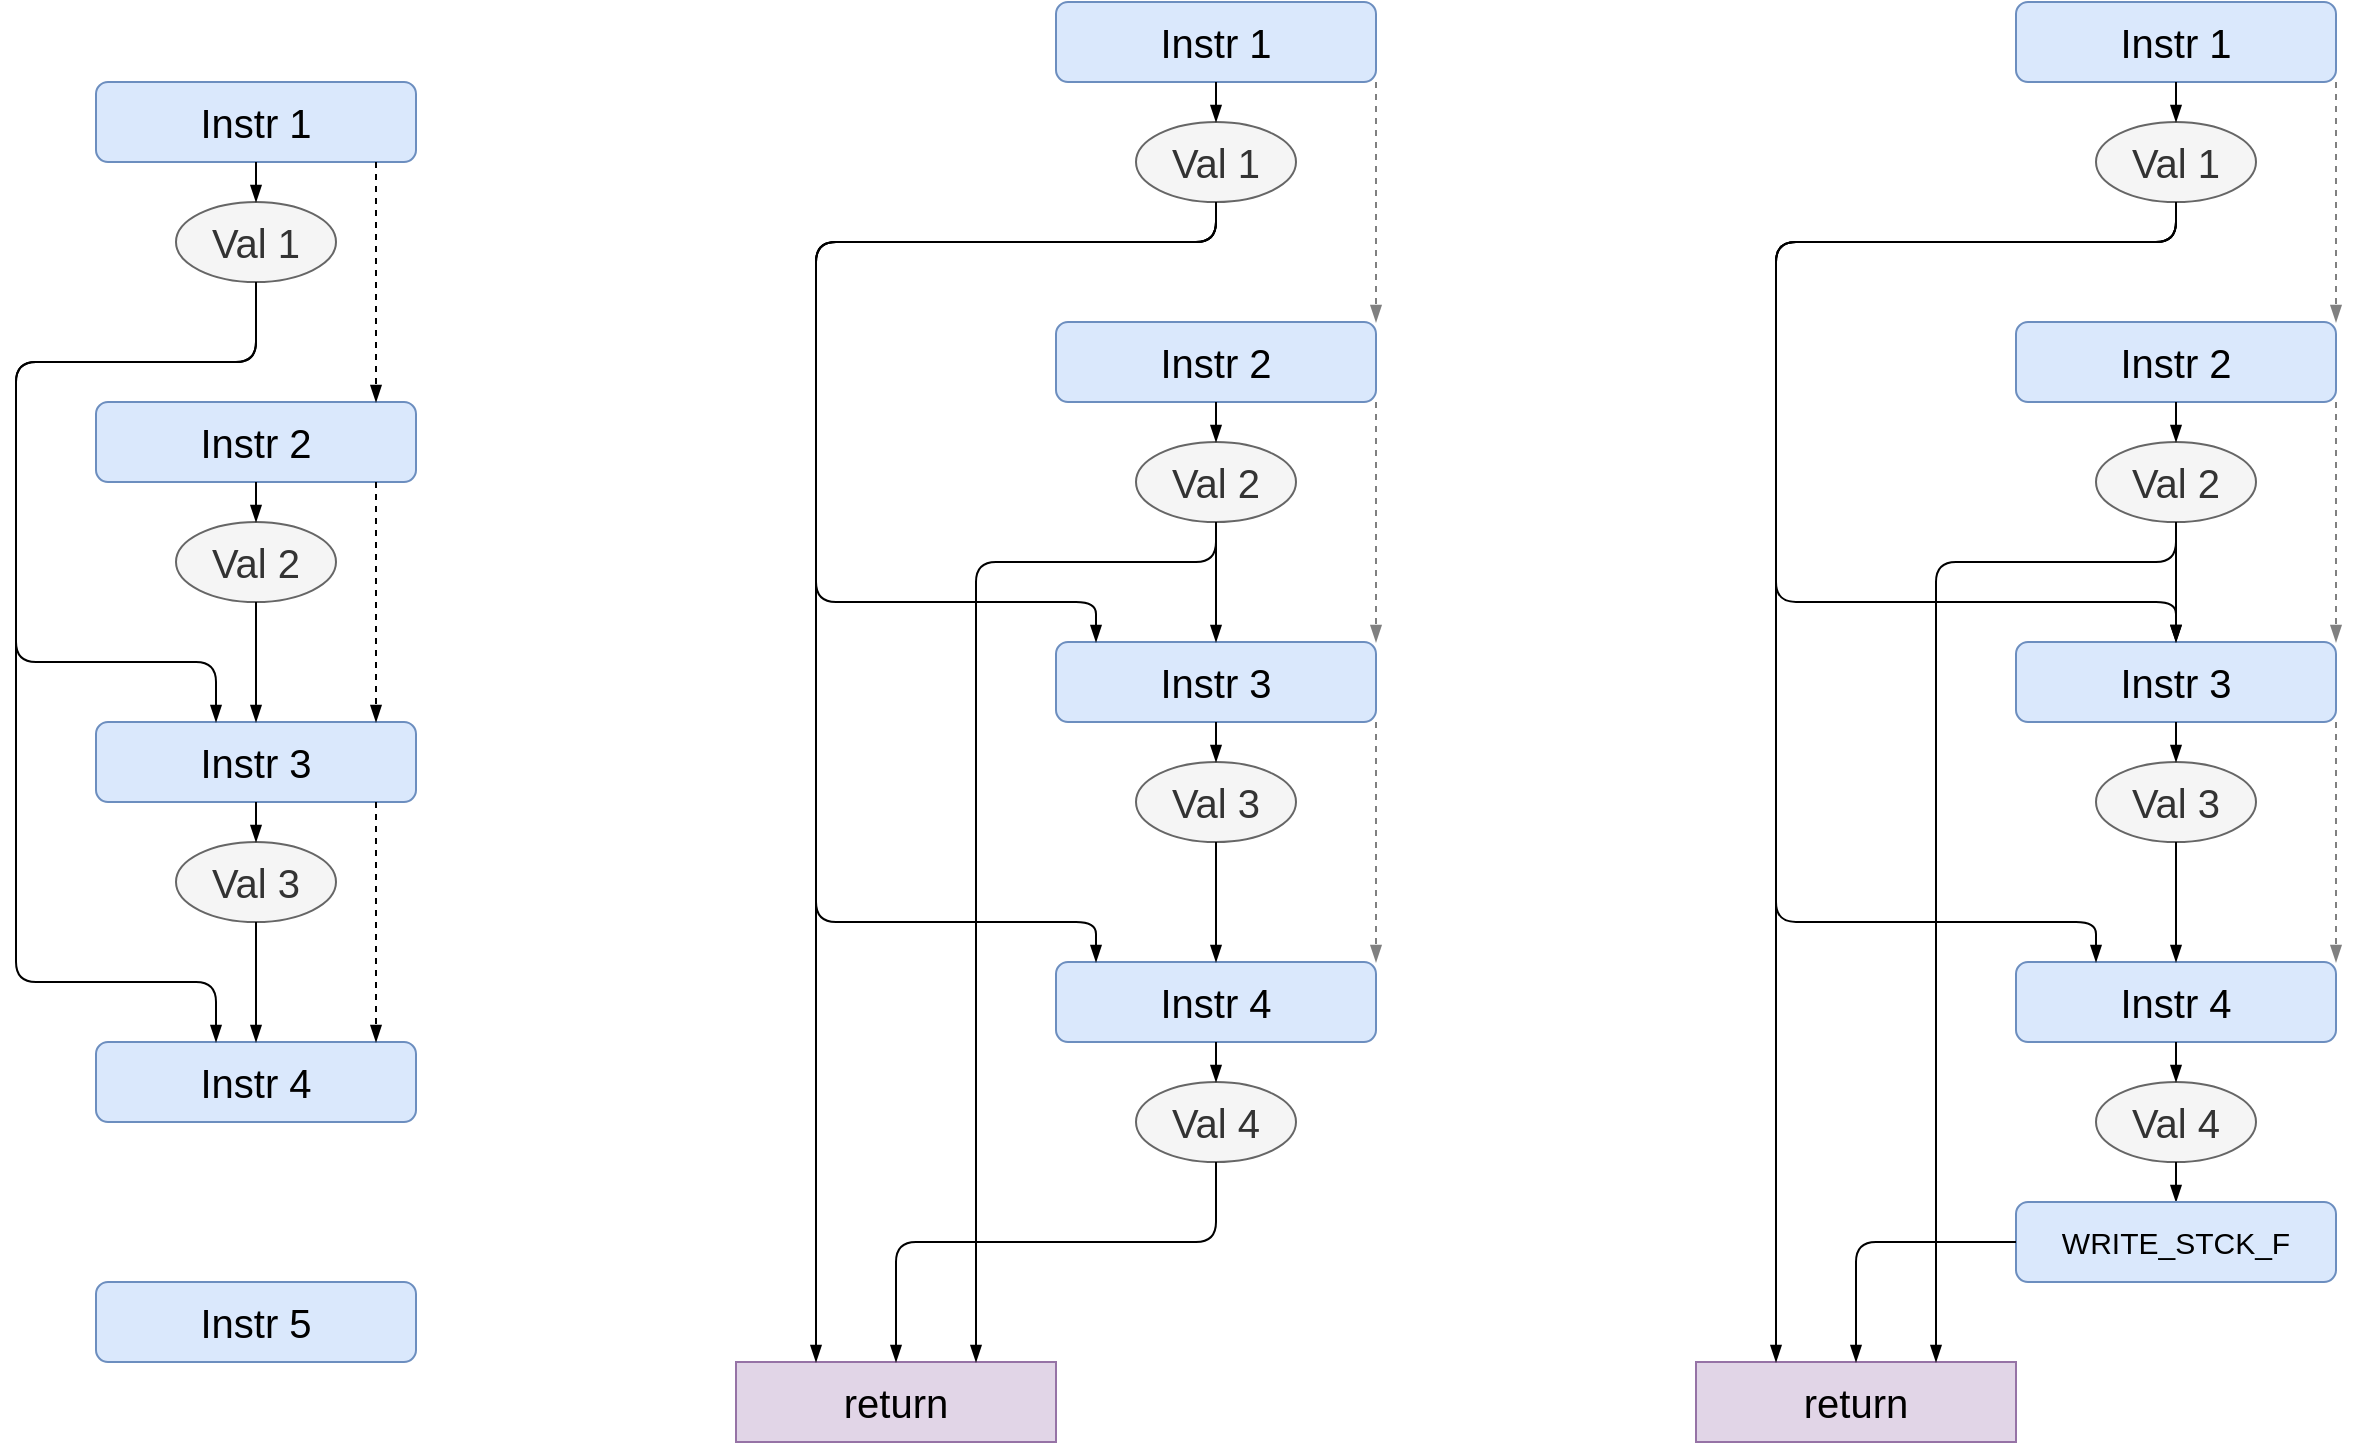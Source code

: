 <mxfile compressed="false" version="13.5.7" type="device" pages="5">
  <diagram id="GuPwiSTdSiGQWvdwZdfz" name="Page-2">
    <mxGraphModel dx="1422" dy="862" grid="1" gridSize="10" guides="1" tooltips="1" connect="1" arrows="0" fold="1" page="1" pageScale="1" pageWidth="1654" pageHeight="1169" math="0" shadow="0">
      <root>
        <mxCell id="2yhB7PdMfcXvb_MeoOgO-0" />
        <mxCell id="2yhB7PdMfcXvb_MeoOgO-1" parent="2yhB7PdMfcXvb_MeoOgO-0" />
        <mxCell id="2yhB7PdMfcXvb_MeoOgO-2" value="Instr 1" style="rounded=1;whiteSpace=wrap;html=1;fontSize=20;fillColor=#dae8fc;strokeColor=#6c8ebf;" parent="2yhB7PdMfcXvb_MeoOgO-1" vertex="1">
          <mxGeometry x="200" y="120" width="160" height="40" as="geometry" />
        </mxCell>
        <mxCell id="2yhB7PdMfcXvb_MeoOgO-3" value="Val 1" style="ellipse;whiteSpace=wrap;html=1;fontSize=20;fillColor=#f5f5f5;strokeColor=#666666;fontColor=#333333;" parent="2yhB7PdMfcXvb_MeoOgO-1" vertex="1">
          <mxGeometry x="240" y="180" width="80" height="40" as="geometry" />
        </mxCell>
        <mxCell id="2yhB7PdMfcXvb_MeoOgO-4" value="Instr 2" style="rounded=1;whiteSpace=wrap;html=1;fontSize=20;fillColor=#dae8fc;strokeColor=#6c8ebf;" parent="2yhB7PdMfcXvb_MeoOgO-1" vertex="1">
          <mxGeometry x="200" y="280" width="160" height="40" as="geometry" />
        </mxCell>
        <mxCell id="2yhB7PdMfcXvb_MeoOgO-5" value="Instr 3" style="rounded=1;whiteSpace=wrap;html=1;fontSize=20;fillColor=#dae8fc;strokeColor=#6c8ebf;" parent="2yhB7PdMfcXvb_MeoOgO-1" vertex="1">
          <mxGeometry x="200" y="440" width="160" height="40" as="geometry" />
        </mxCell>
        <mxCell id="2yhB7PdMfcXvb_MeoOgO-6" value="Instr 4" style="rounded=1;whiteSpace=wrap;html=1;fontSize=20;fillColor=#dae8fc;strokeColor=#6c8ebf;" parent="2yhB7PdMfcXvb_MeoOgO-1" vertex="1">
          <mxGeometry x="200" y="600" width="160" height="40" as="geometry" />
        </mxCell>
        <mxCell id="2yhB7PdMfcXvb_MeoOgO-7" value="Instr 5" style="rounded=1;whiteSpace=wrap;html=1;fontSize=20;fillColor=#dae8fc;strokeColor=#6c8ebf;" parent="2yhB7PdMfcXvb_MeoOgO-1" vertex="1">
          <mxGeometry x="200" y="720" width="160" height="40" as="geometry" />
        </mxCell>
        <mxCell id="2yhB7PdMfcXvb_MeoOgO-8" value="Val 2" style="ellipse;whiteSpace=wrap;html=1;fontSize=20;fillColor=#f5f5f5;strokeColor=#666666;fontColor=#333333;" parent="2yhB7PdMfcXvb_MeoOgO-1" vertex="1">
          <mxGeometry x="240" y="340" width="80" height="40" as="geometry" />
        </mxCell>
        <mxCell id="2yhB7PdMfcXvb_MeoOgO-9" value="Val 3" style="ellipse;whiteSpace=wrap;html=1;fontSize=20;fillColor=#f5f5f5;strokeColor=#666666;fontColor=#333333;" parent="2yhB7PdMfcXvb_MeoOgO-1" vertex="1">
          <mxGeometry x="240" y="500" width="80" height="40" as="geometry" />
        </mxCell>
        <mxCell id="2yhB7PdMfcXvb_MeoOgO-10" value="" style="endArrow=blockThin;html=1;fontSize=20;edgeStyle=orthogonalEdgeStyle;elbow=vertical;endFill=1;" parent="2yhB7PdMfcXvb_MeoOgO-1" source="2yhB7PdMfcXvb_MeoOgO-2" target="2yhB7PdMfcXvb_MeoOgO-3" edge="1">
          <mxGeometry width="50" height="50" relative="1" as="geometry">
            <mxPoint x="170" y="160" as="sourcePoint" />
            <mxPoint x="210" y="410" as="targetPoint" />
            <Array as="points" />
          </mxGeometry>
        </mxCell>
        <mxCell id="2yhB7PdMfcXvb_MeoOgO-12" value="" style="endArrow=blockThin;html=1;fontSize=20;edgeStyle=orthogonalEdgeStyle;elbow=vertical;endFill=1;" parent="2yhB7PdMfcXvb_MeoOgO-1" source="2yhB7PdMfcXvb_MeoOgO-3" target="2yhB7PdMfcXvb_MeoOgO-6" edge="1">
          <mxGeometry width="50" height="50" relative="1" as="geometry">
            <mxPoint x="50" y="330" as="sourcePoint" />
            <mxPoint x="-130" y="210" as="targetPoint" />
            <Array as="points">
              <mxPoint x="280" y="260" />
              <mxPoint x="160" y="260" />
              <mxPoint x="160" y="570" />
              <mxPoint x="260" y="570" />
            </Array>
          </mxGeometry>
        </mxCell>
        <mxCell id="2yhB7PdMfcXvb_MeoOgO-13" value="" style="endArrow=blockThin;html=1;fontSize=20;edgeStyle=orthogonalEdgeStyle;elbow=vertical;endFill=1;" parent="2yhB7PdMfcXvb_MeoOgO-1" source="2yhB7PdMfcXvb_MeoOgO-5" target="2yhB7PdMfcXvb_MeoOgO-9" edge="1">
          <mxGeometry width="50" height="50" relative="1" as="geometry">
            <mxPoint x="310" y="510" as="sourcePoint" />
            <mxPoint x="-120" y="220" as="targetPoint" />
            <Array as="points">
              <mxPoint x="280" y="500" />
              <mxPoint x="280" y="500" />
            </Array>
          </mxGeometry>
        </mxCell>
        <mxCell id="2yhB7PdMfcXvb_MeoOgO-14" value="" style="endArrow=blockThin;html=1;fontSize=20;entryX=0.5;entryY=0;entryDx=0;entryDy=0;edgeStyle=orthogonalEdgeStyle;elbow=vertical;endFill=1;" parent="2yhB7PdMfcXvb_MeoOgO-1" source="2yhB7PdMfcXvb_MeoOgO-8" target="2yhB7PdMfcXvb_MeoOgO-5" edge="1">
          <mxGeometry width="50" height="50" relative="1" as="geometry">
            <mxPoint x="10" y="450" as="sourcePoint" />
            <mxPoint x="140" y="510" as="targetPoint" />
            <Array as="points" />
          </mxGeometry>
        </mxCell>
        <mxCell id="2yhB7PdMfcXvb_MeoOgO-15" value="" style="endArrow=blockThin;html=1;fontSize=20;edgeStyle=orthogonalEdgeStyle;elbow=vertical;rounded=1;strokeWidth=1;arcSize=20;endFill=1;" parent="2yhB7PdMfcXvb_MeoOgO-1" source="2yhB7PdMfcXvb_MeoOgO-3" target="2yhB7PdMfcXvb_MeoOgO-5" edge="1">
          <mxGeometry width="50" height="50" relative="1" as="geometry">
            <mxPoint x="-150" y="290" as="sourcePoint" />
            <mxPoint x="470" y="440" as="targetPoint" />
            <Array as="points">
              <mxPoint x="280" y="260" />
              <mxPoint x="160" y="260" />
              <mxPoint x="160" y="410" />
              <mxPoint x="260" y="410" />
            </Array>
          </mxGeometry>
        </mxCell>
        <mxCell id="2yhB7PdMfcXvb_MeoOgO-16" value="" style="endArrow=blockThin;html=1;fontSize=20;edgeStyle=orthogonalEdgeStyle;elbow=vertical;entryX=0.5;entryY=0;entryDx=0;entryDy=0;endFill=1;" parent="2yhB7PdMfcXvb_MeoOgO-1" source="2yhB7PdMfcXvb_MeoOgO-4" target="2yhB7PdMfcXvb_MeoOgO-8" edge="1">
          <mxGeometry width="50" height="50" relative="1" as="geometry">
            <mxPoint x="290" y="340" as="sourcePoint" />
            <mxPoint x="-50" y="420" as="targetPoint" />
            <Array as="points">
              <mxPoint x="280" y="330" />
              <mxPoint x="280" y="330" />
            </Array>
          </mxGeometry>
        </mxCell>
        <mxCell id="2yhB7PdMfcXvb_MeoOgO-18" value="" style="endArrow=blockThin;html=1;fontSize=20;entryX=0.5;entryY=0;entryDx=0;entryDy=0;edgeStyle=orthogonalEdgeStyle;elbow=vertical;endFill=1;" parent="2yhB7PdMfcXvb_MeoOgO-1" source="2yhB7PdMfcXvb_MeoOgO-9" target="2yhB7PdMfcXvb_MeoOgO-6" edge="1">
          <mxGeometry width="50" height="50" relative="1" as="geometry">
            <mxPoint x="40" y="580" as="sourcePoint" />
            <mxPoint x="-120" y="260" as="targetPoint" />
            <Array as="points" />
          </mxGeometry>
        </mxCell>
        <mxCell id="jWrQEUrVry93C4lxfcs1-0" value="" style="endArrow=blockThin;html=1;strokeWidth=1;fontSize=20;dashed=1;endFill=1;edgeStyle=orthogonalEdgeStyle;" parent="2yhB7PdMfcXvb_MeoOgO-1" source="2yhB7PdMfcXvb_MeoOgO-2" target="2yhB7PdMfcXvb_MeoOgO-4" edge="1">
          <mxGeometry width="50" height="50" relative="1" as="geometry">
            <mxPoint x="-60" y="340" as="sourcePoint" />
            <mxPoint x="-10" y="290" as="targetPoint" />
            <Array as="points">
              <mxPoint x="340" y="260" />
              <mxPoint x="340" y="260" />
            </Array>
          </mxGeometry>
        </mxCell>
        <mxCell id="jWrQEUrVry93C4lxfcs1-1" value="" style="endArrow=blockThin;html=1;strokeWidth=1;fontSize=20;dashed=1;endFill=1;edgeStyle=orthogonalEdgeStyle;" parent="2yhB7PdMfcXvb_MeoOgO-1" source="2yhB7PdMfcXvb_MeoOgO-5" target="2yhB7PdMfcXvb_MeoOgO-6" edge="1">
          <mxGeometry width="50" height="50" relative="1" as="geometry">
            <mxPoint x="429.999" y="230" as="sourcePoint" />
            <mxPoint x="429.999" y="350" as="targetPoint" />
            <Array as="points">
              <mxPoint x="340" y="500" />
              <mxPoint x="340" y="500" />
            </Array>
          </mxGeometry>
        </mxCell>
        <mxCell id="jWrQEUrVry93C4lxfcs1-3" value="" style="endArrow=blockThin;html=1;strokeWidth=1;fontSize=20;dashed=1;endFill=1;edgeStyle=orthogonalEdgeStyle;" parent="2yhB7PdMfcXvb_MeoOgO-1" source="2yhB7PdMfcXvb_MeoOgO-4" target="2yhB7PdMfcXvb_MeoOgO-5" edge="1">
          <mxGeometry width="50" height="50" relative="1" as="geometry">
            <mxPoint x="370.029" y="190" as="sourcePoint" />
            <mxPoint x="370.029" y="310" as="targetPoint" />
            <Array as="points">
              <mxPoint x="340" y="350" />
              <mxPoint x="340" y="350" />
            </Array>
          </mxGeometry>
        </mxCell>
        <mxCell id="jWrQEUrVry93C4lxfcs1-4" value="Instr 1" style="rounded=1;whiteSpace=wrap;html=1;fontSize=20;fillColor=#dae8fc;strokeColor=#6c8ebf;" parent="2yhB7PdMfcXvb_MeoOgO-1" vertex="1">
          <mxGeometry x="680" y="80" width="160" height="40" as="geometry" />
        </mxCell>
        <mxCell id="jWrQEUrVry93C4lxfcs1-5" value="Val 1" style="ellipse;whiteSpace=wrap;html=1;fontSize=20;fillColor=#f5f5f5;strokeColor=#666666;fontColor=#333333;" parent="2yhB7PdMfcXvb_MeoOgO-1" vertex="1">
          <mxGeometry x="720" y="140" width="80" height="40" as="geometry" />
        </mxCell>
        <mxCell id="jWrQEUrVry93C4lxfcs1-6" value="Instr 2" style="rounded=1;whiteSpace=wrap;html=1;fontSize=20;fillColor=#dae8fc;strokeColor=#6c8ebf;" parent="2yhB7PdMfcXvb_MeoOgO-1" vertex="1">
          <mxGeometry x="680" y="240" width="160" height="40" as="geometry" />
        </mxCell>
        <mxCell id="jWrQEUrVry93C4lxfcs1-7" value="Instr 3" style="rounded=1;whiteSpace=wrap;html=1;fontSize=20;fillColor=#dae8fc;strokeColor=#6c8ebf;" parent="2yhB7PdMfcXvb_MeoOgO-1" vertex="1">
          <mxGeometry x="680" y="400" width="160" height="40" as="geometry" />
        </mxCell>
        <mxCell id="jWrQEUrVry93C4lxfcs1-8" value="Instr 4" style="rounded=1;whiteSpace=wrap;html=1;fontSize=20;fillColor=#dae8fc;strokeColor=#6c8ebf;" parent="2yhB7PdMfcXvb_MeoOgO-1" vertex="1">
          <mxGeometry x="680" y="560" width="160" height="40" as="geometry" />
        </mxCell>
        <mxCell id="jWrQEUrVry93C4lxfcs1-9" value="Val 2" style="ellipse;whiteSpace=wrap;html=1;fontSize=20;fillColor=#f5f5f5;strokeColor=#666666;fontColor=#333333;" parent="2yhB7PdMfcXvb_MeoOgO-1" vertex="1">
          <mxGeometry x="720" y="300" width="80" height="40" as="geometry" />
        </mxCell>
        <mxCell id="jWrQEUrVry93C4lxfcs1-10" value="Val 3" style="ellipse;whiteSpace=wrap;html=1;fontSize=20;fillColor=#f5f5f5;strokeColor=#666666;fontColor=#333333;" parent="2yhB7PdMfcXvb_MeoOgO-1" vertex="1">
          <mxGeometry x="720" y="460" width="80" height="40" as="geometry" />
        </mxCell>
        <mxCell id="jWrQEUrVry93C4lxfcs1-11" value="" style="endArrow=blockThin;html=1;fontSize=20;edgeStyle=orthogonalEdgeStyle;elbow=vertical;endFill=1;entryX=0.5;entryY=0;entryDx=0;entryDy=0;" parent="2yhB7PdMfcXvb_MeoOgO-1" source="jWrQEUrVry93C4lxfcs1-4" target="jWrQEUrVry93C4lxfcs1-5" edge="1">
          <mxGeometry width="50" height="50" relative="1" as="geometry">
            <mxPoint x="610" y="160" as="sourcePoint" />
            <mxPoint x="620" y="120" as="targetPoint" />
          </mxGeometry>
        </mxCell>
        <mxCell id="jWrQEUrVry93C4lxfcs1-12" value="" style="endArrow=blockThin;html=1;fontSize=20;edgeStyle=orthogonalEdgeStyle;elbow=vertical;endFill=1;exitX=0.5;exitY=1;exitDx=0;exitDy=0;" parent="2yhB7PdMfcXvb_MeoOgO-1" source="jWrQEUrVry93C4lxfcs1-5" target="jWrQEUrVry93C4lxfcs1-8" edge="1">
          <mxGeometry width="50" height="50" relative="1" as="geometry">
            <mxPoint x="490" y="290" as="sourcePoint" />
            <mxPoint x="310" y="170" as="targetPoint" />
            <Array as="points">
              <mxPoint x="760" y="200" />
              <mxPoint x="560" y="200" />
              <mxPoint x="560" y="540" />
              <mxPoint x="700" y="540" />
            </Array>
          </mxGeometry>
        </mxCell>
        <mxCell id="jWrQEUrVry93C4lxfcs1-13" value="" style="endArrow=blockThin;html=1;fontSize=20;edgeStyle=orthogonalEdgeStyle;elbow=vertical;endFill=1;" parent="2yhB7PdMfcXvb_MeoOgO-1" source="jWrQEUrVry93C4lxfcs1-7" target="jWrQEUrVry93C4lxfcs1-10" edge="1">
          <mxGeometry width="50" height="50" relative="1" as="geometry">
            <mxPoint x="790" y="470" as="sourcePoint" />
            <mxPoint x="360" y="180" as="targetPoint" />
            <Array as="points">
              <mxPoint x="760" y="460" />
              <mxPoint x="760" y="460" />
            </Array>
          </mxGeometry>
        </mxCell>
        <mxCell id="jWrQEUrVry93C4lxfcs1-14" value="" style="endArrow=blockThin;html=1;fontSize=20;entryX=0.5;entryY=0;entryDx=0;entryDy=0;edgeStyle=orthogonalEdgeStyle;elbow=vertical;endFill=1;" parent="2yhB7PdMfcXvb_MeoOgO-1" source="jWrQEUrVry93C4lxfcs1-9" target="jWrQEUrVry93C4lxfcs1-7" edge="1">
          <mxGeometry width="50" height="50" relative="1" as="geometry">
            <mxPoint x="490" y="410" as="sourcePoint" />
            <mxPoint x="620" y="470" as="targetPoint" />
            <Array as="points" />
          </mxGeometry>
        </mxCell>
        <mxCell id="jWrQEUrVry93C4lxfcs1-15" value="" style="endArrow=blockThin;html=1;fontSize=20;edgeStyle=orthogonalEdgeStyle;elbow=vertical;rounded=1;strokeWidth=1;arcSize=20;endFill=1;exitX=0.5;exitY=1;exitDx=0;exitDy=0;" parent="2yhB7PdMfcXvb_MeoOgO-1" source="jWrQEUrVry93C4lxfcs1-5" target="jWrQEUrVry93C4lxfcs1-7" edge="1">
          <mxGeometry width="50" height="50" relative="1" as="geometry">
            <mxPoint x="290" y="250" as="sourcePoint" />
            <mxPoint x="910" y="400" as="targetPoint" />
            <Array as="points">
              <mxPoint x="760" y="200" />
              <mxPoint x="560" y="200" />
              <mxPoint x="560" y="380" />
              <mxPoint x="700" y="380" />
            </Array>
          </mxGeometry>
        </mxCell>
        <mxCell id="jWrQEUrVry93C4lxfcs1-16" value="" style="endArrow=blockThin;html=1;fontSize=20;edgeStyle=orthogonalEdgeStyle;elbow=vertical;entryX=0.5;entryY=0;entryDx=0;entryDy=0;endFill=1;" parent="2yhB7PdMfcXvb_MeoOgO-1" source="jWrQEUrVry93C4lxfcs1-6" target="jWrQEUrVry93C4lxfcs1-9" edge="1">
          <mxGeometry width="50" height="50" relative="1" as="geometry">
            <mxPoint x="770" y="300" as="sourcePoint" />
            <mxPoint x="430" y="380" as="targetPoint" />
            <Array as="points">
              <mxPoint x="760" y="290" />
              <mxPoint x="760" y="290" />
            </Array>
          </mxGeometry>
        </mxCell>
        <mxCell id="jWrQEUrVry93C4lxfcs1-17" value="" style="endArrow=blockThin;html=1;fontSize=20;entryX=0.5;entryY=0;entryDx=0;entryDy=0;edgeStyle=orthogonalEdgeStyle;elbow=vertical;endFill=1;" parent="2yhB7PdMfcXvb_MeoOgO-1" source="jWrQEUrVry93C4lxfcs1-10" target="jWrQEUrVry93C4lxfcs1-8" edge="1">
          <mxGeometry width="50" height="50" relative="1" as="geometry">
            <mxPoint x="520" y="540" as="sourcePoint" />
            <mxPoint x="360" y="220" as="targetPoint" />
            <Array as="points" />
          </mxGeometry>
        </mxCell>
        <mxCell id="jWrQEUrVry93C4lxfcs1-18" value="" style="endArrow=blockThin;html=1;strokeWidth=1;fontSize=20;dashed=1;endFill=1;edgeStyle=orthogonalEdgeStyle;fillColor=#f5f5f5;exitX=1;exitY=1;exitDx=0;exitDy=0;entryX=1;entryY=0;entryDx=0;entryDy=0;strokeColor=#808080;" parent="2yhB7PdMfcXvb_MeoOgO-1" source="jWrQEUrVry93C4lxfcs1-4" target="jWrQEUrVry93C4lxfcs1-6" edge="1">
          <mxGeometry width="50" height="50" relative="1" as="geometry">
            <mxPoint x="420" y="340" as="sourcePoint" />
            <mxPoint x="470" y="290" as="targetPoint" />
            <Array as="points" />
          </mxGeometry>
        </mxCell>
        <mxCell id="jWrQEUrVry93C4lxfcs1-19" value="" style="endArrow=blockThin;html=1;strokeWidth=1;fontSize=20;dashed=1;endFill=1;edgeStyle=orthogonalEdgeStyle;fillColor=#f5f5f5;entryX=1;entryY=0;entryDx=0;entryDy=0;exitX=1;exitY=1;exitDx=0;exitDy=0;strokeColor=#808080;" parent="2yhB7PdMfcXvb_MeoOgO-1" source="jWrQEUrVry93C4lxfcs1-7" target="jWrQEUrVry93C4lxfcs1-8" edge="1">
          <mxGeometry width="50" height="50" relative="1" as="geometry">
            <mxPoint x="909.999" y="190" as="sourcePoint" />
            <mxPoint x="909.999" y="310" as="targetPoint" />
          </mxGeometry>
        </mxCell>
        <mxCell id="jWrQEUrVry93C4lxfcs1-20" value="" style="endArrow=blockThin;html=1;strokeWidth=1;fontSize=20;dashed=1;endFill=1;edgeStyle=orthogonalEdgeStyle;fillColor=#f5f5f5;exitX=1;exitY=1;exitDx=0;exitDy=0;entryX=1;entryY=0;entryDx=0;entryDy=0;strokeColor=#808080;" parent="2yhB7PdMfcXvb_MeoOgO-1" source="jWrQEUrVry93C4lxfcs1-6" target="jWrQEUrVry93C4lxfcs1-7" edge="1">
          <mxGeometry width="50" height="50" relative="1" as="geometry">
            <mxPoint x="840" y="300" as="sourcePoint" />
            <mxPoint x="860" y="390" as="targetPoint" />
            <Array as="points" />
          </mxGeometry>
        </mxCell>
        <mxCell id="wXUWzmxFj98pGcCcZ9N6-0" value="return" style="rounded=0;whiteSpace=wrap;html=1;fontFamily=Helvetica;fontSize=20;fontColor=#000000;align=center;strokeColor=#9673a6;fillColor=#e1d5e7;" parent="2yhB7PdMfcXvb_MeoOgO-1" vertex="1">
          <mxGeometry x="520" y="760" width="160" height="40" as="geometry" />
        </mxCell>
        <mxCell id="wXUWzmxFj98pGcCcZ9N6-2" value="" style="endArrow=blockThin;html=1;fontSize=20;edgeStyle=orthogonalEdgeStyle;elbow=vertical;endFill=1;entryX=0.25;entryY=0;entryDx=0;entryDy=0;exitX=0.5;exitY=1;exitDx=0;exitDy=0;" parent="2yhB7PdMfcXvb_MeoOgO-1" source="jWrQEUrVry93C4lxfcs1-5" target="wXUWzmxFj98pGcCcZ9N6-0" edge="1">
          <mxGeometry width="50" height="50" relative="1" as="geometry">
            <mxPoint x="570.03" y="440" as="sourcePoint" />
            <mxPoint x="710.03" y="610" as="targetPoint" />
            <Array as="points">
              <mxPoint x="760" y="200" />
              <mxPoint x="560" y="200" />
            </Array>
          </mxGeometry>
        </mxCell>
        <mxCell id="wXUWzmxFj98pGcCcZ9N6-3" value="" style="endArrow=blockThin;html=1;fontSize=20;edgeStyle=orthogonalEdgeStyle;elbow=vertical;endFill=1;entryX=0.75;entryY=0;entryDx=0;entryDy=0;exitX=0.5;exitY=1;exitDx=0;exitDy=0;" parent="2yhB7PdMfcXvb_MeoOgO-1" source="jWrQEUrVry93C4lxfcs1-9" target="wXUWzmxFj98pGcCcZ9N6-0" edge="1">
          <mxGeometry width="50" height="50" relative="1" as="geometry">
            <mxPoint x="570.03" y="440" as="sourcePoint" />
            <mxPoint x="570" y="790" as="targetPoint" />
            <Array as="points">
              <mxPoint x="760" y="360" />
              <mxPoint x="640" y="360" />
            </Array>
          </mxGeometry>
        </mxCell>
        <mxCell id="wXUWzmxFj98pGcCcZ9N6-5" value="Val 4" style="ellipse;whiteSpace=wrap;html=1;fontSize=20;fillColor=#f5f5f5;strokeColor=#666666;fontColor=#333333;" parent="2yhB7PdMfcXvb_MeoOgO-1" vertex="1">
          <mxGeometry x="720" y="620" width="80" height="40" as="geometry" />
        </mxCell>
        <mxCell id="wXUWzmxFj98pGcCcZ9N6-6" value="" style="endArrow=blockThin;html=1;fontSize=20;edgeStyle=orthogonalEdgeStyle;elbow=vertical;endFill=1;exitX=0.5;exitY=1;exitDx=0;exitDy=0;entryX=0.5;entryY=0;entryDx=0;entryDy=0;" parent="2yhB7PdMfcXvb_MeoOgO-1" source="jWrQEUrVry93C4lxfcs1-8" target="wXUWzmxFj98pGcCcZ9N6-5" edge="1">
          <mxGeometry width="50" height="50" relative="1" as="geometry">
            <mxPoint x="610.03" y="400" as="sourcePoint" />
            <mxPoint x="750.059" y="570" as="targetPoint" />
          </mxGeometry>
        </mxCell>
        <mxCell id="wXUWzmxFj98pGcCcZ9N6-7" value="" style="endArrow=blockThin;html=1;fontSize=20;edgeStyle=orthogonalEdgeStyle;elbow=vertical;endFill=1;exitX=0.5;exitY=1;exitDx=0;exitDy=0;entryX=0.5;entryY=0;entryDx=0;entryDy=0;" parent="2yhB7PdMfcXvb_MeoOgO-1" source="wXUWzmxFj98pGcCcZ9N6-5" target="wXUWzmxFj98pGcCcZ9N6-0" edge="1">
          <mxGeometry width="50" height="50" relative="1" as="geometry">
            <mxPoint x="730" y="650" as="sourcePoint" />
            <mxPoint x="790.03" y="720" as="targetPoint" />
            <Array as="points">
              <mxPoint x="760" y="700" />
              <mxPoint x="600" y="700" />
            </Array>
          </mxGeometry>
        </mxCell>
        <mxCell id="MiVIkGpbcjn0Qs3Gk0Ok-3" value="Instr 1" style="rounded=1;whiteSpace=wrap;html=1;fontSize=20;fillColor=#dae8fc;strokeColor=#6c8ebf;" parent="2yhB7PdMfcXvb_MeoOgO-1" vertex="1">
          <mxGeometry x="1160" y="80" width="160" height="40" as="geometry" />
        </mxCell>
        <mxCell id="MiVIkGpbcjn0Qs3Gk0Ok-4" value="Val 1" style="ellipse;whiteSpace=wrap;html=1;fontSize=20;fillColor=#f5f5f5;strokeColor=#666666;fontColor=#333333;" parent="2yhB7PdMfcXvb_MeoOgO-1" vertex="1">
          <mxGeometry x="1200" y="140" width="80" height="40" as="geometry" />
        </mxCell>
        <mxCell id="MiVIkGpbcjn0Qs3Gk0Ok-5" value="Instr 2" style="rounded=1;whiteSpace=wrap;html=1;fontSize=20;fillColor=#dae8fc;strokeColor=#6c8ebf;" parent="2yhB7PdMfcXvb_MeoOgO-1" vertex="1">
          <mxGeometry x="1160" y="240" width="160" height="40" as="geometry" />
        </mxCell>
        <mxCell id="MiVIkGpbcjn0Qs3Gk0Ok-6" value="Instr 3" style="rounded=1;whiteSpace=wrap;html=1;fontSize=20;fillColor=#dae8fc;strokeColor=#6c8ebf;" parent="2yhB7PdMfcXvb_MeoOgO-1" vertex="1">
          <mxGeometry x="1160" y="400" width="160" height="40" as="geometry" />
        </mxCell>
        <mxCell id="MiVIkGpbcjn0Qs3Gk0Ok-7" value="Instr 4" style="rounded=1;whiteSpace=wrap;html=1;fontSize=20;fillColor=#dae8fc;strokeColor=#6c8ebf;" parent="2yhB7PdMfcXvb_MeoOgO-1" vertex="1">
          <mxGeometry x="1160" y="560" width="160" height="40" as="geometry" />
        </mxCell>
        <mxCell id="MiVIkGpbcjn0Qs3Gk0Ok-8" value="Val 2" style="ellipse;whiteSpace=wrap;html=1;fontSize=20;fillColor=#f5f5f5;strokeColor=#666666;fontColor=#333333;" parent="2yhB7PdMfcXvb_MeoOgO-1" vertex="1">
          <mxGeometry x="1200" y="300" width="80" height="40" as="geometry" />
        </mxCell>
        <mxCell id="MiVIkGpbcjn0Qs3Gk0Ok-9" value="Val 3" style="ellipse;whiteSpace=wrap;html=1;fontSize=20;fillColor=#f5f5f5;strokeColor=#666666;fontColor=#333333;" parent="2yhB7PdMfcXvb_MeoOgO-1" vertex="1">
          <mxGeometry x="1200" y="460" width="80" height="40" as="geometry" />
        </mxCell>
        <mxCell id="MiVIkGpbcjn0Qs3Gk0Ok-10" value="" style="endArrow=blockThin;html=1;fontSize=20;edgeStyle=orthogonalEdgeStyle;elbow=vertical;endFill=1;entryX=0.5;entryY=0;entryDx=0;entryDy=0;exitX=0.5;exitY=1;exitDx=0;exitDy=0;" parent="2yhB7PdMfcXvb_MeoOgO-1" source="MiVIkGpbcjn0Qs3Gk0Ok-3" target="MiVIkGpbcjn0Qs3Gk0Ok-4" edge="1">
          <mxGeometry width="50" height="50" relative="1" as="geometry">
            <mxPoint x="1130" y="160" as="sourcePoint" />
            <mxPoint x="1030" y="220" as="targetPoint" />
          </mxGeometry>
        </mxCell>
        <mxCell id="MiVIkGpbcjn0Qs3Gk0Ok-11" value="" style="endArrow=blockThin;html=1;fontSize=20;edgeStyle=orthogonalEdgeStyle;elbow=vertical;endFill=1;entryX=0.25;entryY=0;entryDx=0;entryDy=0;exitX=0.5;exitY=1;exitDx=0;exitDy=0;" parent="2yhB7PdMfcXvb_MeoOgO-1" source="MiVIkGpbcjn0Qs3Gk0Ok-4" target="MiVIkGpbcjn0Qs3Gk0Ok-7" edge="1">
          <mxGeometry width="50" height="50" relative="1" as="geometry">
            <mxPoint x="1040" y="290" as="sourcePoint" />
            <mxPoint x="830" y="130" as="targetPoint" />
            <Array as="points">
              <mxPoint x="1240" y="200" />
              <mxPoint x="1040" y="200" />
              <mxPoint x="1040" y="540" />
              <mxPoint x="1200" y="540" />
            </Array>
          </mxGeometry>
        </mxCell>
        <mxCell id="MiVIkGpbcjn0Qs3Gk0Ok-12" value="" style="endArrow=blockThin;html=1;fontSize=20;edgeStyle=orthogonalEdgeStyle;elbow=vertical;endFill=1;" parent="2yhB7PdMfcXvb_MeoOgO-1" source="MiVIkGpbcjn0Qs3Gk0Ok-6" target="MiVIkGpbcjn0Qs3Gk0Ok-9" edge="1">
          <mxGeometry width="50" height="50" relative="1" as="geometry">
            <mxPoint x="1270" y="470" as="sourcePoint" />
            <mxPoint x="840" y="180" as="targetPoint" />
            <Array as="points">
              <mxPoint x="1240" y="460" />
              <mxPoint x="1240" y="460" />
            </Array>
          </mxGeometry>
        </mxCell>
        <mxCell id="MiVIkGpbcjn0Qs3Gk0Ok-13" value="" style="endArrow=blockThin;html=1;fontSize=20;entryX=0.5;entryY=0;entryDx=0;entryDy=0;edgeStyle=orthogonalEdgeStyle;elbow=vertical;endFill=1;" parent="2yhB7PdMfcXvb_MeoOgO-1" source="MiVIkGpbcjn0Qs3Gk0Ok-8" target="MiVIkGpbcjn0Qs3Gk0Ok-6" edge="1">
          <mxGeometry width="50" height="50" relative="1" as="geometry">
            <mxPoint x="970" y="410" as="sourcePoint" />
            <mxPoint x="1100" y="470" as="targetPoint" />
            <Array as="points" />
          </mxGeometry>
        </mxCell>
        <mxCell id="MiVIkGpbcjn0Qs3Gk0Ok-14" value="" style="endArrow=blockThin;html=1;fontSize=20;edgeStyle=orthogonalEdgeStyle;elbow=vertical;rounded=1;strokeWidth=1;arcSize=20;endFill=1;exitX=0.5;exitY=1;exitDx=0;exitDy=0;" parent="2yhB7PdMfcXvb_MeoOgO-1" source="MiVIkGpbcjn0Qs3Gk0Ok-4" target="MiVIkGpbcjn0Qs3Gk0Ok-6" edge="1">
          <mxGeometry width="50" height="50" relative="1" as="geometry">
            <mxPoint x="1040" y="300" as="sourcePoint" />
            <mxPoint x="1430" y="360" as="targetPoint" />
            <Array as="points">
              <mxPoint x="1240" y="200" />
              <mxPoint x="1040" y="200" />
              <mxPoint x="1040" y="380" />
              <mxPoint x="1240" y="380" />
            </Array>
          </mxGeometry>
        </mxCell>
        <mxCell id="MiVIkGpbcjn0Qs3Gk0Ok-15" value="" style="endArrow=blockThin;html=1;fontSize=20;edgeStyle=orthogonalEdgeStyle;elbow=vertical;entryX=0.5;entryY=0;entryDx=0;entryDy=0;endFill=1;" parent="2yhB7PdMfcXvb_MeoOgO-1" source="MiVIkGpbcjn0Qs3Gk0Ok-5" target="MiVIkGpbcjn0Qs3Gk0Ok-8" edge="1">
          <mxGeometry width="50" height="50" relative="1" as="geometry">
            <mxPoint x="1250" y="300" as="sourcePoint" />
            <mxPoint x="910" y="380" as="targetPoint" />
            <Array as="points">
              <mxPoint x="1240" y="290" />
              <mxPoint x="1240" y="290" />
            </Array>
          </mxGeometry>
        </mxCell>
        <mxCell id="MiVIkGpbcjn0Qs3Gk0Ok-16" value="" style="endArrow=blockThin;html=1;fontSize=20;entryX=0.5;entryY=0;entryDx=0;entryDy=0;edgeStyle=orthogonalEdgeStyle;elbow=vertical;endFill=1;" parent="2yhB7PdMfcXvb_MeoOgO-1" source="MiVIkGpbcjn0Qs3Gk0Ok-9" target="MiVIkGpbcjn0Qs3Gk0Ok-7" edge="1">
          <mxGeometry width="50" height="50" relative="1" as="geometry">
            <mxPoint x="1000" y="540" as="sourcePoint" />
            <mxPoint x="840" y="220" as="targetPoint" />
            <Array as="points" />
          </mxGeometry>
        </mxCell>
        <mxCell id="MiVIkGpbcjn0Qs3Gk0Ok-17" value="" style="endArrow=blockThin;html=1;strokeWidth=1;fontSize=20;dashed=1;endFill=1;edgeStyle=orthogonalEdgeStyle;fillColor=#f5f5f5;strokeColor=#808080;exitX=1;exitY=1;exitDx=0;exitDy=0;entryX=1;entryY=0;entryDx=0;entryDy=0;" parent="2yhB7PdMfcXvb_MeoOgO-1" source="MiVIkGpbcjn0Qs3Gk0Ok-3" target="MiVIkGpbcjn0Qs3Gk0Ok-5" edge="1">
          <mxGeometry width="50" height="50" relative="1" as="geometry">
            <mxPoint x="900" y="340" as="sourcePoint" />
            <mxPoint x="1370" y="230" as="targetPoint" />
          </mxGeometry>
        </mxCell>
        <mxCell id="MiVIkGpbcjn0Qs3Gk0Ok-18" value="" style="endArrow=blockThin;html=1;strokeWidth=1;fontSize=20;dashed=1;endFill=1;edgeStyle=orthogonalEdgeStyle;fillColor=#f5f5f5;strokeColor=#808080;exitX=1;exitY=1;exitDx=0;exitDy=0;entryX=1;entryY=0;entryDx=0;entryDy=0;" parent="2yhB7PdMfcXvb_MeoOgO-1" source="MiVIkGpbcjn0Qs3Gk0Ok-6" target="MiVIkGpbcjn0Qs3Gk0Ok-7" edge="1">
          <mxGeometry width="50" height="50" relative="1" as="geometry">
            <mxPoint x="1389.999" y="190" as="sourcePoint" />
            <mxPoint x="1389.999" y="310" as="targetPoint" />
          </mxGeometry>
        </mxCell>
        <mxCell id="MiVIkGpbcjn0Qs3Gk0Ok-19" value="" style="endArrow=blockThin;html=1;strokeWidth=1;fontSize=20;dashed=1;endFill=1;edgeStyle=orthogonalEdgeStyle;fillColor=#f5f5f5;strokeColor=#808080;exitX=1;exitY=1;exitDx=0;exitDy=0;entryX=1;entryY=0;entryDx=0;entryDy=0;" parent="2yhB7PdMfcXvb_MeoOgO-1" source="MiVIkGpbcjn0Qs3Gk0Ok-5" target="MiVIkGpbcjn0Qs3Gk0Ok-6" edge="1">
          <mxGeometry width="50" height="50" relative="1" as="geometry">
            <mxPoint x="1330.029" y="150" as="sourcePoint" />
            <mxPoint x="1330.029" y="270" as="targetPoint" />
          </mxGeometry>
        </mxCell>
        <mxCell id="MiVIkGpbcjn0Qs3Gk0Ok-20" value="return" style="rounded=0;whiteSpace=wrap;html=1;fontFamily=Helvetica;fontSize=20;fontColor=#000000;align=center;strokeColor=#9673a6;fillColor=#e1d5e7;" parent="2yhB7PdMfcXvb_MeoOgO-1" vertex="1">
          <mxGeometry x="1000" y="760" width="160" height="40" as="geometry" />
        </mxCell>
        <mxCell id="MiVIkGpbcjn0Qs3Gk0Ok-21" value="" style="endArrow=blockThin;html=1;fontSize=20;edgeStyle=orthogonalEdgeStyle;elbow=vertical;endFill=1;entryX=0.25;entryY=0;entryDx=0;entryDy=0;exitX=0.5;exitY=1;exitDx=0;exitDy=0;" parent="2yhB7PdMfcXvb_MeoOgO-1" source="MiVIkGpbcjn0Qs3Gk0Ok-4" target="MiVIkGpbcjn0Qs3Gk0Ok-20" edge="1">
          <mxGeometry width="50" height="50" relative="1" as="geometry">
            <mxPoint x="1040" y="310" as="sourcePoint" />
            <mxPoint x="1230.03" y="530" as="targetPoint" />
            <Array as="points">
              <mxPoint x="1240" y="200" />
              <mxPoint x="1040" y="200" />
            </Array>
          </mxGeometry>
        </mxCell>
        <mxCell id="MiVIkGpbcjn0Qs3Gk0Ok-22" value="" style="endArrow=blockThin;html=1;fontSize=20;edgeStyle=orthogonalEdgeStyle;elbow=vertical;endFill=1;entryX=0.75;entryY=0;entryDx=0;entryDy=0;exitX=0.5;exitY=1;exitDx=0;exitDy=0;" parent="2yhB7PdMfcXvb_MeoOgO-1" source="MiVIkGpbcjn0Qs3Gk0Ok-8" target="MiVIkGpbcjn0Qs3Gk0Ok-20" edge="1">
          <mxGeometry width="50" height="50" relative="1" as="geometry">
            <mxPoint x="1090.03" y="360" as="sourcePoint" />
            <mxPoint x="1090" y="710" as="targetPoint" />
            <Array as="points">
              <mxPoint x="1240" y="360" />
              <mxPoint x="1120" y="360" />
            </Array>
          </mxGeometry>
        </mxCell>
        <mxCell id="MiVIkGpbcjn0Qs3Gk0Ok-23" value="Val 4" style="ellipse;whiteSpace=wrap;html=1;fontSize=20;fillColor=#f5f5f5;strokeColor=#666666;fontColor=#333333;" parent="2yhB7PdMfcXvb_MeoOgO-1" vertex="1">
          <mxGeometry x="1200" y="620" width="80" height="40" as="geometry" />
        </mxCell>
        <mxCell id="MiVIkGpbcjn0Qs3Gk0Ok-24" value="" style="endArrow=blockThin;html=1;fontSize=20;edgeStyle=orthogonalEdgeStyle;elbow=vertical;endFill=1;exitX=0.5;exitY=1;exitDx=0;exitDy=0;entryX=0.5;entryY=0;entryDx=0;entryDy=0;" parent="2yhB7PdMfcXvb_MeoOgO-1" source="MiVIkGpbcjn0Qs3Gk0Ok-7" target="MiVIkGpbcjn0Qs3Gk0Ok-23" edge="1">
          <mxGeometry width="50" height="50" relative="1" as="geometry">
            <mxPoint x="1090.03" y="400" as="sourcePoint" />
            <mxPoint x="1230.059" y="570" as="targetPoint" />
          </mxGeometry>
        </mxCell>
        <mxCell id="MiVIkGpbcjn0Qs3Gk0Ok-25" value="" style="endArrow=blockThin;html=1;fontSize=20;edgeStyle=orthogonalEdgeStyle;elbow=vertical;endFill=1;exitX=0.5;exitY=1;exitDx=0;exitDy=0;entryX=0.5;entryY=0;entryDx=0;entryDy=0;" parent="2yhB7PdMfcXvb_MeoOgO-1" source="MiVIkGpbcjn0Qs3Gk0Ok-23" target="etiyJ6pRAoIz5sSh85Ad-0" edge="1">
          <mxGeometry width="50" height="50" relative="1" as="geometry">
            <mxPoint x="1250" y="570" as="sourcePoint" />
            <mxPoint x="1310.03" y="640" as="targetPoint" />
          </mxGeometry>
        </mxCell>
        <mxCell id="etiyJ6pRAoIz5sSh85Ad-0" value="&lt;font style=&quot;font-size: 15px&quot;&gt;WRITE_STCK_F&lt;/font&gt;" style="rounded=1;whiteSpace=wrap;html=1;fontSize=15;fillColor=#dae8fc;strokeColor=#6c8ebf;" parent="2yhB7PdMfcXvb_MeoOgO-1" vertex="1">
          <mxGeometry x="1160" y="680" width="160" height="40" as="geometry" />
        </mxCell>
        <mxCell id="etiyJ6pRAoIz5sSh85Ad-1" value="" style="endArrow=blockThin;html=1;fontSize=20;edgeStyle=orthogonalEdgeStyle;elbow=vertical;endFill=1;exitX=0;exitY=0.5;exitDx=0;exitDy=0;" parent="2yhB7PdMfcXvb_MeoOgO-1" source="etiyJ6pRAoIz5sSh85Ad-0" target="MiVIkGpbcjn0Qs3Gk0Ok-20" edge="1">
          <mxGeometry width="50" height="50" relative="1" as="geometry">
            <mxPoint x="1250" y="630" as="sourcePoint" />
            <mxPoint x="1250" y="690" as="targetPoint" />
          </mxGeometry>
        </mxCell>
      </root>
    </mxGraphModel>
  </diagram>
  <diagram id="Yi0NzXzHRdIklXcCCXcS" name="Page-4">
    
    <mxGraphModel dx="1922" dy="1414" grid="1" gridSize="10" guides="1" tooltips="1" connect="1" arrows="1" fold="1" page="0" pageScale="1" pageWidth="1654" pageHeight="1169" math="0" shadow="0">
      
      <root>
        
        <mxCell id="wtKoNSbRxSojZvVcUY4Y-0" />
        
        <mxCell id="wtKoNSbRxSojZvVcUY4Y-1" parent="wtKoNSbRxSojZvVcUY4Y-0" />
        
        <mxCell id="wtKoNSbRxSojZvVcUY4Y-2" value="Instr 1" style="rounded=1;whiteSpace=wrap;html=1;fontSize=15;fillColor=#dae8fc;strokeColor=#6c8ebf;" vertex="1" parent="wtKoNSbRxSojZvVcUY4Y-1">
          
          <mxGeometry x="340" y="100" width="160" height="40" as="geometry" />
          
        </mxCell>
        
        <mxCell id="wtKoNSbRxSojZvVcUY4Y-3" value="Val 1" style="ellipse;whiteSpace=wrap;html=1;fontSize=15;fillColor=#f5f5f5;strokeColor=#666666;fontColor=#333333;" vertex="1" parent="wtKoNSbRxSojZvVcUY4Y-1">
          
          <mxGeometry x="180" y="260" width="80" height="40" as="geometry" />
          
        </mxCell>
        
        <mxCell id="wtKoNSbRxSojZvVcUY4Y-4" value="Instr 2" style="rounded=1;whiteSpace=wrap;html=1;fontSize=15;fillColor=#dae8fc;strokeColor=#6c8ebf;" vertex="1" parent="wtKoNSbRxSojZvVcUY4Y-1">
          
          <mxGeometry x="340" y="260" width="160" height="40" as="geometry" />
          
        </mxCell>
        
        <mxCell id="wtKoNSbRxSojZvVcUY4Y-5" value="Instr 3" style="rounded=1;whiteSpace=wrap;html=1;fontSize=15;fillColor=#dae8fc;strokeColor=#6c8ebf;" vertex="1" parent="wtKoNSbRxSojZvVcUY4Y-1">
          
          <mxGeometry x="340" y="420" width="160" height="40" as="geometry" />
          
        </mxCell>
        
        <mxCell id="wtKoNSbRxSojZvVcUY4Y-6" value="Instr 4" style="rounded=1;whiteSpace=wrap;html=1;fontSize=15;fillColor=#dae8fc;strokeColor=#6c8ebf;" vertex="1" parent="wtKoNSbRxSojZvVcUY4Y-1">
          
          <mxGeometry x="340" y="580" width="160" height="40" as="geometry" />
          
        </mxCell>
        
        <mxCell id="wtKoNSbRxSojZvVcUY4Y-7" value="Val 2" style="ellipse;whiteSpace=wrap;html=1;fontSize=15;fillColor=#f5f5f5;strokeColor=#666666;fontColor=#333333;" vertex="1" parent="wtKoNSbRxSojZvVcUY4Y-1">
          
          <mxGeometry x="380" y="320" width="80" height="40" as="geometry" />
          
        </mxCell>
        
        <mxCell id="wtKoNSbRxSojZvVcUY4Y-8" value="Val 3" style="ellipse;whiteSpace=wrap;html=1;fontSize=15;fillColor=#f5f5f5;strokeColor=#666666;fontColor=#333333;" vertex="1" parent="wtKoNSbRxSojZvVcUY4Y-1">
          
          <mxGeometry x="380" y="480" width="80" height="40" as="geometry" />
          
        </mxCell>
        
        <mxCell id="wtKoNSbRxSojZvVcUY4Y-9" value="" style="endArrow=blockThin;html=1;fontSize=15;edgeStyle=orthogonalEdgeStyle;elbow=vertical;endFill=1;entryX=0.5;entryY=0;entryDx=0;entryDy=0;" edge="1" parent="wtKoNSbRxSojZvVcUY4Y-1" source="wtKoNSbRxSojZvVcUY4Y-2" target="wtKoNSbRxSojZvVcUY4Y-3">
          
          <mxGeometry width="50" height="50" relative="1" as="geometry">
            
            <mxPoint x="310" y="140" as="sourcePoint" />
            
            <mxPoint x="350" y="390" as="targetPoint" />
            
            <Array as="points">
              
              <mxPoint x="420" y="160" />
              
              <mxPoint x="220" y="160" />
              
            </Array>
            
          </mxGeometry>
          
        </mxCell>
        
        <mxCell id="wtKoNSbRxSojZvVcUY4Y-10" value="" style="endArrow=blockThin;html=1;fontSize=15;edgeStyle=orthogonalEdgeStyle;elbow=vertical;endFill=1;exitX=0.5;exitY=1;exitDx=0;exitDy=0;entryX=0.25;entryY=0;entryDx=0;entryDy=0;" edge="1" parent="wtKoNSbRxSojZvVcUY4Y-1" source="wtKoNSbRxSojZvVcUY4Y-3" target="wtKoNSbRxSojZvVcUY4Y-6">
          
          <mxGeometry width="50" height="50" relative="1" as="geometry">
            
            <mxPoint x="190" y="310" as="sourcePoint" />
            
            <mxPoint x="10" y="190" as="targetPoint" />
            
            <Array as="points">
              
              <mxPoint x="220" y="540" />
              
              <mxPoint x="380" y="540" />
              
            </Array>
            
          </mxGeometry>
          
        </mxCell>
        
        <mxCell id="wtKoNSbRxSojZvVcUY4Y-11" value="" style="endArrow=blockThin;html=1;fontSize=15;edgeStyle=orthogonalEdgeStyle;elbow=vertical;endFill=1;" edge="1" parent="wtKoNSbRxSojZvVcUY4Y-1" source="wtKoNSbRxSojZvVcUY4Y-5" target="wtKoNSbRxSojZvVcUY4Y-8">
          
          <mxGeometry width="50" height="50" relative="1" as="geometry">
            
            <mxPoint x="450" y="490" as="sourcePoint" />
            
            <mxPoint x="20" y="200" as="targetPoint" />
            
            <Array as="points">
              
              <mxPoint x="420" y="480" />
              
              <mxPoint x="420" y="480" />
              
            </Array>
            
          </mxGeometry>
          
        </mxCell>
        
        <mxCell id="wtKoNSbRxSojZvVcUY4Y-12" value="" style="endArrow=blockThin;html=1;fontSize=15;entryX=0.5;entryY=0;entryDx=0;entryDy=0;edgeStyle=orthogonalEdgeStyle;elbow=vertical;endFill=1;" edge="1" parent="wtKoNSbRxSojZvVcUY4Y-1" source="wtKoNSbRxSojZvVcUY4Y-7" target="wtKoNSbRxSojZvVcUY4Y-5">
          
          <mxGeometry width="50" height="50" relative="1" as="geometry">
            
            <mxPoint x="150" y="430" as="sourcePoint" />
            
            <mxPoint x="280" y="490" as="targetPoint" />
            
            <Array as="points" />
            
          </mxGeometry>
          
        </mxCell>
        
        <mxCell id="wtKoNSbRxSojZvVcUY4Y-13" value="" style="endArrow=blockThin;html=1;fontSize=15;edgeStyle=orthogonalEdgeStyle;elbow=vertical;rounded=1;strokeWidth=1;arcSize=20;endFill=1;" edge="1" parent="wtKoNSbRxSojZvVcUY4Y-1" source="wtKoNSbRxSojZvVcUY4Y-3" target="wtKoNSbRxSojZvVcUY4Y-5">
          
          <mxGeometry width="50" height="50" relative="1" as="geometry">
            
            <mxPoint x="-10" y="270" as="sourcePoint" />
            
            <mxPoint x="610" y="420" as="targetPoint" />
            
            <Array as="points">
              
              <mxPoint x="220" y="400" />
              
              <mxPoint x="400" y="400" />
              
            </Array>
            
          </mxGeometry>
          
        </mxCell>
        
        <mxCell id="wtKoNSbRxSojZvVcUY4Y-14" value="" style="endArrow=blockThin;html=1;fontSize=15;edgeStyle=orthogonalEdgeStyle;elbow=vertical;entryX=0.5;entryY=0;entryDx=0;entryDy=0;endFill=1;" edge="1" parent="wtKoNSbRxSojZvVcUY4Y-1" source="wtKoNSbRxSojZvVcUY4Y-4" target="wtKoNSbRxSojZvVcUY4Y-7">
          
          <mxGeometry width="50" height="50" relative="1" as="geometry">
            
            <mxPoint x="430" y="320" as="sourcePoint" />
            
            <mxPoint x="90" y="400" as="targetPoint" />
            
            <Array as="points">
              
              <mxPoint x="420" y="310" />
              
              <mxPoint x="420" y="310" />
              
            </Array>
            
          </mxGeometry>
          
        </mxCell>
        
        <mxCell id="wtKoNSbRxSojZvVcUY4Y-15" value="" style="endArrow=blockThin;html=1;fontSize=15;entryX=0.5;entryY=0;entryDx=0;entryDy=0;edgeStyle=orthogonalEdgeStyle;elbow=vertical;endFill=1;" edge="1" parent="wtKoNSbRxSojZvVcUY4Y-1" source="wtKoNSbRxSojZvVcUY4Y-8" target="wtKoNSbRxSojZvVcUY4Y-6">
          
          <mxGeometry width="50" height="50" relative="1" as="geometry">
            
            <mxPoint x="180" y="560" as="sourcePoint" />
            
            <mxPoint x="20" y="240" as="targetPoint" />
            
            <Array as="points" />
            
          </mxGeometry>
          
        </mxCell>
        
        <mxCell id="wtKoNSbRxSojZvVcUY4Y-16" value="" style="endArrow=blockThin;html=1;strokeWidth=1;fontSize=15;dashed=1;endFill=1;edgeStyle=orthogonalEdgeStyle;fillColor=#f5f5f5;strokeColor=#666666;" edge="1" parent="wtKoNSbRxSojZvVcUY4Y-1" source="wtKoNSbRxSojZvVcUY4Y-2" target="wtKoNSbRxSojZvVcUY4Y-4">
          
          <mxGeometry width="50" height="50" relative="1" as="geometry">
            
            <mxPoint x="80" y="320" as="sourcePoint" />
            
            <mxPoint x="130" y="270" as="targetPoint" />
            
            <Array as="points">
              
              <mxPoint x="480" y="240" />
              
              <mxPoint x="480" y="240" />
              
            </Array>
            
          </mxGeometry>
          
        </mxCell>
        
        <mxCell id="wtKoNSbRxSojZvVcUY4Y-17" value="" style="endArrow=blockThin;html=1;strokeWidth=1;fontSize=15;dashed=1;endFill=1;edgeStyle=orthogonalEdgeStyle;fillColor=#f5f5f5;strokeColor=#666666;" edge="1" parent="wtKoNSbRxSojZvVcUY4Y-1" source="wtKoNSbRxSojZvVcUY4Y-5" target="wtKoNSbRxSojZvVcUY4Y-6">
          
          <mxGeometry width="50" height="50" relative="1" as="geometry">
            
            <mxPoint x="569.999" y="210" as="sourcePoint" />
            
            <mxPoint x="569.999" y="330" as="targetPoint" />
            
            <Array as="points">
              
              <mxPoint x="480" y="480" />
              
              <mxPoint x="480" y="480" />
              
            </Array>
            
          </mxGeometry>
          
        </mxCell>
        
        <mxCell id="wtKoNSbRxSojZvVcUY4Y-18" value="" style="endArrow=blockThin;html=1;strokeWidth=1;fontSize=15;dashed=1;endFill=1;edgeStyle=orthogonalEdgeStyle;fillColor=#f5f5f5;strokeColor=#666666;" edge="1" parent="wtKoNSbRxSojZvVcUY4Y-1" source="wtKoNSbRxSojZvVcUY4Y-4" target="wtKoNSbRxSojZvVcUY4Y-5">
          
          <mxGeometry width="50" height="50" relative="1" as="geometry">
            
            <mxPoint x="510.029" y="170" as="sourcePoint" />
            
            <mxPoint x="510.029" y="290" as="targetPoint" />
            
            <Array as="points">
              
              <mxPoint x="480" y="330" />
              
              <mxPoint x="480" y="330" />
              
            </Array>
            
          </mxGeometry>
          
        </mxCell>
        
        <mxCell id="wtKoNSbRxSojZvVcUY4Y-19" value="return" style="rounded=0;whiteSpace=wrap;html=1;fontFamily=Helvetica;fontSize=15;fontColor=#000000;align=center;strokeColor=#9673a6;fillColor=#e1d5e7;" vertex="1" parent="wtKoNSbRxSojZvVcUY4Y-1">
          
          <mxGeometry x="180" y="900" width="160" height="40" as="geometry" />
          
        </mxCell>
        
        <mxCell id="wtKoNSbRxSojZvVcUY4Y-20" value="" style="endArrow=blockThin;html=1;fontSize=15;edgeStyle=orthogonalEdgeStyle;elbow=vertical;endFill=1;entryX=0.25;entryY=0;entryDx=0;entryDy=0;" edge="1" parent="wtKoNSbRxSojZvVcUY4Y-1" source="wtKoNSbRxSojZvVcUY4Y-3" target="wtKoNSbRxSojZvVcUY4Y-19">
          
          <mxGeometry width="50" height="50" relative="1" as="geometry">
            
            <mxPoint x="270.03" y="420" as="sourcePoint" />
            
            <mxPoint x="410.03" y="590" as="targetPoint" />
            
            <Array as="points" />
            
          </mxGeometry>
          
        </mxCell>
        
        <mxCell id="wtKoNSbRxSojZvVcUY4Y-21" value="" style="endArrow=blockThin;html=1;fontSize=15;edgeStyle=orthogonalEdgeStyle;elbow=vertical;endFill=1;entryX=0.75;entryY=0;entryDx=0;entryDy=0;exitX=0.5;exitY=1;exitDx=0;exitDy=0;" edge="1" parent="wtKoNSbRxSojZvVcUY4Y-1" source="wtKoNSbRxSojZvVcUY4Y-7" target="wtKoNSbRxSojZvVcUY4Y-19">
          
          <mxGeometry width="50" height="50" relative="1" as="geometry">
            
            <mxPoint x="270.03" y="420" as="sourcePoint" />
            
            <mxPoint x="270" y="770" as="targetPoint" />
            
            <Array as="points">
              
              <mxPoint x="420" y="380" />
              
              <mxPoint x="300" y="380" />
              
            </Array>
            
          </mxGeometry>
          
        </mxCell>
        
        <mxCell id="wtKoNSbRxSojZvVcUY4Y-22" value="Val 4" style="ellipse;whiteSpace=wrap;html=1;fontSize=15;fillColor=#f5f5f5;strokeColor=#666666;fontColor=#333333;" vertex="1" parent="wtKoNSbRxSojZvVcUY4Y-1">
          
          <mxGeometry x="380" y="640" width="80" height="40" as="geometry" />
          
        </mxCell>
        
        <mxCell id="wtKoNSbRxSojZvVcUY4Y-23" value="" style="endArrow=blockThin;html=1;fontSize=15;edgeStyle=orthogonalEdgeStyle;elbow=vertical;endFill=1;exitX=0.5;exitY=1;exitDx=0;exitDy=0;entryX=0.5;entryY=0;entryDx=0;entryDy=0;" edge="1" parent="wtKoNSbRxSojZvVcUY4Y-1" source="wtKoNSbRxSojZvVcUY4Y-6" target="wtKoNSbRxSojZvVcUY4Y-22">
          
          <mxGeometry width="50" height="50" relative="1" as="geometry">
            
            <mxPoint x="270.03" y="420" as="sourcePoint" />
            
            <mxPoint x="410.059" y="590" as="targetPoint" />
            
          </mxGeometry>
          
        </mxCell>
        
        <mxCell id="wtKoNSbRxSojZvVcUY4Y-24" value="" style="endArrow=blockThin;html=1;fontSize=15;edgeStyle=orthogonalEdgeStyle;elbow=vertical;endFill=1;exitX=0.5;exitY=1;exitDx=0;exitDy=0;entryX=0.5;entryY=0;entryDx=0;entryDy=0;" edge="1" parent="wtKoNSbRxSojZvVcUY4Y-1" source="wtKoNSbRxSojZvVcUY4Y-22" target="wtKoNSbRxSojZvVcUY4Y-25">
          
          <mxGeometry width="50" height="50" relative="1" as="geometry">
            
            <mxPoint x="430" y="630" as="sourcePoint" />
            
            <mxPoint x="490.03" y="700" as="targetPoint" />
            
          </mxGeometry>
          
        </mxCell>
        
        <mxCell id="wtKoNSbRxSojZvVcUY4Y-25" value="&lt;font style=&quot;font-size: 15px;&quot;&gt;WRITE_STCK_F&lt;/font&gt;" style="rounded=1;whiteSpace=wrap;html=1;fontSize=15;fillColor=#dae8fc;strokeColor=#6c8ebf;" vertex="1" parent="wtKoNSbRxSojZvVcUY4Y-1">
          
          <mxGeometry x="340" y="740" width="160" height="40" as="geometry" />
          
        </mxCell>
        
        <mxCell id="wtKoNSbRxSojZvVcUY4Y-26" value="" style="endArrow=blockThin;html=1;fontSize=15;edgeStyle=orthogonalEdgeStyle;elbow=vertical;endFill=1;exitX=0;exitY=0.5;exitDx=0;exitDy=0;" edge="1" parent="wtKoNSbRxSojZvVcUY4Y-1" source="wtKoNSbRxSojZvVcUY4Y-25" target="wtKoNSbRxSojZvVcUY4Y-19">
          
          <mxGeometry width="50" height="50" relative="1" as="geometry">
            
            <mxPoint x="430" y="690" as="sourcePoint" />
            
            <mxPoint x="430" y="750" as="targetPoint" />
            
          </mxGeometry>
          
        </mxCell>
        
        <mxCell id="wtKoNSbRxSojZvVcUY4Y-27" value="Val 1" style="shape=umlLifeline;perimeter=lifelinePerimeter;whiteSpace=wrap;html=1;container=1;collapsible=0;recursiveResize=0;outlineConnect=0;fontSize=15;size=40;" vertex="1" parent="wtKoNSbRxSojZvVcUY4Y-1">
          
          <mxGeometry x="720" y="-40" width="120" height="760" as="geometry" />
          
        </mxCell>
        
        <mxCell id="wtKoNSbRxSojZvVcUY4Y-28" value="Val x" style="shape=umlLifeline;perimeter=lifelinePerimeter;whiteSpace=wrap;html=1;container=1;collapsible=0;recursiveResize=0;outlineConnect=0;fontSize=15;size=40;" vertex="1" parent="wtKoNSbRxSojZvVcUY4Y-1">
          
          <mxGeometry x="840" y="40" width="120" height="560" as="geometry" />
          
        </mxCell>
        
        <mxCell id="wtKoNSbRxSojZvVcUY4Y-29" value="Val 2" style="shape=umlLifeline;perimeter=lifelinePerimeter;whiteSpace=wrap;html=1;container=1;collapsible=0;recursiveResize=0;outlineConnect=0;fontSize=15;size=40;" vertex="1" parent="wtKoNSbRxSojZvVcUY4Y-1">
          
          <mxGeometry x="960" y="120" width="120" height="600" as="geometry" />
          
        </mxCell>
        
        <mxCell id="wtKoNSbRxSojZvVcUY4Y-30" value="Val 1" style="shape=umlLifeline;perimeter=lifelinePerimeter;whiteSpace=wrap;html=1;container=1;collapsible=0;recursiveResize=0;outlineConnect=0;fontSize=15;size=40;" vertex="1" parent="wtKoNSbRxSojZvVcUY4Y-1">
          
          <mxGeometry x="1080" y="200" width="120" height="320" as="geometry" />
          
        </mxCell>
        
        <mxCell id="wtKoNSbRxSojZvVcUY4Y-31" value="Instr 2" style="rounded=1;whiteSpace=wrap;html=1;fontSize=15;fillColor=#dae8fc;strokeColor=#6c8ebf;" vertex="1" parent="wtKoNSbRxSojZvVcUY4Y-1">
          
          <mxGeometry x="960" y="80" width="120" height="40" as="geometry" />
          
        </mxCell>
        
        <mxCell id="wwC3UuRe42o8p8dkMxy0-0" value="Instr 1" style="rounded=1;whiteSpace=wrap;html=1;fontSize=15;fillColor=#dae8fc;strokeColor=#6c8ebf;" vertex="1" parent="wtKoNSbRxSojZvVcUY4Y-1">
          
          <mxGeometry x="720" y="-80" width="120" height="40" as="geometry" />
          
        </mxCell>
        
        <mxCell id="wwC3UuRe42o8p8dkMxy0-1" value="PUSH_INT" style="rounded=1;whiteSpace=wrap;html=1;fontSize=15;fillColor=#dae8fc;strokeColor=#6c8ebf;" vertex="1" parent="wtKoNSbRxSojZvVcUY4Y-1">
          
          <mxGeometry x="840" width="120" height="40" as="geometry" />
          
        </mxCell>
        
        <mxCell id="wwC3UuRe42o8p8dkMxy0-2" value="READ_STCK_F" style="rounded=1;whiteSpace=wrap;html=1;fontSize=15;fillColor=#dae8fc;strokeColor=#6c8ebf;" vertex="1" parent="wtKoNSbRxSojZvVcUY4Y-1">
          
          <mxGeometry x="1080" y="160" width="120" height="40" as="geometry" />
          
        </mxCell>
        
        <mxCell id="ODqfe2zKY3OkpeH0_JQV-0" value="" style="endArrow=blockThin;html=1;fontSize=15;elbow=vertical;rounded=1;strokeWidth=1;arcSize=20;endFill=1;startArrow=oval;startFill=0;entryX=0;entryY=0.5;entryDx=0;entryDy=0;" edge="1" parent="wtKoNSbRxSojZvVcUY4Y-1" source="wtKoNSbRxSojZvVcUY4Y-27" target="wwC3UuRe42o8p8dkMxy0-2">
          
          <mxGeometry width="50" height="50" relative="1" as="geometry">
            
            <mxPoint x="860" y="180.0" as="sourcePoint" />
            
            <mxPoint x="1040.059" y="300" as="targetPoint" />
            
          </mxGeometry>
          
        </mxCell>
        
        <mxCell id="ODqfe2zKY3OkpeH0_JQV-1" value="READ_STCK_F" style="rounded=1;whiteSpace=wrap;html=1;fontSize=15;fillColor=#dae8fc;strokeColor=#6c8ebf;" vertex="1" parent="wtKoNSbRxSojZvVcUY4Y-1">
          
          <mxGeometry x="1200" y="240" width="120" height="40" as="geometry" />
          
        </mxCell>
        
        <mxCell id="ODqfe2zKY3OkpeH0_JQV-2" value="Val 1" style="shape=umlLifeline;perimeter=lifelinePerimeter;whiteSpace=wrap;html=1;container=1;collapsible=0;recursiveResize=0;outlineConnect=0;fontSize=15;size=40;" vertex="1" parent="wtKoNSbRxSojZvVcUY4Y-1">
          
          <mxGeometry x="1200" y="280" width="120" height="160" as="geometry" />
          
        </mxCell>
        
        <mxCell id="ODqfe2zKY3OkpeH0_JQV-3" value="" style="endArrow=blockThin;html=1;fontSize=15;elbow=vertical;rounded=1;strokeWidth=1;arcSize=20;endFill=1;startArrow=oval;startFill=0;entryX=0;entryY=0.5;entryDx=0;entryDy=0;" edge="1" parent="wtKoNSbRxSojZvVcUY4Y-1" source="wtKoNSbRxSojZvVcUY4Y-27" target="ODqfe2zKY3OkpeH0_JQV-1">
          
          <mxGeometry width="50" height="50" relative="1" as="geometry">
            
            <mxPoint x="789.667" y="190" as="sourcePoint" />
            
            <mxPoint x="1090" y="190" as="targetPoint" />
            
          </mxGeometry>
          
        </mxCell>
        
        <mxCell id="ODqfe2zKY3OkpeH0_JQV-4" value="READ_STCK_F" style="rounded=1;whiteSpace=wrap;html=1;fontSize=15;fillColor=#dae8fc;strokeColor=#6c8ebf;" vertex="1" parent="wtKoNSbRxSojZvVcUY4Y-1">
          
          <mxGeometry x="1320.33" y="320" width="120" height="40" as="geometry" />
          
        </mxCell>
        
        <mxCell id="ODqfe2zKY3OkpeH0_JQV-5" value="" style="endArrow=blockThin;html=1;fontSize=15;elbow=vertical;rounded=1;strokeWidth=1;arcSize=20;endFill=1;startArrow=oval;startFill=0;entryX=0;entryY=0.5;entryDx=0;entryDy=0;" edge="1" parent="wtKoNSbRxSojZvVcUY4Y-1" target="ODqfe2zKY3OkpeH0_JQV-4" source="wtKoNSbRxSojZvVcUY4Y-29">
          
          <mxGeometry width="50" height="50" relative="1" as="geometry">
            
            <mxPoint x="899.997" y="340" as="sourcePoint" />
            
            <mxPoint x="1210.33" y="270" as="targetPoint" />
            
          </mxGeometry>
          
        </mxCell>
        
        <mxCell id="ODqfe2zKY3OkpeH0_JQV-6" value="Val 2" style="shape=umlLifeline;perimeter=lifelinePerimeter;whiteSpace=wrap;html=1;container=1;collapsible=0;recursiveResize=0;outlineConnect=0;fontSize=15;size=40;" vertex="1" parent="wtKoNSbRxSojZvVcUY4Y-1">
          
          <mxGeometry x="1320" y="360" width="120" height="80" as="geometry" />
          
        </mxCell>
        
        <mxCell id="ODqfe2zKY3OkpeH0_JQV-7" value="Instr 3" style="rounded=1;whiteSpace=wrap;html=1;fontSize=15;fillColor=#dae8fc;strokeColor=#6c8ebf;" vertex="1" parent="wtKoNSbRxSojZvVcUY4Y-1">
          
          <mxGeometry x="1200" y="400" width="240" height="40" as="geometry" />
          
        </mxCell>
        
        <mxCell id="ODqfe2zKY3OkpeH0_JQV-8" value="Val 3" style="shape=umlLifeline;perimeter=lifelinePerimeter;whiteSpace=wrap;html=1;container=1;collapsible=0;recursiveResize=0;outlineConnect=0;fontSize=15;size=40;" vertex="1" parent="wtKoNSbRxSojZvVcUY4Y-1">
          
          <mxGeometry x="1200" y="440" width="120" height="80" as="geometry" />
          
        </mxCell>
        
        <mxCell id="ODqfe2zKY3OkpeH0_JQV-9" value="Instr 4" style="rounded=1;whiteSpace=wrap;html=1;fontSize=15;fillColor=#dae8fc;strokeColor=#6c8ebf;" vertex="1" parent="wtKoNSbRxSojZvVcUY4Y-1">
          
          <mxGeometry x="1080.33" y="480" width="240" height="40" as="geometry" />
          
        </mxCell>
        
        <mxCell id="ODqfe2zKY3OkpeH0_JQV-10" value="Val 4" style="shape=umlLifeline;perimeter=lifelinePerimeter;whiteSpace=wrap;html=1;container=1;collapsible=0;recursiveResize=0;outlineConnect=0;fontSize=15;size=40;" vertex="1" parent="wtKoNSbRxSojZvVcUY4Y-1">
          
          <mxGeometry x="1080" y="520" width="120" height="80" as="geometry" />
          
        </mxCell>
        
        <mxCell id="ODqfe2zKY3OkpeH0_JQV-11" value="&lt;font style=&quot;font-size: 15px;&quot;&gt;WRITE_STCK_F&lt;/font&gt;" style="rounded=1;whiteSpace=wrap;html=1;fontSize=15;fillColor=#dae8fc;strokeColor=#6c8ebf;" vertex="1" parent="wtKoNSbRxSojZvVcUY4Y-1">
          
          <mxGeometry x="840" y="560" width="120" height="40" as="geometry" />
          
        </mxCell>
        
        <mxCell id="ODqfe2zKY3OkpeH0_JQV-12" value="" style="endArrow=blockThin;html=1;fontSize=15;elbow=vertical;rounded=1;strokeWidth=1;arcSize=20;endFill=1;startArrow=oval;startFill=0;entryX=1;entryY=0.5;entryDx=0;entryDy=0;" edge="1" parent="wtKoNSbRxSojZvVcUY4Y-1" source="ODqfe2zKY3OkpeH0_JQV-10" target="ODqfe2zKY3OkpeH0_JQV-11">
          
          <mxGeometry width="50" height="50" relative="1" as="geometry">
            
            <mxPoint x="1350" y="600" as="sourcePoint" />
            
            <mxPoint x="1410.42" y="670" as="targetPoint" />
            
          </mxGeometry>
          
        </mxCell>
        
        <mxCell id="ODqfe2zKY3OkpeH0_JQV-13" value="Val 4" style="shape=umlLifeline;perimeter=lifelinePerimeter;whiteSpace=wrap;html=1;container=1;collapsible=0;recursiveResize=0;outlineConnect=0;fontSize=15;size=40;" vertex="1" parent="wtKoNSbRxSojZvVcUY4Y-1">
          
          <mxGeometry x="840" y="600" width="120" height="120" as="geometry" />
          
        </mxCell>
        
        <mxCell id="ODqfe2zKY3OkpeH0_JQV-17" value="return" style="rounded=0;whiteSpace=wrap;html=1;fontFamily=Helvetica;fontSize=15;fontColor=#000000;align=center;strokeColor=#9673a6;fillColor=#e1d5e7;" vertex="1" parent="ODqfe2zKY3OkpeH0_JQV-13">
          
          <mxGeometry x="-120" y="80" width="360" height="40" as="geometry" />
          
        </mxCell>
        
      </root>
      
    </mxGraphModel>
    
  </diagram>
  <diagram id="IBVtnNgVDN7_-mgB2M9S" name="Page-5">
    
    <mxGraphModel dx="5628" dy="1837" grid="1" gridSize="10" guides="1" tooltips="1" connect="1" arrows="1" fold="1" page="0" pageScale="1" pageWidth="1654" pageHeight="1169" math="0" shadow="0">
      
      <root>
        
        <mxCell id="Gjbpmm7I058mngas0lJp-0" />
        
        <mxCell id="Gjbpmm7I058mngas0lJp-1" parent="Gjbpmm7I058mngas0lJp-0" />
        
        <mxCell id="Gjbpmm7I058mngas0lJp-2" value="Val 1" style="shape=umlLifeline;perimeter=lifelinePerimeter;whiteSpace=wrap;html=1;container=1;collapsible=0;recursiveResize=0;outlineConnect=0;fontSize=15;size=40;" vertex="1" parent="Gjbpmm7I058mngas0lJp-1">
          
          <mxGeometry x="720" y="-40" width="120" height="760" as="geometry" />
          
        </mxCell>
        
        <mxCell id="Gjbpmm7I058mngas0lJp-3" value="Val x" style="shape=umlLifeline;perimeter=lifelinePerimeter;whiteSpace=wrap;html=1;container=1;collapsible=0;recursiveResize=0;outlineConnect=0;fontSize=15;size=40;" vertex="1" parent="Gjbpmm7I058mngas0lJp-1">
          
          <mxGeometry x="840" y="40" width="120" height="560" as="geometry" />
          
        </mxCell>
        
        <mxCell id="Gjbpmm7I058mngas0lJp-4" value="Val 2" style="shape=umlLifeline;perimeter=lifelinePerimeter;whiteSpace=wrap;html=1;container=1;collapsible=0;recursiveResize=0;outlineConnect=0;fontSize=15;size=40;" vertex="1" parent="Gjbpmm7I058mngas0lJp-1">
          
          <mxGeometry x="960" y="120" width="120" height="600" as="geometry" />
          
        </mxCell>
        
        <mxCell id="Gjbpmm7I058mngas0lJp-5" value="Val 1" style="shape=umlLifeline;perimeter=lifelinePerimeter;whiteSpace=wrap;html=1;container=1;collapsible=0;recursiveResize=0;outlineConnect=0;fontSize=15;size=40;" vertex="1" parent="Gjbpmm7I058mngas0lJp-1">
          
          <mxGeometry x="1080" y="200" width="120" height="320" as="geometry" />
          
        </mxCell>
        
        <mxCell id="Gjbpmm7I058mngas0lJp-6" value="Instr 2" style="rounded=1;whiteSpace=wrap;html=1;fontSize=15;fillColor=#dae8fc;strokeColor=#6c8ebf;" vertex="1" parent="Gjbpmm7I058mngas0lJp-1">
          
          <mxGeometry x="960" y="80" width="120" height="40" as="geometry" />
          
        </mxCell>
        
        <mxCell id="Gjbpmm7I058mngas0lJp-7" value="Instr 1" style="rounded=1;whiteSpace=wrap;html=1;fontSize=15;fillColor=#dae8fc;strokeColor=#6c8ebf;" vertex="1" parent="Gjbpmm7I058mngas0lJp-1">
          
          <mxGeometry x="720" y="-80" width="120" height="40" as="geometry" />
          
        </mxCell>
        
        <mxCell id="Gjbpmm7I058mngas0lJp-8" value="PUSH_INT" style="rounded=1;whiteSpace=wrap;html=1;fontSize=15;fillColor=#dae8fc;strokeColor=#6c8ebf;" vertex="1" parent="Gjbpmm7I058mngas0lJp-1">
          
          <mxGeometry x="840" width="120" height="40" as="geometry" />
          
        </mxCell>
        
        <mxCell id="Gjbpmm7I058mngas0lJp-9" value="READ_STCK_F" style="rounded=1;whiteSpace=wrap;html=1;fontSize=15;fillColor=#dae8fc;strokeColor=#6c8ebf;" vertex="1" parent="Gjbpmm7I058mngas0lJp-1">
          
          <mxGeometry x="1080" y="160" width="120" height="40" as="geometry" />
          
        </mxCell>
        
        <mxCell id="Gjbpmm7I058mngas0lJp-10" value="" style="endArrow=blockThin;html=1;fontSize=15;elbow=vertical;rounded=1;strokeWidth=1;arcSize=20;endFill=1;startArrow=oval;startFill=0;entryX=0;entryY=0.5;entryDx=0;entryDy=0;" edge="1" parent="Gjbpmm7I058mngas0lJp-1" source="Gjbpmm7I058mngas0lJp-2" target="Gjbpmm7I058mngas0lJp-9">
          
          <mxGeometry width="50" height="50" relative="1" as="geometry">
            
            <mxPoint x="860" y="180.0" as="sourcePoint" />
            
            <mxPoint x="1040.059" y="300" as="targetPoint" />
            
          </mxGeometry>
          
        </mxCell>
        
        <mxCell id="Gjbpmm7I058mngas0lJp-11" value="READ_STCK_F" style="rounded=1;whiteSpace=wrap;html=1;fontSize=15;fillColor=#dae8fc;strokeColor=#6c8ebf;" vertex="1" parent="Gjbpmm7I058mngas0lJp-1">
          
          <mxGeometry x="1200" y="240" width="120" height="40" as="geometry" />
          
        </mxCell>
        
        <mxCell id="Gjbpmm7I058mngas0lJp-12" value="Val 1" style="shape=umlLifeline;perimeter=lifelinePerimeter;whiteSpace=wrap;html=1;container=1;collapsible=0;recursiveResize=0;outlineConnect=0;fontSize=15;size=40;" vertex="1" parent="Gjbpmm7I058mngas0lJp-1">
          
          <mxGeometry x="1200" y="280" width="120" height="160" as="geometry" />
          
        </mxCell>
        
        <mxCell id="Gjbpmm7I058mngas0lJp-13" value="" style="endArrow=blockThin;html=1;fontSize=15;elbow=vertical;rounded=1;strokeWidth=1;arcSize=20;endFill=1;startArrow=oval;startFill=0;entryX=0;entryY=0.5;entryDx=0;entryDy=0;" edge="1" parent="Gjbpmm7I058mngas0lJp-1" source="Gjbpmm7I058mngas0lJp-2" target="Gjbpmm7I058mngas0lJp-11">
          
          <mxGeometry width="50" height="50" relative="1" as="geometry">
            
            <mxPoint x="789.667" y="190" as="sourcePoint" />
            
            <mxPoint x="1090" y="190" as="targetPoint" />
            
          </mxGeometry>
          
        </mxCell>
        
        <mxCell id="Gjbpmm7I058mngas0lJp-14" value="READ_STCK_F" style="rounded=1;whiteSpace=wrap;html=1;fontSize=15;fillColor=#dae8fc;strokeColor=#6c8ebf;" vertex="1" parent="Gjbpmm7I058mngas0lJp-1">
          
          <mxGeometry x="1320.33" y="320" width="120" height="40" as="geometry" />
          
        </mxCell>
        
        <mxCell id="Gjbpmm7I058mngas0lJp-15" value="" style="endArrow=blockThin;html=1;fontSize=15;elbow=vertical;rounded=1;strokeWidth=1;arcSize=20;endFill=1;startArrow=oval;startFill=0;entryX=0;entryY=0.5;entryDx=0;entryDy=0;" edge="1" parent="Gjbpmm7I058mngas0lJp-1" source="Gjbpmm7I058mngas0lJp-4" target="Gjbpmm7I058mngas0lJp-14">
          
          <mxGeometry width="50" height="50" relative="1" as="geometry">
            
            <mxPoint x="899.997" y="340" as="sourcePoint" />
            
            <mxPoint x="1210.33" y="270" as="targetPoint" />
            
          </mxGeometry>
          
        </mxCell>
        
        <mxCell id="Gjbpmm7I058mngas0lJp-16" value="Val 2" style="shape=umlLifeline;perimeter=lifelinePerimeter;whiteSpace=wrap;html=1;container=1;collapsible=0;recursiveResize=0;outlineConnect=0;fontSize=15;size=40;" vertex="1" parent="Gjbpmm7I058mngas0lJp-1">
          
          <mxGeometry x="1320" y="360" width="120" height="80" as="geometry" />
          
        </mxCell>
        
        <mxCell id="Gjbpmm7I058mngas0lJp-17" value="Instr 3" style="rounded=1;whiteSpace=wrap;html=1;fontSize=15;fillColor=#dae8fc;strokeColor=#6c8ebf;" vertex="1" parent="Gjbpmm7I058mngas0lJp-1">
          
          <mxGeometry x="1200" y="400" width="240" height="40" as="geometry" />
          
        </mxCell>
        
        <mxCell id="Gjbpmm7I058mngas0lJp-18" value="Val 3" style="shape=umlLifeline;perimeter=lifelinePerimeter;whiteSpace=wrap;html=1;container=1;collapsible=0;recursiveResize=0;outlineConnect=0;fontSize=15;size=40;" vertex="1" parent="Gjbpmm7I058mngas0lJp-1">
          
          <mxGeometry x="1200" y="440" width="120" height="80" as="geometry" />
          
        </mxCell>
        
        <mxCell id="Gjbpmm7I058mngas0lJp-19" value="Instr 4" style="rounded=1;whiteSpace=wrap;html=1;fontSize=15;fillColor=#dae8fc;strokeColor=#6c8ebf;" vertex="1" parent="Gjbpmm7I058mngas0lJp-1">
          
          <mxGeometry x="1080.33" y="480" width="240" height="40" as="geometry" />
          
        </mxCell>
        
        <mxCell id="Gjbpmm7I058mngas0lJp-20" value="Val 4" style="shape=umlLifeline;perimeter=lifelinePerimeter;whiteSpace=wrap;html=1;container=1;collapsible=0;recursiveResize=0;outlineConnect=0;fontSize=15;size=40;" vertex="1" parent="Gjbpmm7I058mngas0lJp-1">
          
          <mxGeometry x="1080" y="520" width="120" height="80" as="geometry" />
          
        </mxCell>
        
        <mxCell id="Gjbpmm7I058mngas0lJp-21" value="&lt;font style=&quot;font-size: 15px;&quot;&gt;WRITE_STCK_F&lt;/font&gt;" style="rounded=1;whiteSpace=wrap;html=1;fontSize=15;fillColor=#dae8fc;strokeColor=#6c8ebf;" vertex="1" parent="Gjbpmm7I058mngas0lJp-1">
          
          <mxGeometry x="840" y="560" width="120" height="40" as="geometry" />
          
        </mxCell>
        
        <mxCell id="Gjbpmm7I058mngas0lJp-22" value="" style="endArrow=blockThin;html=1;fontSize=15;elbow=vertical;rounded=1;strokeWidth=1;arcSize=20;endFill=1;startArrow=oval;startFill=0;entryX=1;entryY=0.5;entryDx=0;entryDy=0;" edge="1" parent="Gjbpmm7I058mngas0lJp-1" source="Gjbpmm7I058mngas0lJp-20" target="Gjbpmm7I058mngas0lJp-21">
          
          <mxGeometry width="50" height="50" relative="1" as="geometry">
            
            <mxPoint x="1350" y="600" as="sourcePoint" />
            
            <mxPoint x="1410.42" y="670" as="targetPoint" />
            
          </mxGeometry>
          
        </mxCell>
        
        <mxCell id="Gjbpmm7I058mngas0lJp-23" value="Val 4" style="shape=umlLifeline;perimeter=lifelinePerimeter;whiteSpace=wrap;html=1;container=1;collapsible=0;recursiveResize=0;outlineConnect=0;fontSize=15;size=40;" vertex="1" parent="Gjbpmm7I058mngas0lJp-1">
          
          <mxGeometry x="840" y="600" width="120" height="120" as="geometry" />
          
        </mxCell>
        
        <mxCell id="Gjbpmm7I058mngas0lJp-24" value="return" style="rounded=0;whiteSpace=wrap;html=1;fontFamily=Helvetica;fontSize=15;fontColor=#000000;align=center;strokeColor=#9673a6;fillColor=#e1d5e7;" vertex="1" parent="Gjbpmm7I058mngas0lJp-1">
          
          <mxGeometry x="720" y="680" width="360" height="40" as="geometry" />
          
        </mxCell>
        
        <mxCell id="Gjbpmm7I058mngas0lJp-25" value="Val 3" style="shape=umlLifeline;perimeter=lifelinePerimeter;whiteSpace=wrap;html=1;container=1;collapsible=0;recursiveResize=0;outlineConnect=0;fontSize=15;size=40;" vertex="1" parent="Gjbpmm7I058mngas0lJp-1">
          
          <mxGeometry x="80" y="280" width="120" height="440" as="geometry" />
          
        </mxCell>
        
        <mxCell id="Gjbpmm7I058mngas0lJp-26" value="Val 1" style="shape=umlLifeline;perimeter=lifelinePerimeter;whiteSpace=wrap;html=1;container=1;collapsible=0;recursiveResize=0;outlineConnect=0;fontSize=15;size=40;" vertex="1" parent="Gjbpmm7I058mngas0lJp-1">
          
          <mxGeometry x="-40" y="360" width="120" height="360" as="geometry" />
          
        </mxCell>
        
        <mxCell id="Gjbpmm7I058mngas0lJp-27" value="Val 2" style="shape=umlLifeline;perimeter=lifelinePerimeter;whiteSpace=wrap;html=1;container=1;collapsible=0;recursiveResize=0;outlineConnect=0;fontSize=15;size=40;" vertex="1" parent="Gjbpmm7I058mngas0lJp-1">
          
          <mxGeometry x="-160" y="-120" width="120" height="840" as="geometry" />
          
        </mxCell>
        
        <mxCell id="Gjbpmm7I058mngas0lJp-28" value="Val 4" style="shape=umlLifeline;perimeter=lifelinePerimeter;whiteSpace=wrap;html=1;container=1;collapsible=0;recursiveResize=0;outlineConnect=0;fontSize=15;size=40;" vertex="1" parent="Gjbpmm7I058mngas0lJp-1">
          
          <mxGeometry x="-280" y="120" width="120" height="600" as="geometry" />
          
        </mxCell>
        
        <mxCell id="Gjbpmm7I058mngas0lJp-29" value="return" style="rounded=0;whiteSpace=wrap;html=1;fontFamily=Helvetica;fontSize=15;fontColor=#000000;align=center;strokeColor=#9673a6;fillColor=#e1d5e7;" vertex="1" parent="Gjbpmm7I058mngas0lJp-1">
          
          <mxGeometry x="-280" y="680" width="480" height="40" as="geometry" />
          
        </mxCell>
        
        <mxCell id="Gjbpmm7I058mngas0lJp-31" value="Val 3" style="shape=umlLifeline;perimeter=lifelinePerimeter;whiteSpace=wrap;html=1;container=1;collapsible=0;recursiveResize=0;outlineConnect=0;fontSize=15;size=40;" vertex="1" parent="Gjbpmm7I058mngas0lJp-1">
          
          <mxGeometry x="-40" y="-120" width="120" height="440" as="geometry" />
          
        </mxCell>
        
        <mxCell id="Gjbpmm7I058mngas0lJp-32" value="Val 1" style="shape=umlLifeline;perimeter=lifelinePerimeter;whiteSpace=wrap;html=1;container=1;collapsible=0;recursiveResize=0;outlineConnect=0;fontSize=15;size=40;" vertex="1" parent="Gjbpmm7I058mngas0lJp-1">
          
          <mxGeometry x="-280" y="-120" width="120" height="200" as="geometry" />
          
        </mxCell>
        
        <mxCell id="Gjbpmm7I058mngas0lJp-34" value="Val 4" style="shape=umlLifeline;perimeter=lifelinePerimeter;whiteSpace=wrap;html=1;container=1;collapsible=0;recursiveResize=0;outlineConnect=0;fontSize=15;size=40;" vertex="1" parent="Gjbpmm7I058mngas0lJp-1">
          
          <mxGeometry x="80" y="-120" width="120" height="160" as="geometry" />
          
        </mxCell>
        
        <mxCell id="Gjbpmm7I058mngas0lJp-35" value="input" style="rounded=0;whiteSpace=wrap;html=1;fontFamily=Helvetica;fontSize=15;align=center;strokeColor=#d79b00;fillColor=#ffe6cc;" vertex="1" parent="Gjbpmm7I058mngas0lJp-1">
          
          <mxGeometry x="-280" y="-160" width="480" height="40" as="geometry" />
          
        </mxCell>
        
        <mxCell id="Gjbpmm7I058mngas0lJp-37" value="Val 1" style="shape=umlLifeline;perimeter=lifelinePerimeter;whiteSpace=wrap;html=1;container=1;collapsible=0;recursiveResize=0;outlineConnect=0;fontSize=15;size=40;" vertex="1" parent="Gjbpmm7I058mngas0lJp-1">
          
          <mxGeometry x="200" y="-40" width="120" height="80" as="geometry" />
          
        </mxCell>
        
        <mxCell id="Gjbpmm7I058mngas0lJp-38" value="READ_STCK_F" style="rounded=1;whiteSpace=wrap;html=1;fontSize=15;fillColor=#dae8fc;strokeColor=#6c8ebf;" vertex="1" parent="Gjbpmm7I058mngas0lJp-1">
          
          <mxGeometry x="200" y="-80" width="120" height="40" as="geometry" />
          
        </mxCell>
        
        <mxCell id="Gjbpmm7I058mngas0lJp-39" value="" style="endArrow=blockThin;html=1;fontSize=15;elbow=vertical;rounded=1;strokeWidth=1;arcSize=20;endFill=1;startArrow=oval;startFill=0;entryX=0;entryY=0.5;entryDx=0;entryDy=0;" edge="1" parent="Gjbpmm7I058mngas0lJp-1" target="Gjbpmm7I058mngas0lJp-38" source="Gjbpmm7I058mngas0lJp-32">
          
          <mxGeometry width="50" height="50" relative="1" as="geometry">
            
            <mxPoint x="-100.5" y="-60" as="sourcePoint" />
            
            <mxPoint x="160.059" y="60" as="targetPoint" />
            
          </mxGeometry>
          
        </mxCell>
        
        <mxCell id="Gjbpmm7I058mngas0lJp-40" value="&lt;font style=&quot;font-size: 15px;&quot;&gt;WRITE_STCK_F&lt;/font&gt;" style="rounded=1;whiteSpace=wrap;html=1;fontSize=15;fillColor=#dae8fc;strokeColor=#6c8ebf;" vertex="1" parent="Gjbpmm7I058mngas0lJp-1">
          
          <mxGeometry x="-280" y="80" width="120" height="40" as="geometry" />
          
        </mxCell>
        
        <mxCell id="Gjbpmm7I058mngas0lJp-41" value="" style="endArrow=blockThin;html=1;fontSize=15;elbow=vertical;rounded=1;strokeWidth=1;arcSize=20;endFill=1;startArrow=oval;startFill=0;entryX=1;entryY=0.5;entryDx=0;entryDy=0;" edge="1" parent="Gjbpmm7I058mngas0lJp-1" target="Gjbpmm7I058mngas0lJp-40" source="Gjbpmm7I058mngas0lJp-55">
          
          <mxGeometry width="50" height="50" relative="1" as="geometry">
            
            <mxPoint x="379.5" y="100" as="sourcePoint" />
            
            <mxPoint x="290.42" y="190" as="targetPoint" />
            
          </mxGeometry>
          
        </mxCell>
        
        <mxCell id="Gjbpmm7I058mngas0lJp-45" value="SWAP" style="rounded=1;whiteSpace=wrap;html=1;fontSize=15;fillColor=#dae8fc;strokeColor=#6c8ebf;" vertex="1" parent="Gjbpmm7I058mngas0lJp-1">
          
          <mxGeometry x="80" width="240" height="40" as="geometry" />
          
        </mxCell>
        
        <mxCell id="Gjbpmm7I058mngas0lJp-48" value="&lt;font style=&quot;font-size: 15px;&quot;&gt;WRITE_STCK_F&lt;/font&gt;" style="rounded=1;whiteSpace=wrap;html=1;fontSize=15;fillColor=#dae8fc;strokeColor=#6c8ebf;" vertex="1" parent="Gjbpmm7I058mngas0lJp-1">
          
          <mxGeometry x="-40" y="320" width="120" height="40" as="geometry" />
          
        </mxCell>
        
        <mxCell id="Gjbpmm7I058mngas0lJp-49" value="" style="endArrow=blockThin;html=1;fontSize=15;elbow=vertical;rounded=1;strokeWidth=1;arcSize=20;endFill=1;startArrow=oval;startFill=0;entryX=1;entryY=0.5;entryDx=0;entryDy=0;" edge="1" parent="Gjbpmm7I058mngas0lJp-1" target="Gjbpmm7I058mngas0lJp-48" source="Gjbpmm7I058mngas0lJp-54">
          
          <mxGeometry width="50" height="50" relative="1" as="geometry">
            
            <mxPoint x="210" y="380" as="sourcePoint" />
            
            <mxPoint x="530.42" y="270" as="targetPoint" />
            
          </mxGeometry>
          
        </mxCell>
        
        <mxCell id="Gjbpmm7I058mngas0lJp-50" value="READ_STCK_F" style="rounded=1;whiteSpace=wrap;html=1;fontSize=15;fillColor=#dae8fc;strokeColor=#6c8ebf;" vertex="1" parent="Gjbpmm7I058mngas0lJp-1">
          
          <mxGeometry x="200" y="160" width="120" height="40" as="geometry" />
          
        </mxCell>
        
        <mxCell id="Gjbpmm7I058mngas0lJp-51" value="" style="endArrow=blockThin;html=1;fontSize=15;elbow=vertical;rounded=1;strokeWidth=1;arcSize=20;endFill=1;startArrow=oval;startFill=0;entryX=0;entryY=0.5;entryDx=0;entryDy=0;" edge="1" parent="Gjbpmm7I058mngas0lJp-1" target="Gjbpmm7I058mngas0lJp-50" source="Gjbpmm7I058mngas0lJp-31">
          
          <mxGeometry width="50" height="50" relative="1" as="geometry">
            
            <mxPoint x="-220.5" y="180" as="sourcePoint" />
            
            <mxPoint x="160.059" y="300" as="targetPoint" />
            
          </mxGeometry>
          
        </mxCell>
        
        <mxCell id="Gjbpmm7I058mngas0lJp-52" value="Val 3" style="shape=umlLifeline;perimeter=lifelinePerimeter;whiteSpace=wrap;html=1;container=1;collapsible=0;recursiveResize=0;outlineConnect=0;fontSize=15;size=40;" vertex="1" parent="Gjbpmm7I058mngas0lJp-1">
          
          <mxGeometry x="200" y="200" width="120" height="80" as="geometry" />
          
        </mxCell>
        
        <mxCell id="Gjbpmm7I058mngas0lJp-54" value="Val 1" style="shape=umlLifeline;perimeter=lifelinePerimeter;whiteSpace=wrap;html=1;container=1;collapsible=0;recursiveResize=0;outlineConnect=0;fontSize=15;size=40;" vertex="1" parent="Gjbpmm7I058mngas0lJp-1">
          
          <mxGeometry x="200" y="280" width="120" height="80" as="geometry" />
          
        </mxCell>
        
        <mxCell id="Gjbpmm7I058mngas0lJp-55" value="Val 4" style="shape=umlLifeline;perimeter=lifelinePerimeter;whiteSpace=wrap;html=1;container=1;collapsible=0;recursiveResize=0;outlineConnect=0;fontSize=15;size=40;" vertex="1" parent="Gjbpmm7I058mngas0lJp-1">
          
          <mxGeometry x="200" y="40" width="120" height="80" as="geometry" />
          
        </mxCell>
        
        <mxCell id="Gjbpmm7I058mngas0lJp-56" value="SWAP" style="rounded=1;whiteSpace=wrap;html=1;fontSize=15;fillColor=#dae8fc;strokeColor=#6c8ebf;" vertex="1" parent="Gjbpmm7I058mngas0lJp-1">
          
          <mxGeometry x="80" y="240" width="240" height="40" as="geometry" />
          
        </mxCell>
        
        <mxCell id="Gjbpmm7I058mngas0lJp-58" value="Val 1" style="shape=umlLifeline;perimeter=lifelinePerimeter;whiteSpace=wrap;html=1;container=1;collapsible=0;recursiveResize=0;outlineConnect=0;fontSize=15;size=40;" vertex="1" parent="Gjbpmm7I058mngas0lJp-1">
          
          <mxGeometry x="80" y="40" width="120" height="240" as="geometry" />
          
        </mxCell>
        
        <mxCell id="Gjbpmm7I058mngas0lJp-60" value="Val 1" style="shape=umlLifeline;perimeter=lifelinePerimeter;whiteSpace=wrap;html=1;container=1;collapsible=0;recursiveResize=0;outlineConnect=0;fontSize=15;size=40;" vertex="1" parent="Gjbpmm7I058mngas0lJp-1">
          
          <mxGeometry x="-1080" y="360" width="120" height="360" as="geometry" />
          
        </mxCell>
        
        <mxCell id="Gjbpmm7I058mngas0lJp-61" value="Val 2" style="shape=umlLifeline;perimeter=lifelinePerimeter;whiteSpace=wrap;html=1;container=1;collapsible=0;recursiveResize=0;outlineConnect=0;fontSize=15;size=40;" vertex="1" parent="Gjbpmm7I058mngas0lJp-1">
          
          <mxGeometry x="-1080" y="-120" width="120" height="440" as="geometry" />
          
        </mxCell>
        
        <mxCell id="Gjbpmm7I058mngas0lJp-62" value="Val 3" style="shape=umlLifeline;perimeter=lifelinePerimeter;whiteSpace=wrap;html=1;container=1;collapsible=0;recursiveResize=0;outlineConnect=0;fontSize=15;size=40;" vertex="1" parent="Gjbpmm7I058mngas0lJp-1">
          
          <mxGeometry x="-1200" y="120" width="120" height="600" as="geometry" />
          
        </mxCell>
        
        <mxCell id="Gjbpmm7I058mngas0lJp-64" value="Val 3" style="shape=umlLifeline;perimeter=lifelinePerimeter;whiteSpace=wrap;html=1;container=1;collapsible=0;recursiveResize=0;outlineConnect=0;fontSize=15;size=40;" vertex="1" parent="Gjbpmm7I058mngas0lJp-1">
          
          <mxGeometry x="-960" y="-120" width="120" height="600" as="geometry" />
          
        </mxCell>
        
        <mxCell id="Gjbpmm7I058mngas0lJp-65" value="Val 1" style="shape=umlLifeline;perimeter=lifelinePerimeter;whiteSpace=wrap;html=1;container=1;collapsible=0;recursiveResize=0;outlineConnect=0;fontSize=15;size=40;" vertex="1" parent="Gjbpmm7I058mngas0lJp-1">
          
          <mxGeometry x="-1200" y="-120" width="120" height="200" as="geometry" />
          
        </mxCell>
        
        <mxCell id="Gjbpmm7I058mngas0lJp-66" value="Val 4" style="shape=umlLifeline;perimeter=lifelinePerimeter;whiteSpace=wrap;html=1;container=1;collapsible=0;recursiveResize=0;outlineConnect=0;fontSize=15;size=40;" vertex="1" parent="Gjbpmm7I058mngas0lJp-1">
          
          <mxGeometry x="-840" y="-120" width="120" height="560" as="geometry" />
          
        </mxCell>
        
        <mxCell id="Gjbpmm7I058mngas0lJp-67" value="input" style="rounded=0;whiteSpace=wrap;html=1;fontFamily=Helvetica;fontSize=15;align=center;strokeColor=#d79b00;fillColor=#ffe6cc;" vertex="1" parent="Gjbpmm7I058mngas0lJp-1">
          
          <mxGeometry x="-1200" y="-160" width="480" height="40" as="geometry" />
          
        </mxCell>
        
        <mxCell id="Gjbpmm7I058mngas0lJp-68" value="Val 1" style="shape=umlLifeline;perimeter=lifelinePerimeter;whiteSpace=wrap;html=1;container=1;collapsible=0;recursiveResize=0;outlineConnect=0;fontSize=15;size=40;" vertex="1" parent="Gjbpmm7I058mngas0lJp-1">
          
          <mxGeometry x="-720" y="-40" width="120" height="320" as="geometry" />
          
        </mxCell>
        
        <mxCell id="Gjbpmm7I058mngas0lJp-69" value="READ_STCK_F" style="rounded=1;whiteSpace=wrap;html=1;fontSize=15;fillColor=#dae8fc;strokeColor=#6c8ebf;" vertex="1" parent="Gjbpmm7I058mngas0lJp-1">
          
          <mxGeometry x="-720" y="-80" width="120" height="40" as="geometry" />
          
        </mxCell>
        
        <mxCell id="Gjbpmm7I058mngas0lJp-70" value="" style="endArrow=blockThin;html=1;fontSize=15;elbow=vertical;rounded=1;strokeWidth=1;arcSize=20;endFill=1;startArrow=oval;startFill=0;entryX=0;entryY=0.5;entryDx=0;entryDy=0;" edge="1" parent="Gjbpmm7I058mngas0lJp-1" source="Gjbpmm7I058mngas0lJp-65" target="Gjbpmm7I058mngas0lJp-69">
          
          <mxGeometry width="50" height="50" relative="1" as="geometry">
            
            <mxPoint x="-1020.5" y="-60" as="sourcePoint" />
            
            <mxPoint x="-759.941" y="60" as="targetPoint" />
            
          </mxGeometry>
          
        </mxCell>
        
        <mxCell id="Gjbpmm7I058mngas0lJp-71" value="&lt;font style=&quot;font-size: 15px;&quot;&gt;WRITE_STCK_F&lt;/font&gt;" style="rounded=1;whiteSpace=wrap;html=1;fontSize=15;fillColor=#dae8fc;strokeColor=#6c8ebf;" vertex="1" parent="Gjbpmm7I058mngas0lJp-1">
          
          <mxGeometry x="-1200" y="80" width="120" height="40" as="geometry" />
          
        </mxCell>
        
        <mxCell id="Gjbpmm7I058mngas0lJp-76" value="READ_STCK_F" style="rounded=1;whiteSpace=wrap;html=1;fontSize=15;fillColor=#dae8fc;strokeColor=#6c8ebf;" vertex="1" parent="Gjbpmm7I058mngas0lJp-1">
          
          <mxGeometry x="-600" y="160" width="120" height="40" as="geometry" />
          
        </mxCell>
        
        <mxCell id="Gjbpmm7I058mngas0lJp-77" value="" style="endArrow=blockThin;html=1;fontSize=15;elbow=vertical;rounded=1;strokeWidth=1;arcSize=20;endFill=1;startArrow=oval;startFill=0;entryX=0;entryY=0.5;entryDx=0;entryDy=0;" edge="1" parent="Gjbpmm7I058mngas0lJp-1" source="Gjbpmm7I058mngas0lJp-61" target="Gjbpmm7I058mngas0lJp-76">
          
          <mxGeometry width="50" height="50" relative="1" as="geometry">
            
            <mxPoint x="-1140.5" y="180" as="sourcePoint" />
            
            <mxPoint x="-759.941" y="300" as="targetPoint" />
            
          </mxGeometry>
          
        </mxCell>
        
        <mxCell id="Gjbpmm7I058mngas0lJp-80" value="Val 4" style="shape=umlLifeline;perimeter=lifelinePerimeter;whiteSpace=wrap;html=1;container=1;collapsible=0;recursiveResize=0;outlineConnect=0;fontSize=15;size=40;" vertex="1" parent="Gjbpmm7I058mngas0lJp-1">
          
          <mxGeometry x="-960" y="520" width="120" height="200" as="geometry" />
          
        </mxCell>
        
        <mxCell id="Gjbpmm7I058mngas0lJp-83" value="Val 2" style="shape=umlLifeline;perimeter=lifelinePerimeter;whiteSpace=wrap;html=1;container=1;collapsible=0;recursiveResize=0;outlineConnect=0;fontSize=15;size=40;" vertex="1" parent="Gjbpmm7I058mngas0lJp-1">
          
          <mxGeometry x="-840" y="440" width="120" height="280" as="geometry" />
          
        </mxCell>
        
        <mxCell id="Gjbpmm7I058mngas0lJp-63" value="return" style="rounded=0;whiteSpace=wrap;html=1;fontFamily=Helvetica;fontSize=15;fontColor=#000000;align=center;strokeColor=#9673a6;fillColor=#e1d5e7;" vertex="1" parent="Gjbpmm7I058mngas0lJp-1">
          
          <mxGeometry x="-1200" y="680" width="480" height="40" as="geometry" />
          
        </mxCell>
        
        <mxCell id="Gjbpmm7I058mngas0lJp-85" value="READ_STCK_F" style="rounded=1;whiteSpace=wrap;html=1;fontSize=15;fillColor=#dae8fc;strokeColor=#6c8ebf;" vertex="1" parent="Gjbpmm7I058mngas0lJp-1">
          
          <mxGeometry x="-600" width="120" height="40" as="geometry" />
          
        </mxCell>
        
        <mxCell id="Gjbpmm7I058mngas0lJp-86" value="Val 3" style="shape=umlLifeline;perimeter=lifelinePerimeter;whiteSpace=wrap;html=1;container=1;collapsible=0;recursiveResize=0;outlineConnect=0;fontSize=15;size=40;" vertex="1" parent="Gjbpmm7I058mngas0lJp-1">
          
          <mxGeometry x="-600" y="40" width="120" height="80" as="geometry" />
          
        </mxCell>
        
        <mxCell id="Gjbpmm7I058mngas0lJp-87" value="" style="endArrow=blockThin;html=1;fontSize=15;elbow=vertical;rounded=1;strokeWidth=1;arcSize=20;endFill=1;startArrow=oval;startFill=0;entryX=1;entryY=0.5;entryDx=0;entryDy=0;" edge="1" parent="Gjbpmm7I058mngas0lJp-1" source="Gjbpmm7I058mngas0lJp-86" target="Gjbpmm7I058mngas0lJp-71">
          
          <mxGeometry width="50" height="50" relative="1" as="geometry">
            
            <mxPoint x="-650.5" y="350" as="sourcePoint" />
            
            <mxPoint x="-830" y="350" as="targetPoint" />
            
          </mxGeometry>
          
        </mxCell>
        
        <mxCell id="Gjbpmm7I058mngas0lJp-89" value="Val 2" style="shape=umlLifeline;perimeter=lifelinePerimeter;whiteSpace=wrap;html=1;container=1;collapsible=0;recursiveResize=0;outlineConnect=0;fontSize=15;size=40;" vertex="1" parent="Gjbpmm7I058mngas0lJp-1">
          
          <mxGeometry x="-600" y="200" width="120" height="80" as="geometry" />
          
        </mxCell>
        
        <mxCell id="Gjbpmm7I058mngas0lJp-90" value="SWAP" style="rounded=1;whiteSpace=wrap;html=1;fontSize=15;fillColor=#dae8fc;strokeColor=#6c8ebf;" vertex="1" parent="Gjbpmm7I058mngas0lJp-1">
          
          <mxGeometry x="-720" y="240" width="240" height="40" as="geometry" />
          
        </mxCell>
        
        <mxCell id="Gjbpmm7I058mngas0lJp-91" value="Val 2" style="shape=umlLifeline;perimeter=lifelinePerimeter;whiteSpace=wrap;html=1;container=1;collapsible=0;recursiveResize=0;outlineConnect=0;fontSize=15;size=40;" vertex="1" parent="Gjbpmm7I058mngas0lJp-1">
          
          <mxGeometry x="-720" y="280" width="120" height="160" as="geometry" />
          
        </mxCell>
        
        <mxCell id="Gjbpmm7I058mngas0lJp-92" value="Val 1" style="shape=umlLifeline;perimeter=lifelinePerimeter;whiteSpace=wrap;html=1;container=1;collapsible=0;recursiveResize=0;outlineConnect=0;fontSize=15;size=40;" vertex="1" parent="Gjbpmm7I058mngas0lJp-1">
          
          <mxGeometry x="-600" y="280" width="120" height="80" as="geometry" />
          
        </mxCell>
        
        <mxCell id="Gjbpmm7I058mngas0lJp-93" value="&lt;font style=&quot;font-size: 15px;&quot;&gt;WRITE_STCK_F&lt;/font&gt;" style="rounded=1;whiteSpace=wrap;html=1;fontSize=15;fillColor=#dae8fc;strokeColor=#6c8ebf;" vertex="1" parent="Gjbpmm7I058mngas0lJp-1">
          
          <mxGeometry x="-1080" y="320" width="120" height="40" as="geometry" />
          
        </mxCell>
        
        <mxCell id="Gjbpmm7I058mngas0lJp-94" value="" style="endArrow=blockThin;html=1;fontSize=15;elbow=vertical;rounded=1;strokeWidth=1;arcSize=20;endFill=1;startArrow=oval;startFill=0;entryX=1;entryY=0.5;entryDx=0;entryDy=0;" edge="1" parent="Gjbpmm7I058mngas0lJp-1" target="Gjbpmm7I058mngas0lJp-93" source="Gjbpmm7I058mngas0lJp-92">
          
          <mxGeometry width="50" height="50" relative="1" as="geometry">
            
            <mxPoint x="-420.5" y="380" as="sourcePoint" />
            
            <mxPoint x="-710" y="630" as="targetPoint" />
            
          </mxGeometry>
          
        </mxCell>
        
        <mxCell id="Gjbpmm7I058mngas0lJp-95" value="SWAP" style="rounded=1;whiteSpace=wrap;html=1;fontSize=15;fillColor=#dae8fc;strokeColor=#6c8ebf;" vertex="1" parent="Gjbpmm7I058mngas0lJp-1">
          
          <mxGeometry x="-840" y="400" width="240" height="40" as="geometry" />
          
        </mxCell>
        
        <mxCell id="Gjbpmm7I058mngas0lJp-96" value="Val 4" style="shape=umlLifeline;perimeter=lifelinePerimeter;whiteSpace=wrap;html=1;container=1;collapsible=0;recursiveResize=0;outlineConnect=0;fontSize=15;size=40;" vertex="1" parent="Gjbpmm7I058mngas0lJp-1">
          
          <mxGeometry x="-720" y="440" width="120" height="80" as="geometry" />
          
        </mxCell>
        
        <mxCell id="Gjbpmm7I058mngas0lJp-97" value="&lt;font style=&quot;font-size: 15px;&quot;&gt;WRITE_STCK_F&lt;/font&gt;" style="rounded=1;whiteSpace=wrap;html=1;fontSize=15;fillColor=#dae8fc;strokeColor=#6c8ebf;" vertex="1" parent="Gjbpmm7I058mngas0lJp-1">
          
          <mxGeometry x="-960" y="480" width="120" height="40" as="geometry" />
          
        </mxCell>
        
        <mxCell id="Gjbpmm7I058mngas0lJp-98" value="" style="endArrow=blockThin;html=1;fontSize=15;elbow=vertical;rounded=1;strokeWidth=1;arcSize=20;endFill=1;startArrow=oval;startFill=0;entryX=1;entryY=0.5;entryDx=0;entryDy=0;" edge="1" parent="Gjbpmm7I058mngas0lJp-1" target="Gjbpmm7I058mngas0lJp-97" source="Gjbpmm7I058mngas0lJp-96">
          
          <mxGeometry width="50" height="50" relative="1" as="geometry">
            
            <mxPoint x="-420.5" y="500" as="sourcePoint" />
            
            <mxPoint x="-590" y="790" as="targetPoint" />
            
          </mxGeometry>
          
        </mxCell>
        
        <mxCell id="Gjbpmm7I058mngas0lJp-99" value="Val 1" style="shape=umlLifeline;perimeter=lifelinePerimeter;whiteSpace=wrap;html=1;container=1;collapsible=0;recursiveResize=0;outlineConnect=0;fontSize=15;size=40;" vertex="1" parent="Gjbpmm7I058mngas0lJp-1">
          
          <mxGeometry x="1920" y="120" width="120" height="320" as="geometry" />
          
        </mxCell>
        
        <mxCell id="Gjbpmm7I058mngas0lJp-100" value="Val x" style="shape=umlLifeline;perimeter=lifelinePerimeter;whiteSpace=wrap;html=1;container=1;collapsible=0;recursiveResize=0;outlineConnect=0;fontSize=15;size=40;participant=none;" vertex="1" parent="Gjbpmm7I058mngas0lJp-1">
          
          <mxGeometry x="1680" y="-40" width="120" height="560" as="geometry" />
          
        </mxCell>
        
        <mxCell id="Gjbpmm7I058mngas0lJp-101" value="Val 2" style="shape=umlLifeline;perimeter=lifelinePerimeter;whiteSpace=wrap;html=1;container=1;collapsible=0;recursiveResize=0;outlineConnect=0;fontSize=15;size=40;" vertex="1" parent="Gjbpmm7I058mngas0lJp-1">
          
          <mxGeometry x="1800" y="40" width="120" height="600" as="geometry" />
          
        </mxCell>
        
        <mxCell id="Gjbpmm7I058mngas0lJp-102" value="Val 1" style="shape=umlLifeline;perimeter=lifelinePerimeter;whiteSpace=wrap;html=1;container=1;collapsible=0;recursiveResize=0;outlineConnect=0;fontSize=15;size=40;" vertex="1" parent="Gjbpmm7I058mngas0lJp-1">
          
          <mxGeometry x="2040" y="200" width="120" height="160" as="geometry" />
          
        </mxCell>
        
        <mxCell id="Gjbpmm7I058mngas0lJp-103" value="Instr 2" style="rounded=1;whiteSpace=wrap;html=1;fontSize=15;fillColor=#dae8fc;strokeColor=#6c8ebf;" vertex="1" parent="Gjbpmm7I058mngas0lJp-1">
          
          <mxGeometry x="1800" width="120" height="40" as="geometry" />
          
        </mxCell>
        
        <mxCell id="Gjbpmm7I058mngas0lJp-104" value="Instr 1" style="rounded=1;whiteSpace=wrap;html=1;fontSize=15;fillColor=#dae8fc;strokeColor=#6c8ebf;" vertex="1" parent="Gjbpmm7I058mngas0lJp-1">
          
          <mxGeometry x="1920" y="80" width="120" height="40" as="geometry" />
          
        </mxCell>
        
        <mxCell id="Gjbpmm7I058mngas0lJp-105" value="PUSH_INT" style="rounded=1;whiteSpace=wrap;html=1;fontSize=15;fillColor=#dae8fc;strokeColor=#6c8ebf;" vertex="1" parent="Gjbpmm7I058mngas0lJp-1">
          
          <mxGeometry x="1680" y="-80" width="120" height="40" as="geometry" />
          
        </mxCell>
        
        <mxCell id="Gjbpmm7I058mngas0lJp-106" value="READ_STCK_F" style="rounded=1;whiteSpace=wrap;html=1;fontSize=15;fillColor=#dae8fc;strokeColor=#6c8ebf;" vertex="1" parent="Gjbpmm7I058mngas0lJp-1">
          
          <mxGeometry x="2040" y="160" width="120" height="40" as="geometry" />
          
        </mxCell>
        
        <mxCell id="Gjbpmm7I058mngas0lJp-107" value="" style="endArrow=blockThin;html=1;fontSize=15;elbow=vertical;rounded=1;strokeWidth=1;arcSize=20;endFill=1;startArrow=oval;startFill=0;entryX=0;entryY=0.5;entryDx=0;entryDy=0;" edge="1" parent="Gjbpmm7I058mngas0lJp-1" source="Gjbpmm7I058mngas0lJp-99" target="Gjbpmm7I058mngas0lJp-106">
          
          <mxGeometry width="50" height="50" relative="1" as="geometry">
            
            <mxPoint x="1700" y="180.0" as="sourcePoint" />
            
            <mxPoint x="1880.059" y="300" as="targetPoint" />
            
          </mxGeometry>
          
        </mxCell>
        
        <mxCell id="Gjbpmm7I058mngas0lJp-111" value="READ_STCK_F" style="rounded=1;whiteSpace=wrap;html=1;fontSize=15;fillColor=#dae8fc;strokeColor=#6c8ebf;" vertex="1" parent="Gjbpmm7I058mngas0lJp-1">
          
          <mxGeometry x="2160.33" y="240" width="120" height="40" as="geometry" />
          
        </mxCell>
        
        <mxCell id="Gjbpmm7I058mngas0lJp-112" value="" style="endArrow=blockThin;html=1;fontSize=15;elbow=vertical;rounded=1;strokeWidth=1;arcSize=20;endFill=1;startArrow=oval;startFill=0;entryX=0;entryY=0.5;entryDx=0;entryDy=0;" edge="1" parent="Gjbpmm7I058mngas0lJp-1" source="Gjbpmm7I058mngas0lJp-101" target="Gjbpmm7I058mngas0lJp-111">
          
          <mxGeometry width="50" height="50" relative="1" as="geometry">
            
            <mxPoint x="1739.997" y="340" as="sourcePoint" />
            
            <mxPoint x="2050.33" y="270" as="targetPoint" />
            
          </mxGeometry>
          
        </mxCell>
        
        <mxCell id="Gjbpmm7I058mngas0lJp-113" value="Val 2" style="shape=umlLifeline;perimeter=lifelinePerimeter;whiteSpace=wrap;html=1;container=1;collapsible=0;recursiveResize=0;outlineConnect=0;fontSize=15;size=40;" vertex="1" parent="Gjbpmm7I058mngas0lJp-1">
          
          <mxGeometry x="2160" y="280" width="120" height="80" as="geometry" />
          
        </mxCell>
        
        <mxCell id="Gjbpmm7I058mngas0lJp-114" value="Instr 3" style="rounded=1;whiteSpace=wrap;html=1;fontSize=15;fillColor=#dae8fc;strokeColor=#6c8ebf;" vertex="1" parent="Gjbpmm7I058mngas0lJp-1">
          
          <mxGeometry x="2040" y="320" width="240" height="40" as="geometry" />
          
        </mxCell>
        
        <mxCell id="Gjbpmm7I058mngas0lJp-115" value="Val 3" style="shape=umlLifeline;perimeter=lifelinePerimeter;whiteSpace=wrap;html=1;container=1;collapsible=0;recursiveResize=0;outlineConnect=0;fontSize=15;size=40;" vertex="1" parent="Gjbpmm7I058mngas0lJp-1">
          
          <mxGeometry x="2040" y="360" width="120" height="80" as="geometry" />
          
        </mxCell>
        
        <mxCell id="Gjbpmm7I058mngas0lJp-116" value="Instr 4" style="rounded=1;whiteSpace=wrap;html=1;fontSize=15;fillColor=#dae8fc;strokeColor=#6c8ebf;" vertex="1" parent="Gjbpmm7I058mngas0lJp-1">
          
          <mxGeometry x="1920.33" y="400" width="240" height="40" as="geometry" />
          
        </mxCell>
        
        <mxCell id="Gjbpmm7I058mngas0lJp-117" value="Val 4" style="shape=umlLifeline;perimeter=lifelinePerimeter;whiteSpace=wrap;html=1;container=1;collapsible=0;recursiveResize=0;outlineConnect=0;fontSize=15;size=40;" vertex="1" parent="Gjbpmm7I058mngas0lJp-1">
          
          <mxGeometry x="1920" y="440" width="120" height="80" as="geometry" />
          
        </mxCell>
        
        <mxCell id="Gjbpmm7I058mngas0lJp-118" value="&lt;font style=&quot;font-size: 15px;&quot;&gt;WRITE_STCK_F&lt;/font&gt;" style="rounded=1;whiteSpace=wrap;html=1;fontSize=15;fillColor=#dae8fc;strokeColor=#6c8ebf;" vertex="1" parent="Gjbpmm7I058mngas0lJp-1">
          
          <mxGeometry x="1680" y="480" width="120" height="40" as="geometry" />
          
        </mxCell>
        
        <mxCell id="Gjbpmm7I058mngas0lJp-119" value="" style="endArrow=blockThin;html=1;fontSize=15;elbow=vertical;rounded=1;strokeWidth=1;arcSize=20;endFill=1;startArrow=oval;startFill=0;entryX=1;entryY=0.5;entryDx=0;entryDy=0;" edge="1" parent="Gjbpmm7I058mngas0lJp-1" source="Gjbpmm7I058mngas0lJp-117" target="Gjbpmm7I058mngas0lJp-118">
          
          <mxGeometry width="50" height="50" relative="1" as="geometry">
            
            <mxPoint x="2190" y="600" as="sourcePoint" />
            
            <mxPoint x="2250.42" y="670" as="targetPoint" />
            
          </mxGeometry>
          
        </mxCell>
        
        <mxCell id="Gjbpmm7I058mngas0lJp-120" value="Val 4" style="shape=umlLifeline;perimeter=lifelinePerimeter;whiteSpace=wrap;html=1;container=1;collapsible=0;recursiveResize=0;outlineConnect=0;fontSize=15;size=40;" vertex="1" parent="Gjbpmm7I058mngas0lJp-1">
          
          <mxGeometry x="1680" y="520" width="120" height="120" as="geometry" />
          
        </mxCell>
        
        <mxCell id="Gjbpmm7I058mngas0lJp-121" value="return" style="rounded=0;whiteSpace=wrap;html=1;fontFamily=Helvetica;fontSize=15;fontColor=#000000;align=center;strokeColor=#9673a6;fillColor=#e1d5e7;" vertex="1" parent="Gjbpmm7I058mngas0lJp-1">
          
          <mxGeometry x="1680" y="600" width="240" height="40" as="geometry" />
          
        </mxCell>
        
        <mxCell id="Gjbpmm7I058mngas0lJp-136" value="Val 5" style="shape=umlLifeline;perimeter=lifelinePerimeter;whiteSpace=wrap;html=1;container=1;collapsible=0;recursiveResize=0;outlineConnect=0;fontSize=15;size=40;" vertex="1" parent="Gjbpmm7I058mngas0lJp-1">
          
          <mxGeometry x="-2080" y="600" width="120" height="120" as="geometry" />
          
        </mxCell>
        
        <mxCell id="Gjbpmm7I058mngas0lJp-137" value="Val 2" style="shape=umlLifeline;perimeter=lifelinePerimeter;whiteSpace=wrap;html=1;container=1;collapsible=0;recursiveResize=0;outlineConnect=0;fontSize=15;size=40;" vertex="1" parent="Gjbpmm7I058mngas0lJp-1">
          
          <mxGeometry x="-2080" y="-120" width="120" height="440" as="geometry" />
          
        </mxCell>
        
        <mxCell id="Gjbpmm7I058mngas0lJp-138" value="Val 3" style="shape=umlLifeline;perimeter=lifelinePerimeter;whiteSpace=wrap;html=1;container=1;collapsible=0;recursiveResize=0;outlineConnect=0;fontSize=15;size=40;" vertex="1" parent="Gjbpmm7I058mngas0lJp-1">
          
          <mxGeometry x="-2200" y="120" width="120" height="600" as="geometry" />
          
        </mxCell>
        
        <mxCell id="Gjbpmm7I058mngas0lJp-139" value="Val 3" style="shape=umlLifeline;perimeter=lifelinePerimeter;whiteSpace=wrap;html=1;container=1;collapsible=0;recursiveResize=0;outlineConnect=0;fontSize=15;size=40;" vertex="1" parent="Gjbpmm7I058mngas0lJp-1">
          
          <mxGeometry x="-1960" y="-120" width="120" height="600" as="geometry" />
          
        </mxCell>
        
        <mxCell id="Gjbpmm7I058mngas0lJp-140" value="Val 1" style="shape=umlLifeline;perimeter=lifelinePerimeter;whiteSpace=wrap;html=1;container=1;collapsible=0;recursiveResize=0;outlineConnect=0;fontSize=15;size=40;" vertex="1" parent="Gjbpmm7I058mngas0lJp-1">
          
          <mxGeometry x="-2200" y="-120" width="120" height="200" as="geometry" />
          
        </mxCell>
        
        <mxCell id="Gjbpmm7I058mngas0lJp-141" value="Val 4" style="shape=umlLifeline;perimeter=lifelinePerimeter;whiteSpace=wrap;html=1;container=1;collapsible=0;recursiveResize=0;outlineConnect=0;fontSize=15;size=40;" vertex="1" parent="Gjbpmm7I058mngas0lJp-1">
          
          <mxGeometry x="-1840" y="-120" width="120" height="560" as="geometry" />
          
        </mxCell>
        
        <mxCell id="Gjbpmm7I058mngas0lJp-142" value="input" style="rounded=0;whiteSpace=wrap;html=1;fontFamily=Helvetica;fontSize=15;align=center;strokeColor=#d79b00;fillColor=#ffe6cc;" vertex="1" parent="Gjbpmm7I058mngas0lJp-1">
          
          <mxGeometry x="-2200" y="-160" width="480" height="40" as="geometry" />
          
        </mxCell>
        
        <mxCell id="Gjbpmm7I058mngas0lJp-143" value="Val 1" style="shape=umlLifeline;perimeter=lifelinePerimeter;whiteSpace=wrap;html=1;container=1;collapsible=0;recursiveResize=0;outlineConnect=0;fontSize=15;size=40;" vertex="1" parent="Gjbpmm7I058mngas0lJp-1">
          
          <mxGeometry x="-1720" y="-40" width="120" height="320" as="geometry" />
          
        </mxCell>
        
        <mxCell id="Gjbpmm7I058mngas0lJp-144" value="READ_STCK_F" style="rounded=1;whiteSpace=wrap;html=1;fontSize=15;fillColor=#dae8fc;strokeColor=#6c8ebf;" vertex="1" parent="Gjbpmm7I058mngas0lJp-1">
          
          <mxGeometry x="-1720" y="-80" width="120" height="40" as="geometry" />
          
        </mxCell>
        
        <mxCell id="Gjbpmm7I058mngas0lJp-145" value="" style="endArrow=blockThin;html=1;fontSize=15;elbow=vertical;rounded=1;strokeWidth=1;arcSize=20;endFill=1;startArrow=oval;startFill=0;entryX=0;entryY=0.5;entryDx=0;entryDy=0;" edge="1" parent="Gjbpmm7I058mngas0lJp-1" source="Gjbpmm7I058mngas0lJp-140" target="Gjbpmm7I058mngas0lJp-144">
          
          <mxGeometry width="50" height="50" relative="1" as="geometry">
            
            <mxPoint x="-2020.5" y="-60" as="sourcePoint" />
            
            <mxPoint x="-1759.941" y="60" as="targetPoint" />
            
          </mxGeometry>
          
        </mxCell>
        
        <mxCell id="Gjbpmm7I058mngas0lJp-146" value="&lt;font style=&quot;font-size: 15px;&quot;&gt;WRITE_STCK_F&lt;/font&gt;" style="rounded=1;whiteSpace=wrap;html=1;fontSize=15;fillColor=#dae8fc;strokeColor=#6c8ebf;" vertex="1" parent="Gjbpmm7I058mngas0lJp-1">
          
          <mxGeometry x="-2200" y="80" width="120" height="40" as="geometry" />
          
        </mxCell>
        
        <mxCell id="Gjbpmm7I058mngas0lJp-147" value="READ_STCK_F" style="rounded=1;whiteSpace=wrap;html=1;fontSize=15;fillColor=#dae8fc;strokeColor=#6c8ebf;" vertex="1" parent="Gjbpmm7I058mngas0lJp-1">
          
          <mxGeometry x="-1600" y="160" width="120" height="40" as="geometry" />
          
        </mxCell>
        
        <mxCell id="Gjbpmm7I058mngas0lJp-148" value="" style="endArrow=blockThin;html=1;fontSize=15;elbow=vertical;rounded=1;strokeWidth=1;arcSize=20;endFill=1;startArrow=oval;startFill=0;entryX=0;entryY=0.5;entryDx=0;entryDy=0;" edge="1" parent="Gjbpmm7I058mngas0lJp-1" source="Gjbpmm7I058mngas0lJp-137" target="Gjbpmm7I058mngas0lJp-147">
          
          <mxGeometry width="50" height="50" relative="1" as="geometry">
            
            <mxPoint x="-2140.5" y="180" as="sourcePoint" />
            
            <mxPoint x="-1759.941" y="300" as="targetPoint" />
            
          </mxGeometry>
          
        </mxCell>
        
        <mxCell id="Gjbpmm7I058mngas0lJp-149" value="Val 6" style="shape=umlLifeline;perimeter=lifelinePerimeter;whiteSpace=wrap;html=1;container=1;collapsible=0;recursiveResize=0;outlineConnect=0;fontSize=15;size=40;" vertex="1" parent="Gjbpmm7I058mngas0lJp-1">
          
          <mxGeometry x="-1960" y="600" width="120" height="120" as="geometry" />
          
        </mxCell>
        
        <mxCell id="Gjbpmm7I058mngas0lJp-150" value="Val 1*" style="shape=umlLifeline;perimeter=lifelinePerimeter;whiteSpace=wrap;html=1;container=1;collapsible=0;recursiveResize=0;outlineConnect=0;fontSize=15;size=40;" vertex="1" parent="Gjbpmm7I058mngas0lJp-1">
          
          <mxGeometry x="-1840" y="600" width="120" height="120" as="geometry" />
          
        </mxCell>
        
        <mxCell id="Gjbpmm7I058mngas0lJp-151" value="return" style="rounded=0;whiteSpace=wrap;html=1;fontFamily=Helvetica;fontSize=15;fontColor=#000000;align=center;strokeColor=#9673a6;fillColor=#e1d5e7;" vertex="1" parent="Gjbpmm7I058mngas0lJp-1">
          
          <mxGeometry x="-2200" y="680" width="480" height="40" as="geometry" />
          
        </mxCell>
        
        <mxCell id="Gjbpmm7I058mngas0lJp-152" value="READ_STCK_F" style="rounded=1;whiteSpace=wrap;html=1;fontSize=15;fillColor=#dae8fc;strokeColor=#6c8ebf;" vertex="1" parent="Gjbpmm7I058mngas0lJp-1">
          
          <mxGeometry x="-1600" width="120" height="40" as="geometry" />
          
        </mxCell>
        
        <mxCell id="Gjbpmm7I058mngas0lJp-153" value="Val 3" style="shape=umlLifeline;perimeter=lifelinePerimeter;whiteSpace=wrap;html=1;container=1;collapsible=0;recursiveResize=0;outlineConnect=0;fontSize=15;size=40;" vertex="1" parent="Gjbpmm7I058mngas0lJp-1">
          
          <mxGeometry x="-1600" y="40" width="120" height="80" as="geometry" />
          
        </mxCell>
        
        <mxCell id="Gjbpmm7I058mngas0lJp-154" value="" style="endArrow=blockThin;html=1;fontSize=15;elbow=vertical;rounded=1;strokeWidth=1;arcSize=20;endFill=1;startArrow=oval;startFill=0;entryX=1;entryY=0.5;entryDx=0;entryDy=0;" edge="1" parent="Gjbpmm7I058mngas0lJp-1" source="Gjbpmm7I058mngas0lJp-153" target="Gjbpmm7I058mngas0lJp-146">
          
          <mxGeometry width="50" height="50" relative="1" as="geometry">
            
            <mxPoint x="-1650.5" y="350" as="sourcePoint" />
            
            <mxPoint x="-1830" y="350" as="targetPoint" />
            
          </mxGeometry>
          
        </mxCell>
        
        <mxCell id="Gjbpmm7I058mngas0lJp-155" value="Val 2" style="shape=umlLifeline;perimeter=lifelinePerimeter;whiteSpace=wrap;html=1;container=1;collapsible=0;recursiveResize=0;outlineConnect=0;fontSize=15;size=40;" vertex="1" parent="Gjbpmm7I058mngas0lJp-1">
          
          <mxGeometry x="-1600" y="200" width="120" height="80" as="geometry" />
          
        </mxCell>
        
        <mxCell id="Gjbpmm7I058mngas0lJp-156" value="SWAP" style="rounded=1;whiteSpace=wrap;html=1;fontSize=15;fillColor=#dae8fc;strokeColor=#6c8ebf;" vertex="1" parent="Gjbpmm7I058mngas0lJp-1">
          
          <mxGeometry x="-1720" y="240" width="240" height="40" as="geometry" />
          
        </mxCell>
        
        <mxCell id="Gjbpmm7I058mngas0lJp-157" value="Val 2" style="shape=umlLifeline;perimeter=lifelinePerimeter;whiteSpace=wrap;html=1;container=1;collapsible=0;recursiveResize=0;outlineConnect=0;fontSize=15;size=40;" vertex="1" parent="Gjbpmm7I058mngas0lJp-1">
          
          <mxGeometry x="-1720" y="280" width="120" height="160" as="geometry" />
          
        </mxCell>
        
        <mxCell id="Gjbpmm7I058mngas0lJp-158" value="Val 1" style="shape=umlLifeline;perimeter=lifelinePerimeter;whiteSpace=wrap;html=1;container=1;collapsible=0;recursiveResize=0;outlineConnect=0;fontSize=15;size=40;" vertex="1" parent="Gjbpmm7I058mngas0lJp-1">
          
          <mxGeometry x="-1600" y="280" width="120" height="80" as="geometry" />
          
        </mxCell>
        
        <mxCell id="Gjbpmm7I058mngas0lJp-159" value="&lt;font style=&quot;font-size: 15px;&quot;&gt;WRITE_STCK_F&lt;/font&gt;" style="rounded=1;whiteSpace=wrap;html=1;fontSize=15;fillColor=#dae8fc;strokeColor=#6c8ebf;" vertex="1" parent="Gjbpmm7I058mngas0lJp-1">
          
          <mxGeometry x="-2080" y="320" width="120" height="40" as="geometry" />
          
        </mxCell>
        
        <mxCell id="Gjbpmm7I058mngas0lJp-160" value="" style="endArrow=blockThin;html=1;fontSize=15;elbow=vertical;rounded=1;strokeWidth=1;arcSize=20;endFill=1;startArrow=oval;startFill=0;entryX=1;entryY=0.5;entryDx=0;entryDy=0;" edge="1" parent="Gjbpmm7I058mngas0lJp-1" source="Gjbpmm7I058mngas0lJp-158" target="Gjbpmm7I058mngas0lJp-159">
          
          <mxGeometry width="50" height="50" relative="1" as="geometry">
            
            <mxPoint x="-1420.5" y="380" as="sourcePoint" />
            
            <mxPoint x="-1710" y="630" as="targetPoint" />
            
          </mxGeometry>
          
        </mxCell>
        
        <mxCell id="Gjbpmm7I058mngas0lJp-161" value="SWAP" style="rounded=1;whiteSpace=wrap;html=1;fontSize=15;fillColor=#dae8fc;strokeColor=#6c8ebf;" vertex="1" parent="Gjbpmm7I058mngas0lJp-1">
          
          <mxGeometry x="-1840" y="400" width="240" height="40" as="geometry" />
          
        </mxCell>
        
        <mxCell id="Gjbpmm7I058mngas0lJp-162" value="Val 4" style="shape=umlLifeline;perimeter=lifelinePerimeter;whiteSpace=wrap;html=1;container=1;collapsible=0;recursiveResize=0;outlineConnect=0;fontSize=15;size=40;" vertex="1" parent="Gjbpmm7I058mngas0lJp-1">
          
          <mxGeometry x="-1720" y="440" width="120" height="80" as="geometry" />
          
        </mxCell>
        
        <mxCell id="Gjbpmm7I058mngas0lJp-163" value="&lt;font style=&quot;font-size: 15px;&quot;&gt;WRITE_STCK_F&lt;/font&gt;" style="rounded=1;whiteSpace=wrap;html=1;fontSize=15;fillColor=#dae8fc;strokeColor=#6c8ebf;" vertex="1" parent="Gjbpmm7I058mngas0lJp-1">
          
          <mxGeometry x="-1960" y="480" width="120" height="40" as="geometry" />
          
        </mxCell>
        
        <mxCell id="Gjbpmm7I058mngas0lJp-164" value="" style="endArrow=blockThin;html=1;fontSize=15;elbow=vertical;rounded=1;strokeWidth=1;arcSize=20;endFill=1;startArrow=oval;startFill=0;entryX=1;entryY=0.5;entryDx=0;entryDy=0;" edge="1" parent="Gjbpmm7I058mngas0lJp-1" source="Gjbpmm7I058mngas0lJp-162" target="Gjbpmm7I058mngas0lJp-163">
          
          <mxGeometry width="50" height="50" relative="1" as="geometry">
            
            <mxPoint x="-1420.5" y="500" as="sourcePoint" />
            
            <mxPoint x="-1590" y="790" as="targetPoint" />
            
          </mxGeometry>
          
        </mxCell>
        
        <mxCell id="mrHgx6ij_YpXuuBXTZkh-25" value="Instr 1" style="rounded=1;whiteSpace=wrap;html=1;fontSize=15;fillColor=#dae8fc;strokeColor=#6c8ebf;" vertex="1" parent="Gjbpmm7I058mngas0lJp-1">
          
          <mxGeometry x="-2600" y="-200" width="160" height="40" as="geometry" />
          
        </mxCell>
        
        <mxCell id="mrHgx6ij_YpXuuBXTZkh-26" value="Val 1*" style="ellipse;whiteSpace=wrap;html=1;fontSize=15;fillColor=#f5f5f5;strokeColor=#666666;fontColor=#333333;" vertex="1" parent="Gjbpmm7I058mngas0lJp-1">
          
          <mxGeometry x="-2840" y="-120" width="80" height="40" as="geometry" />
          
        </mxCell>
        
        <mxCell id="mrHgx6ij_YpXuuBXTZkh-27" value="Instr 2" style="rounded=1;whiteSpace=wrap;html=1;fontSize=15;fillColor=#dae8fc;strokeColor=#6c8ebf;" vertex="1" parent="Gjbpmm7I058mngas0lJp-1">
          
          <mxGeometry x="-2600" y="40" width="160" height="40" as="geometry" />
          
        </mxCell>
        
        <mxCell id="mrHgx6ij_YpXuuBXTZkh-28" value="Instr 3" style="rounded=1;whiteSpace=wrap;html=1;fontSize=15;fillColor=#dae8fc;strokeColor=#6c8ebf;" vertex="1" parent="Gjbpmm7I058mngas0lJp-1">
          
          <mxGeometry x="-2600" y="200" width="160" height="40" as="geometry" />
          
        </mxCell>
        
        <mxCell id="mrHgx6ij_YpXuuBXTZkh-29" value="Instr 4" style="rounded=1;whiteSpace=wrap;html=1;fontSize=15;fillColor=#dae8fc;strokeColor=#6c8ebf;" vertex="1" parent="Gjbpmm7I058mngas0lJp-1">
          
          <mxGeometry x="-2600" y="360" width="160" height="40" as="geometry" />
          
        </mxCell>
        
        <mxCell id="mrHgx6ij_YpXuuBXTZkh-30" value="Val 6" style="ellipse;whiteSpace=wrap;html=1;fontSize=15;fillColor=#f5f5f5;strokeColor=#666666;fontColor=#333333;" vertex="1" parent="Gjbpmm7I058mngas0lJp-1">
          
          <mxGeometry x="-2560" y="100" width="80" height="40" as="geometry" />
          
        </mxCell>
        
        <mxCell id="mrHgx6ij_YpXuuBXTZkh-31" value="Val 7" style="ellipse;whiteSpace=wrap;html=1;fontSize=15;fillColor=#f5f5f5;strokeColor=#666666;fontColor=#333333;" vertex="1" parent="Gjbpmm7I058mngas0lJp-1">
          
          <mxGeometry x="-2560" y="260" width="80" height="40" as="geometry" />
          
        </mxCell>
        
        <mxCell id="mrHgx6ij_YpXuuBXTZkh-32" value="" style="endArrow=blockThin;html=1;fontSize=15;edgeStyle=orthogonalEdgeStyle;elbow=vertical;endFill=1;entryX=0.5;entryY=0;entryDx=0;entryDy=0;" edge="1" parent="Gjbpmm7I058mngas0lJp-1" source="mrHgx6ij_YpXuuBXTZkh-25" target="mrHgx6ij_YpXuuBXTZkh-26">
          
          <mxGeometry width="50" height="50" relative="1" as="geometry">
            
            <mxPoint x="-2630" y="-80" as="sourcePoint" />
            
            <mxPoint x="-2590" y="170" as="targetPoint" />
            
            <Array as="points">
              
              <mxPoint x="-2520" y="-140" />
              
              <mxPoint x="-2800" y="-140" />
              
            </Array>
            
          </mxGeometry>
          
        </mxCell>
        
        <mxCell id="mrHgx6ij_YpXuuBXTZkh-33" value="" style="endArrow=blockThin;html=1;fontSize=15;edgeStyle=orthogonalEdgeStyle;elbow=vertical;endFill=1;exitX=0.5;exitY=1;exitDx=0;exitDy=0;entryX=0.25;entryY=0;entryDx=0;entryDy=0;" edge="1" parent="Gjbpmm7I058mngas0lJp-1" source="mrHgx6ij_YpXuuBXTZkh-50" target="mrHgx6ij_YpXuuBXTZkh-29">
          
          <mxGeometry width="50" height="50" relative="1" as="geometry">
            
            <mxPoint x="-2750" y="90" as="sourcePoint" />
            
            <mxPoint x="-2930" y="-30" as="targetPoint" />
            
            <Array as="points">
              
              <mxPoint x="-2720" y="340" />
              
              <mxPoint x="-2560" y="340" />
              
            </Array>
            
          </mxGeometry>
          
        </mxCell>
        
        <mxCell id="mrHgx6ij_YpXuuBXTZkh-34" value="" style="endArrow=blockThin;html=1;fontSize=15;edgeStyle=orthogonalEdgeStyle;elbow=vertical;endFill=1;" edge="1" parent="Gjbpmm7I058mngas0lJp-1" source="mrHgx6ij_YpXuuBXTZkh-28" target="mrHgx6ij_YpXuuBXTZkh-31">
          
          <mxGeometry width="50" height="50" relative="1" as="geometry">
            
            <mxPoint x="-2490" y="270" as="sourcePoint" />
            
            <mxPoint x="-2920" y="-20" as="targetPoint" />
            
            <Array as="points">
              
              <mxPoint x="-2520" y="260" />
              
              <mxPoint x="-2520" y="260" />
              
            </Array>
            
          </mxGeometry>
          
        </mxCell>
        
        <mxCell id="mrHgx6ij_YpXuuBXTZkh-35" value="" style="endArrow=blockThin;html=1;fontSize=15;entryX=0.5;entryY=0;entryDx=0;entryDy=0;edgeStyle=orthogonalEdgeStyle;elbow=vertical;endFill=1;" edge="1" parent="Gjbpmm7I058mngas0lJp-1" source="mrHgx6ij_YpXuuBXTZkh-30" target="mrHgx6ij_YpXuuBXTZkh-28">
          
          <mxGeometry width="50" height="50" relative="1" as="geometry">
            
            <mxPoint x="-2790" y="210" as="sourcePoint" />
            
            <mxPoint x="-2660" y="270" as="targetPoint" />
            
            <Array as="points" />
            
          </mxGeometry>
          
        </mxCell>
        
        <mxCell id="mrHgx6ij_YpXuuBXTZkh-36" value="" style="endArrow=blockThin;html=1;fontSize=15;edgeStyle=orthogonalEdgeStyle;elbow=vertical;rounded=1;strokeWidth=1;arcSize=20;endFill=1;exitX=0.5;exitY=1;exitDx=0;exitDy=0;entryX=0.25;entryY=0;entryDx=0;entryDy=0;" edge="1" parent="Gjbpmm7I058mngas0lJp-1" source="mrHgx6ij_YpXuuBXTZkh-51" target="mrHgx6ij_YpXuuBXTZkh-28">
          
          <mxGeometry width="50" height="50" relative="1" as="geometry">
            
            <mxPoint x="-2950" y="50" as="sourcePoint" />
            
            <mxPoint x="-2330" y="200" as="targetPoint" />
            
            <Array as="points">
              
              <mxPoint x="-2640" y="180" />
              
              <mxPoint x="-2560" y="180" />
              
            </Array>
            
          </mxGeometry>
          
        </mxCell>
        
        <mxCell id="mrHgx6ij_YpXuuBXTZkh-37" value="" style="endArrow=blockThin;html=1;fontSize=15;edgeStyle=orthogonalEdgeStyle;elbow=vertical;entryX=0.5;entryY=0;entryDx=0;entryDy=0;endFill=1;" edge="1" parent="Gjbpmm7I058mngas0lJp-1" source="mrHgx6ij_YpXuuBXTZkh-27" target="mrHgx6ij_YpXuuBXTZkh-30">
          
          <mxGeometry width="50" height="50" relative="1" as="geometry">
            
            <mxPoint x="-2510" y="100" as="sourcePoint" />
            
            <mxPoint x="-2850" y="180" as="targetPoint" />
            
            <Array as="points">
              
              <mxPoint x="-2520" y="90" />
              
              <mxPoint x="-2520" y="90" />
              
            </Array>
            
          </mxGeometry>
          
        </mxCell>
        
        <mxCell id="mrHgx6ij_YpXuuBXTZkh-38" value="" style="endArrow=blockThin;html=1;fontSize=15;entryX=0.5;entryY=0;entryDx=0;entryDy=0;edgeStyle=orthogonalEdgeStyle;elbow=vertical;endFill=1;" edge="1" parent="Gjbpmm7I058mngas0lJp-1" source="mrHgx6ij_YpXuuBXTZkh-31" target="mrHgx6ij_YpXuuBXTZkh-29">
          
          <mxGeometry width="50" height="50" relative="1" as="geometry">
            
            <mxPoint x="-2760" y="340" as="sourcePoint" />
            
            <mxPoint x="-2920" y="20" as="targetPoint" />
            
            <Array as="points" />
            
          </mxGeometry>
          
        </mxCell>
        
        <mxCell id="mrHgx6ij_YpXuuBXTZkh-39" value="" style="endArrow=blockThin;html=1;strokeWidth=1;fontSize=15;dashed=1;endFill=1;edgeStyle=orthogonalEdgeStyle;fillColor=#f5f5f5;strokeColor=#666666;" edge="1" parent="Gjbpmm7I058mngas0lJp-1" source="mrHgx6ij_YpXuuBXTZkh-25" target="mrHgx6ij_YpXuuBXTZkh-27">
          
          <mxGeometry width="50" height="50" relative="1" as="geometry">
            
            <mxPoint x="-2860" y="100" as="sourcePoint" />
            
            <mxPoint x="-2810" y="50" as="targetPoint" />
            
            <Array as="points">
              
              <mxPoint x="-2460" y="20" />
              
              <mxPoint x="-2460" y="20" />
              
            </Array>
            
          </mxGeometry>
          
        </mxCell>
        
        <mxCell id="mrHgx6ij_YpXuuBXTZkh-40" value="" style="endArrow=blockThin;html=1;strokeWidth=1;fontSize=15;dashed=1;endFill=1;edgeStyle=orthogonalEdgeStyle;fillColor=#f5f5f5;strokeColor=#666666;" edge="1" parent="Gjbpmm7I058mngas0lJp-1" source="mrHgx6ij_YpXuuBXTZkh-28" target="mrHgx6ij_YpXuuBXTZkh-29">
          
          <mxGeometry width="50" height="50" relative="1" as="geometry">
            
            <mxPoint x="-2370.001" y="-10" as="sourcePoint" />
            
            <mxPoint x="-2370.001" y="110" as="targetPoint" />
            
            <Array as="points">
              
              <mxPoint x="-2460" y="260" />
              
              <mxPoint x="-2460" y="260" />
              
            </Array>
            
          </mxGeometry>
          
        </mxCell>
        
        <mxCell id="mrHgx6ij_YpXuuBXTZkh-41" value="" style="endArrow=blockThin;html=1;strokeWidth=1;fontSize=15;dashed=1;endFill=1;edgeStyle=orthogonalEdgeStyle;fillColor=#f5f5f5;strokeColor=#666666;" edge="1" parent="Gjbpmm7I058mngas0lJp-1" source="mrHgx6ij_YpXuuBXTZkh-27" target="mrHgx6ij_YpXuuBXTZkh-28">
          
          <mxGeometry width="50" height="50" relative="1" as="geometry">
            
            <mxPoint x="-2429.971" y="-50" as="sourcePoint" />
            
            <mxPoint x="-2429.971" y="70" as="targetPoint" />
            
            <Array as="points">
              
              <mxPoint x="-2460" y="110" />
              
              <mxPoint x="-2460" y="110" />
              
            </Array>
            
          </mxGeometry>
          
        </mxCell>
        
        <mxCell id="mrHgx6ij_YpXuuBXTZkh-42" value="return" style="rounded=0;whiteSpace=wrap;html=1;fontFamily=Helvetica;fontSize=15;fontColor=#000000;align=center;strokeColor=#9673a6;fillColor=#e1d5e7;" vertex="1" parent="Gjbpmm7I058mngas0lJp-1">
          
          <mxGeometry x="-2440" y="680" width="160" height="40" as="geometry" />
          
        </mxCell>
        
        <mxCell id="mrHgx6ij_YpXuuBXTZkh-43" value="" style="endArrow=blockThin;html=1;fontSize=15;edgeStyle=orthogonalEdgeStyle;elbow=vertical;endFill=1;entryX=0.25;entryY=0;entryDx=0;entryDy=0;exitX=0.5;exitY=1;exitDx=0;exitDy=0;" edge="1" parent="Gjbpmm7I058mngas0lJp-1" source="mrHgx6ij_YpXuuBXTZkh-26" target="mrHgx6ij_YpXuuBXTZkh-42">
          
          <mxGeometry width="50" height="50" relative="1" as="geometry">
            
            <mxPoint x="-2669.97" y="200" as="sourcePoint" />
            
            <mxPoint x="-2529.97" y="370" as="targetPoint" />
            
            <Array as="points">
              
              <mxPoint x="-2800" y="660" />
              
              <mxPoint x="-2400" y="660" />
              
            </Array>
            
          </mxGeometry>
          
        </mxCell>
        
        <mxCell id="mrHgx6ij_YpXuuBXTZkh-44" value="" style="endArrow=blockThin;html=1;fontSize=15;edgeStyle=orthogonalEdgeStyle;elbow=vertical;endFill=1;entryX=0.75;entryY=0;entryDx=0;entryDy=0;exitX=0.5;exitY=1;exitDx=0;exitDy=0;" edge="1" parent="Gjbpmm7I058mngas0lJp-1" source="mrHgx6ij_YpXuuBXTZkh-30" target="mrHgx6ij_YpXuuBXTZkh-42">
          
          <mxGeometry width="50" height="50" relative="1" as="geometry">
            
            <mxPoint x="-2669.97" y="200" as="sourcePoint" />
            
            <mxPoint x="-2670" y="550" as="targetPoint" />
            
            <Array as="points">
              
              <mxPoint x="-2520" y="160" />
              
              <mxPoint x="-2320" y="160" />
              
            </Array>
            
          </mxGeometry>
          
        </mxCell>
        
        <mxCell id="mrHgx6ij_YpXuuBXTZkh-45" value="Val 5" style="ellipse;whiteSpace=wrap;html=1;fontSize=15;fillColor=#f5f5f5;strokeColor=#666666;fontColor=#333333;" vertex="1" parent="Gjbpmm7I058mngas0lJp-1">
          
          <mxGeometry x="-2560" y="420" width="80" height="40" as="geometry" />
          
        </mxCell>
        
        <mxCell id="mrHgx6ij_YpXuuBXTZkh-46" value="" style="endArrow=blockThin;html=1;fontSize=15;edgeStyle=orthogonalEdgeStyle;elbow=vertical;endFill=1;exitX=0.5;exitY=1;exitDx=0;exitDy=0;entryX=0.5;entryY=0;entryDx=0;entryDy=0;" edge="1" parent="Gjbpmm7I058mngas0lJp-1" source="mrHgx6ij_YpXuuBXTZkh-29" target="mrHgx6ij_YpXuuBXTZkh-45">
          
          <mxGeometry width="50" height="50" relative="1" as="geometry">
            
            <mxPoint x="-2669.97" y="200" as="sourcePoint" />
            
            <mxPoint x="-2529.941" y="370" as="targetPoint" />
            
          </mxGeometry>
          
        </mxCell>
        
        <mxCell id="mrHgx6ij_YpXuuBXTZkh-47" value="" style="endArrow=blockThin;html=1;fontSize=15;edgeStyle=orthogonalEdgeStyle;elbow=vertical;endFill=1;exitX=0.5;exitY=1;exitDx=0;exitDy=0;entryX=0.5;entryY=0;entryDx=0;entryDy=0;" edge="1" parent="Gjbpmm7I058mngas0lJp-1" source="mrHgx6ij_YpXuuBXTZkh-45" target="mrHgx6ij_YpXuuBXTZkh-48">
          
          <mxGeometry width="50" height="50" relative="1" as="geometry">
            
            <mxPoint x="-2510" y="410" as="sourcePoint" />
            
            <mxPoint x="-2449.97" y="480" as="targetPoint" />
            
          </mxGeometry>
          
        </mxCell>
        
        <mxCell id="mrHgx6ij_YpXuuBXTZkh-48" value="&lt;font style=&quot;font-size: 15px;&quot;&gt;WRITE_STCK_F&lt;/font&gt;" style="rounded=1;whiteSpace=wrap;html=1;fontSize=15;fillColor=#dae8fc;strokeColor=#6c8ebf;" vertex="1" parent="Gjbpmm7I058mngas0lJp-1">
          
          <mxGeometry x="-2600" y="520" width="160" height="40" as="geometry" />
          
        </mxCell>
        
        <mxCell id="mrHgx6ij_YpXuuBXTZkh-49" value="" style="endArrow=blockThin;html=1;fontSize=15;edgeStyle=orthogonalEdgeStyle;elbow=vertical;endFill=1;exitX=1;exitY=0.5;exitDx=0;exitDy=0;" edge="1" parent="Gjbpmm7I058mngas0lJp-1" source="mrHgx6ij_YpXuuBXTZkh-48" target="mrHgx6ij_YpXuuBXTZkh-42">
          
          <mxGeometry width="50" height="50" relative="1" as="geometry">
            
            <mxPoint x="-2510" y="470" as="sourcePoint" />
            
            <mxPoint x="-2510" y="530" as="targetPoint" />
            
          </mxGeometry>
          
        </mxCell>
        
        <mxCell id="mrHgx6ij_YpXuuBXTZkh-50" value="Val 4" style="ellipse;whiteSpace=wrap;html=1;fontSize=15;fillColor=#f5f5f5;strokeColor=#666666;fontColor=#333333;" vertex="1" parent="Gjbpmm7I058mngas0lJp-1">
          
          <mxGeometry x="-2760" y="-120" width="80" height="40" as="geometry" />
          
        </mxCell>
        
        <mxCell id="mrHgx6ij_YpXuuBXTZkh-51" value="Val 2" style="ellipse;whiteSpace=wrap;html=1;fontSize=15;fillColor=#f5f5f5;strokeColor=#666666;fontColor=#333333;" vertex="1" parent="Gjbpmm7I058mngas0lJp-1">
          
          <mxGeometry x="-2680" y="-120" width="80" height="40" as="geometry" />
          
        </mxCell>
        
        <mxCell id="mrHgx6ij_YpXuuBXTZkh-52" value="" style="endArrow=blockThin;html=1;fontSize=15;edgeStyle=orthogonalEdgeStyle;elbow=vertical;endFill=1;exitX=0.5;exitY=1;exitDx=0;exitDy=0;entryX=0.25;entryY=0;entryDx=0;entryDy=0;" edge="1" parent="Gjbpmm7I058mngas0lJp-1" source="mrHgx6ij_YpXuuBXTZkh-51" target="mrHgx6ij_YpXuuBXTZkh-27">
          
          <mxGeometry width="50" height="50" relative="1" as="geometry">
            
            <mxPoint x="-2800" y="-40.0" as="sourcePoint" />
            
            <mxPoint x="-2680" y="400.0" as="targetPoint" />
            
            <Array as="points">
              
              <mxPoint x="-2640" y="20" />
              
              <mxPoint x="-2560" y="20" />
              
            </Array>
            
          </mxGeometry>
          
        </mxCell>
        
        <mxCell id="mrHgx6ij_YpXuuBXTZkh-53" value="Val 1" style="ellipse;whiteSpace=wrap;html=1;fontSize=15;fillColor=#f5f5f5;strokeColor=#666666;fontColor=#333333;" vertex="1" parent="Gjbpmm7I058mngas0lJp-1">
          
          <mxGeometry x="-2560" y="-280" width="80" height="40" as="geometry" />
          
        </mxCell>
        
        <mxCell id="mrHgx6ij_YpXuuBXTZkh-54" value="" style="endArrow=blockThin;html=1;fontSize=15;edgeStyle=orthogonalEdgeStyle;elbow=vertical;endFill=1;entryX=0.5;entryY=0;entryDx=0;entryDy=0;exitX=0.5;exitY=1;exitDx=0;exitDy=0;" edge="1" parent="Gjbpmm7I058mngas0lJp-1" source="mrHgx6ij_YpXuuBXTZkh-53" target="mrHgx6ij_YpXuuBXTZkh-25">
          
          <mxGeometry width="50" height="50" relative="1" as="geometry">
            
            <mxPoint x="-2509.941" y="-150.0" as="sourcePoint" />
            
            <mxPoint x="-2910" y="-110.0" as="targetPoint" />
            
          </mxGeometry>
          
        </mxCell>
        
        <mxCell id="mrHgx6ij_YpXuuBXTZkh-56" value="Val 3" style="ellipse;whiteSpace=wrap;html=1;fontSize=15;fillColor=#f5f5f5;strokeColor=#666666;fontColor=#333333;" vertex="1" parent="Gjbpmm7I058mngas0lJp-1">
          
          <mxGeometry x="-2600" y="-120" width="80" height="40" as="geometry" />
          
        </mxCell>
        
        <mxCell id="mrHgx6ij_YpXuuBXTZkh-57" value="" style="endArrow=blockThin;html=1;fontSize=15;elbow=vertical;rounded=1;strokeWidth=1;arcSize=20;endFill=1;startArrow=oval;startFill=0;entryX=0;entryY=0.5;entryDx=0;entryDy=0;" edge="1" parent="Gjbpmm7I058mngas0lJp-1" source="Gjbpmm7I058mngas0lJp-64" target="Gjbpmm7I058mngas0lJp-85">
          
          <mxGeometry width="50" height="50" relative="1" as="geometry">
            
            <mxPoint x="-1130.676" y="-50.0" as="sourcePoint" />
            
            <mxPoint x="-710" y="-50.0" as="targetPoint" />
            
          </mxGeometry>
          
        </mxCell>
        
        <mxCell id="mrHgx6ij_YpXuuBXTZkh-58" value="" style="endArrow=blockThin;html=1;fontSize=15;elbow=vertical;rounded=1;strokeWidth=1;arcSize=20;endFill=1;startArrow=oval;startFill=0;entryX=0;entryY=0.5;entryDx=0;entryDy=0;" edge="1" parent="Gjbpmm7I058mngas0lJp-1" source="Gjbpmm7I058mngas0lJp-139" target="Gjbpmm7I058mngas0lJp-152">
          
          <mxGeometry width="50" height="50" relative="1" as="geometry">
            
            <mxPoint x="-1120.676" y="-40.0" as="sourcePoint" />
            
            <mxPoint x="-700" y="-40.0" as="targetPoint" />
            
          </mxGeometry>
          
        </mxCell>
        
      </root>
      
    </mxGraphModel>
    
  </diagram>
  <diagram id="onUVzpzKh1Yb75S5km4w" name="Page-6">
    <mxGraphModel dx="7822" dy="1262" grid="1" gridSize="10" guides="1" tooltips="1" connect="1" arrows="1" fold="1" page="0" pageScale="1" pageWidth="1654" pageHeight="1169" math="0" shadow="0">
      <root>
        <mxCell id="3Sn8izwnVoV8XhRqNWkf-0" />
        <mxCell id="3Sn8izwnVoV8XhRqNWkf-1" parent="3Sn8izwnVoV8XhRqNWkf-0" />
        <mxCell id="3Sn8izwnVoV8XhRqNWkf-2" value="Val 5" style="shape=umlLifeline;perimeter=lifelinePerimeter;whiteSpace=wrap;html=1;container=1;collapsible=0;recursiveResize=0;outlineConnect=0;fontSize=15;size=40;" parent="3Sn8izwnVoV8XhRqNWkf-1" vertex="1">
          <mxGeometry x="-2080" y="600" width="120" height="120" as="geometry" />
        </mxCell>
        <mxCell id="3Sn8izwnVoV8XhRqNWkf-3" value="Val 2" style="shape=umlLifeline;perimeter=lifelinePerimeter;whiteSpace=wrap;html=1;container=1;collapsible=0;recursiveResize=0;outlineConnect=0;fontSize=15;size=40;" parent="3Sn8izwnVoV8XhRqNWkf-1" vertex="1">
          <mxGeometry x="-2080" y="-120" width="120" height="440" as="geometry" />
        </mxCell>
        <mxCell id="3Sn8izwnVoV8XhRqNWkf-4" value="Val 3" style="shape=umlLifeline;perimeter=lifelinePerimeter;whiteSpace=wrap;html=1;container=1;collapsible=0;recursiveResize=0;outlineConnect=0;fontSize=15;size=40;" parent="3Sn8izwnVoV8XhRqNWkf-1" vertex="1">
          <mxGeometry x="-2200" y="120" width="120" height="600" as="geometry" />
        </mxCell>
        <mxCell id="3Sn8izwnVoV8XhRqNWkf-5" value="Val 3" style="shape=umlLifeline;perimeter=lifelinePerimeter;whiteSpace=wrap;html=1;container=1;collapsible=0;recursiveResize=0;outlineConnect=0;fontSize=15;size=40;" parent="3Sn8izwnVoV8XhRqNWkf-1" vertex="1">
          <mxGeometry x="-1960" y="-120" width="120" height="600" as="geometry" />
        </mxCell>
        <mxCell id="3Sn8izwnVoV8XhRqNWkf-6" value="Val 1" style="shape=umlLifeline;perimeter=lifelinePerimeter;whiteSpace=wrap;html=1;container=1;collapsible=0;recursiveResize=0;outlineConnect=0;fontSize=15;size=40;" parent="3Sn8izwnVoV8XhRqNWkf-1" vertex="1">
          <mxGeometry x="-2200" y="-120" width="120" height="200" as="geometry" />
        </mxCell>
        <mxCell id="3Sn8izwnVoV8XhRqNWkf-7" value="Val 4" style="shape=umlLifeline;perimeter=lifelinePerimeter;whiteSpace=wrap;html=1;container=1;collapsible=0;recursiveResize=0;outlineConnect=0;fontSize=15;size=40;" parent="3Sn8izwnVoV8XhRqNWkf-1" vertex="1">
          <mxGeometry x="-1840" y="-120" width="120" height="560" as="geometry" />
        </mxCell>
        <mxCell id="3Sn8izwnVoV8XhRqNWkf-8" value="input" style="rounded=0;whiteSpace=wrap;html=1;fontFamily=Helvetica;fontSize=15;align=center;strokeColor=#d79b00;fillColor=#ffe6cc;" parent="3Sn8izwnVoV8XhRqNWkf-1" vertex="1">
          <mxGeometry x="-2200" y="-160" width="480" height="40" as="geometry" />
        </mxCell>
        <mxCell id="3Sn8izwnVoV8XhRqNWkf-9" value="Val 1" style="shape=umlLifeline;perimeter=lifelinePerimeter;whiteSpace=wrap;html=1;container=1;collapsible=0;recursiveResize=0;outlineConnect=0;fontSize=15;size=40;" parent="3Sn8izwnVoV8XhRqNWkf-1" vertex="1">
          <mxGeometry x="-1720" y="-40" width="120" height="320" as="geometry" />
        </mxCell>
        <mxCell id="3Sn8izwnVoV8XhRqNWkf-10" value="READ_STCK_F" style="rounded=1;whiteSpace=wrap;html=1;fontSize=15;fillColor=#dae8fc;strokeColor=#6c8ebf;" parent="3Sn8izwnVoV8XhRqNWkf-1" vertex="1">
          <mxGeometry x="-1720" y="-80" width="120" height="40" as="geometry" />
        </mxCell>
        <mxCell id="3Sn8izwnVoV8XhRqNWkf-11" value="" style="endArrow=blockThin;html=1;fontSize=15;elbow=vertical;rounded=1;strokeWidth=1;arcSize=20;endFill=1;startArrow=oval;startFill=0;entryX=0;entryY=0.5;entryDx=0;entryDy=0;" parent="3Sn8izwnVoV8XhRqNWkf-1" source="3Sn8izwnVoV8XhRqNWkf-6" target="3Sn8izwnVoV8XhRqNWkf-10" edge="1">
          <mxGeometry width="50" height="50" relative="1" as="geometry">
            <mxPoint x="-2020.5" y="-60" as="sourcePoint" />
            <mxPoint x="-1759.941" y="60" as="targetPoint" />
          </mxGeometry>
        </mxCell>
        <mxCell id="3Sn8izwnVoV8XhRqNWkf-12" value="&lt;font style=&quot;font-size: 15px;&quot;&gt;WRITE_STCK_F&lt;/font&gt;" style="rounded=1;whiteSpace=wrap;html=1;fontSize=15;fillColor=#dae8fc;strokeColor=#6c8ebf;" parent="3Sn8izwnVoV8XhRqNWkf-1" vertex="1">
          <mxGeometry x="-2200" y="80" width="120" height="40" as="geometry" />
        </mxCell>
        <mxCell id="3Sn8izwnVoV8XhRqNWkf-13" value="READ_STCK_F" style="rounded=1;whiteSpace=wrap;html=1;fontSize=15;fillColor=#dae8fc;strokeColor=#6c8ebf;" parent="3Sn8izwnVoV8XhRqNWkf-1" vertex="1">
          <mxGeometry x="-1600" y="160" width="120" height="40" as="geometry" />
        </mxCell>
        <mxCell id="3Sn8izwnVoV8XhRqNWkf-14" value="" style="endArrow=blockThin;html=1;fontSize=15;elbow=vertical;rounded=1;strokeWidth=1;arcSize=20;endFill=1;startArrow=oval;startFill=0;entryX=0;entryY=0.5;entryDx=0;entryDy=0;" parent="3Sn8izwnVoV8XhRqNWkf-1" source="3Sn8izwnVoV8XhRqNWkf-3" target="3Sn8izwnVoV8XhRqNWkf-13" edge="1">
          <mxGeometry width="50" height="50" relative="1" as="geometry">
            <mxPoint x="-2140.5" y="180" as="sourcePoint" />
            <mxPoint x="-1759.941" y="300" as="targetPoint" />
          </mxGeometry>
        </mxCell>
        <mxCell id="3Sn8izwnVoV8XhRqNWkf-15" value="Val 6" style="shape=umlLifeline;perimeter=lifelinePerimeter;whiteSpace=wrap;html=1;container=1;collapsible=0;recursiveResize=0;outlineConnect=0;fontSize=15;size=40;" parent="3Sn8izwnVoV8XhRqNWkf-1" vertex="1">
          <mxGeometry x="-1960" y="600" width="120" height="120" as="geometry" />
        </mxCell>
        <mxCell id="3Sn8izwnVoV8XhRqNWkf-16" value="Val 1*" style="shape=umlLifeline;perimeter=lifelinePerimeter;whiteSpace=wrap;html=1;container=1;collapsible=0;recursiveResize=0;outlineConnect=0;fontSize=15;size=40;" parent="3Sn8izwnVoV8XhRqNWkf-1" vertex="1">
          <mxGeometry x="-1840" y="600" width="120" height="120" as="geometry" />
        </mxCell>
        <mxCell id="3Sn8izwnVoV8XhRqNWkf-17" value="return" style="rounded=0;whiteSpace=wrap;html=1;fontFamily=Helvetica;fontSize=15;fontColor=#000000;align=center;strokeColor=#9673a6;fillColor=#e1d5e7;" parent="3Sn8izwnVoV8XhRqNWkf-1" vertex="1">
          <mxGeometry x="-2200" y="680" width="480" height="40" as="geometry" />
        </mxCell>
        <mxCell id="3Sn8izwnVoV8XhRqNWkf-18" value="READ_STCK_F" style="rounded=1;whiteSpace=wrap;html=1;fontSize=15;fillColor=#dae8fc;strokeColor=#6c8ebf;" parent="3Sn8izwnVoV8XhRqNWkf-1" vertex="1">
          <mxGeometry x="-1600" width="120" height="40" as="geometry" />
        </mxCell>
        <mxCell id="3Sn8izwnVoV8XhRqNWkf-19" value="Val 3" style="shape=umlLifeline;perimeter=lifelinePerimeter;whiteSpace=wrap;html=1;container=1;collapsible=0;recursiveResize=0;outlineConnect=0;fontSize=15;size=40;" parent="3Sn8izwnVoV8XhRqNWkf-1" vertex="1">
          <mxGeometry x="-1600" y="40" width="120" height="80" as="geometry" />
        </mxCell>
        <mxCell id="3Sn8izwnVoV8XhRqNWkf-20" value="" style="endArrow=blockThin;html=1;fontSize=15;elbow=vertical;rounded=1;strokeWidth=1;arcSize=20;endFill=1;startArrow=oval;startFill=0;entryX=1;entryY=0.5;entryDx=0;entryDy=0;" parent="3Sn8izwnVoV8XhRqNWkf-1" source="3Sn8izwnVoV8XhRqNWkf-19" target="3Sn8izwnVoV8XhRqNWkf-12" edge="1">
          <mxGeometry width="50" height="50" relative="1" as="geometry">
            <mxPoint x="-1650.5" y="350" as="sourcePoint" />
            <mxPoint x="-1830" y="350" as="targetPoint" />
          </mxGeometry>
        </mxCell>
        <mxCell id="3Sn8izwnVoV8XhRqNWkf-21" value="Val 2" style="shape=umlLifeline;perimeter=lifelinePerimeter;whiteSpace=wrap;html=1;container=1;collapsible=0;recursiveResize=0;outlineConnect=0;fontSize=15;size=40;" parent="3Sn8izwnVoV8XhRqNWkf-1" vertex="1">
          <mxGeometry x="-1600" y="200" width="120" height="80" as="geometry" />
        </mxCell>
        <mxCell id="3Sn8izwnVoV8XhRqNWkf-22" value="SWAP" style="rounded=1;whiteSpace=wrap;html=1;fontSize=15;fillColor=#dae8fc;strokeColor=#6c8ebf;" parent="3Sn8izwnVoV8XhRqNWkf-1" vertex="1">
          <mxGeometry x="-1720" y="240" width="240" height="40" as="geometry" />
        </mxCell>
        <mxCell id="3Sn8izwnVoV8XhRqNWkf-23" value="Val 2" style="shape=umlLifeline;perimeter=lifelinePerimeter;whiteSpace=wrap;html=1;container=1;collapsible=0;recursiveResize=0;outlineConnect=0;fontSize=15;size=40;" parent="3Sn8izwnVoV8XhRqNWkf-1" vertex="1">
          <mxGeometry x="-1720" y="280" width="120" height="160" as="geometry" />
        </mxCell>
        <mxCell id="3Sn8izwnVoV8XhRqNWkf-24" value="Val 1" style="shape=umlLifeline;perimeter=lifelinePerimeter;whiteSpace=wrap;html=1;container=1;collapsible=0;recursiveResize=0;outlineConnect=0;fontSize=15;size=40;" parent="3Sn8izwnVoV8XhRqNWkf-1" vertex="1">
          <mxGeometry x="-1600" y="280" width="120" height="80" as="geometry" />
        </mxCell>
        <mxCell id="3Sn8izwnVoV8XhRqNWkf-25" value="&lt;font style=&quot;font-size: 15px;&quot;&gt;WRITE_STCK_F&lt;/font&gt;" style="rounded=1;whiteSpace=wrap;html=1;fontSize=15;fillColor=#dae8fc;strokeColor=#6c8ebf;" parent="3Sn8izwnVoV8XhRqNWkf-1" vertex="1">
          <mxGeometry x="-2080" y="320" width="120" height="40" as="geometry" />
        </mxCell>
        <mxCell id="3Sn8izwnVoV8XhRqNWkf-26" value="" style="endArrow=blockThin;html=1;fontSize=15;elbow=vertical;rounded=1;strokeWidth=1;arcSize=20;endFill=1;startArrow=oval;startFill=0;entryX=1;entryY=0.5;entryDx=0;entryDy=0;" parent="3Sn8izwnVoV8XhRqNWkf-1" source="3Sn8izwnVoV8XhRqNWkf-24" target="3Sn8izwnVoV8XhRqNWkf-25" edge="1">
          <mxGeometry width="50" height="50" relative="1" as="geometry">
            <mxPoint x="-1420.5" y="380" as="sourcePoint" />
            <mxPoint x="-1710" y="630" as="targetPoint" />
          </mxGeometry>
        </mxCell>
        <mxCell id="3Sn8izwnVoV8XhRqNWkf-27" value="SWAP" style="rounded=1;whiteSpace=wrap;html=1;fontSize=15;fillColor=#dae8fc;strokeColor=#6c8ebf;" parent="3Sn8izwnVoV8XhRqNWkf-1" vertex="1">
          <mxGeometry x="-1840" y="400" width="240" height="40" as="geometry" />
        </mxCell>
        <mxCell id="3Sn8izwnVoV8XhRqNWkf-28" value="Val 4" style="shape=umlLifeline;perimeter=lifelinePerimeter;whiteSpace=wrap;html=1;container=1;collapsible=0;recursiveResize=0;outlineConnect=0;fontSize=15;size=40;" parent="3Sn8izwnVoV8XhRqNWkf-1" vertex="1">
          <mxGeometry x="-1720" y="440" width="120" height="80" as="geometry" />
        </mxCell>
        <mxCell id="3Sn8izwnVoV8XhRqNWkf-29" value="&lt;font style=&quot;font-size: 15px;&quot;&gt;WRITE_STCK_F&lt;/font&gt;" style="rounded=1;whiteSpace=wrap;html=1;fontSize=15;fillColor=#dae8fc;strokeColor=#6c8ebf;" parent="3Sn8izwnVoV8XhRqNWkf-1" vertex="1">
          <mxGeometry x="-1960" y="480" width="120" height="40" as="geometry" />
        </mxCell>
        <mxCell id="3Sn8izwnVoV8XhRqNWkf-30" value="" style="endArrow=blockThin;html=1;fontSize=15;elbow=vertical;rounded=1;strokeWidth=1;arcSize=20;endFill=1;startArrow=oval;startFill=0;entryX=1;entryY=0.5;entryDx=0;entryDy=0;" parent="3Sn8izwnVoV8XhRqNWkf-1" source="3Sn8izwnVoV8XhRqNWkf-28" target="3Sn8izwnVoV8XhRqNWkf-29" edge="1">
          <mxGeometry width="50" height="50" relative="1" as="geometry">
            <mxPoint x="-1420.5" y="500" as="sourcePoint" />
            <mxPoint x="-1590" y="790" as="targetPoint" />
          </mxGeometry>
        </mxCell>
        <mxCell id="3Sn8izwnVoV8XhRqNWkf-31" value="Instr 1" style="rounded=1;whiteSpace=wrap;html=1;fontSize=15;fillColor=#dae8fc;strokeColor=#6c8ebf;" parent="3Sn8izwnVoV8XhRqNWkf-1" vertex="1">
          <mxGeometry x="-2600" y="-200" width="160" height="40" as="geometry" />
        </mxCell>
        <mxCell id="3Sn8izwnVoV8XhRqNWkf-32" value="Val 1*" style="ellipse;whiteSpace=wrap;html=1;fontSize=15;fillColor=#f5f5f5;strokeColor=#666666;fontColor=#333333;" parent="3Sn8izwnVoV8XhRqNWkf-1" vertex="1">
          <mxGeometry x="-2840" y="-120" width="80" height="40" as="geometry" />
        </mxCell>
        <mxCell id="3Sn8izwnVoV8XhRqNWkf-33" value="Instr 2" style="rounded=1;whiteSpace=wrap;html=1;fontSize=15;fillColor=#dae8fc;strokeColor=#6c8ebf;" parent="3Sn8izwnVoV8XhRqNWkf-1" vertex="1">
          <mxGeometry x="-2600" y="40" width="160" height="40" as="geometry" />
        </mxCell>
        <mxCell id="3Sn8izwnVoV8XhRqNWkf-34" value="Instr 3" style="rounded=1;whiteSpace=wrap;html=1;fontSize=15;fillColor=#dae8fc;strokeColor=#6c8ebf;" parent="3Sn8izwnVoV8XhRqNWkf-1" vertex="1">
          <mxGeometry x="-2600" y="200" width="160" height="40" as="geometry" />
        </mxCell>
        <mxCell id="3Sn8izwnVoV8XhRqNWkf-35" value="Instr 4" style="rounded=1;whiteSpace=wrap;html=1;fontSize=15;fillColor=#dae8fc;strokeColor=#6c8ebf;" parent="3Sn8izwnVoV8XhRqNWkf-1" vertex="1">
          <mxGeometry x="-2600" y="360" width="160" height="40" as="geometry" />
        </mxCell>
        <mxCell id="3Sn8izwnVoV8XhRqNWkf-36" value="Val 6" style="ellipse;whiteSpace=wrap;html=1;fontSize=15;fillColor=#f5f5f5;strokeColor=#666666;fontColor=#333333;" parent="3Sn8izwnVoV8XhRqNWkf-1" vertex="1">
          <mxGeometry x="-2560" y="100" width="80" height="40" as="geometry" />
        </mxCell>
        <mxCell id="3Sn8izwnVoV8XhRqNWkf-37" value="Val 7" style="ellipse;whiteSpace=wrap;html=1;fontSize=15;fillColor=#f5f5f5;strokeColor=#666666;fontColor=#333333;" parent="3Sn8izwnVoV8XhRqNWkf-1" vertex="1">
          <mxGeometry x="-2560" y="260" width="80" height="40" as="geometry" />
        </mxCell>
        <mxCell id="3Sn8izwnVoV8XhRqNWkf-38" value="" style="endArrow=blockThin;html=1;fontSize=15;edgeStyle=orthogonalEdgeStyle;elbow=vertical;endFill=1;entryX=0.5;entryY=0;entryDx=0;entryDy=0;" parent="3Sn8izwnVoV8XhRqNWkf-1" source="3Sn8izwnVoV8XhRqNWkf-31" target="3Sn8izwnVoV8XhRqNWkf-32" edge="1">
          <mxGeometry width="50" height="50" relative="1" as="geometry">
            <mxPoint x="-2630" y="-80" as="sourcePoint" />
            <mxPoint x="-2590" y="170" as="targetPoint" />
            <Array as="points">
              <mxPoint x="-2520" y="-140" />
              <mxPoint x="-2800" y="-140" />
            </Array>
          </mxGeometry>
        </mxCell>
        <mxCell id="3Sn8izwnVoV8XhRqNWkf-39" value="" style="endArrow=blockThin;html=1;fontSize=15;edgeStyle=orthogonalEdgeStyle;elbow=vertical;endFill=1;exitX=0.5;exitY=1;exitDx=0;exitDy=0;entryX=0.25;entryY=0;entryDx=0;entryDy=0;" parent="3Sn8izwnVoV8XhRqNWkf-1" source="3Sn8izwnVoV8XhRqNWkf-56" target="3Sn8izwnVoV8XhRqNWkf-35" edge="1">
          <mxGeometry width="50" height="50" relative="1" as="geometry">
            <mxPoint x="-2750" y="90" as="sourcePoint" />
            <mxPoint x="-2930" y="-30" as="targetPoint" />
            <Array as="points">
              <mxPoint x="-2720" y="340" />
              <mxPoint x="-2560" y="340" />
            </Array>
          </mxGeometry>
        </mxCell>
        <mxCell id="3Sn8izwnVoV8XhRqNWkf-40" value="" style="endArrow=blockThin;html=1;fontSize=15;edgeStyle=orthogonalEdgeStyle;elbow=vertical;endFill=1;" parent="3Sn8izwnVoV8XhRqNWkf-1" source="3Sn8izwnVoV8XhRqNWkf-34" target="3Sn8izwnVoV8XhRqNWkf-37" edge="1">
          <mxGeometry width="50" height="50" relative="1" as="geometry">
            <mxPoint x="-2490" y="270" as="sourcePoint" />
            <mxPoint x="-2920" y="-20" as="targetPoint" />
            <Array as="points">
              <mxPoint x="-2520" y="260" />
              <mxPoint x="-2520" y="260" />
            </Array>
          </mxGeometry>
        </mxCell>
        <mxCell id="3Sn8izwnVoV8XhRqNWkf-41" value="" style="endArrow=blockThin;html=1;fontSize=15;entryX=0.5;entryY=0;entryDx=0;entryDy=0;edgeStyle=orthogonalEdgeStyle;elbow=vertical;endFill=1;" parent="3Sn8izwnVoV8XhRqNWkf-1" source="3Sn8izwnVoV8XhRqNWkf-36" target="3Sn8izwnVoV8XhRqNWkf-34" edge="1">
          <mxGeometry width="50" height="50" relative="1" as="geometry">
            <mxPoint x="-2790" y="210" as="sourcePoint" />
            <mxPoint x="-2660" y="270" as="targetPoint" />
            <Array as="points" />
          </mxGeometry>
        </mxCell>
        <mxCell id="3Sn8izwnVoV8XhRqNWkf-42" value="" style="endArrow=blockThin;html=1;fontSize=15;edgeStyle=orthogonalEdgeStyle;elbow=vertical;rounded=1;strokeWidth=1;arcSize=20;endFill=1;exitX=0.5;exitY=1;exitDx=0;exitDy=0;entryX=0.25;entryY=0;entryDx=0;entryDy=0;" parent="3Sn8izwnVoV8XhRqNWkf-1" source="3Sn8izwnVoV8XhRqNWkf-57" target="3Sn8izwnVoV8XhRqNWkf-34" edge="1">
          <mxGeometry width="50" height="50" relative="1" as="geometry">
            <mxPoint x="-2950" y="50" as="sourcePoint" />
            <mxPoint x="-2330" y="200" as="targetPoint" />
            <Array as="points">
              <mxPoint x="-2640" y="180" />
              <mxPoint x="-2560" y="180" />
            </Array>
          </mxGeometry>
        </mxCell>
        <mxCell id="3Sn8izwnVoV8XhRqNWkf-43" value="" style="endArrow=blockThin;html=1;fontSize=15;edgeStyle=orthogonalEdgeStyle;elbow=vertical;entryX=0.5;entryY=0;entryDx=0;entryDy=0;endFill=1;" parent="3Sn8izwnVoV8XhRqNWkf-1" source="3Sn8izwnVoV8XhRqNWkf-33" target="3Sn8izwnVoV8XhRqNWkf-36" edge="1">
          <mxGeometry width="50" height="50" relative="1" as="geometry">
            <mxPoint x="-2510" y="100" as="sourcePoint" />
            <mxPoint x="-2850" y="180" as="targetPoint" />
            <Array as="points">
              <mxPoint x="-2520" y="90" />
              <mxPoint x="-2520" y="90" />
            </Array>
          </mxGeometry>
        </mxCell>
        <mxCell id="3Sn8izwnVoV8XhRqNWkf-44" value="" style="endArrow=blockThin;html=1;fontSize=15;entryX=0.5;entryY=0;entryDx=0;entryDy=0;edgeStyle=orthogonalEdgeStyle;elbow=vertical;endFill=1;" parent="3Sn8izwnVoV8XhRqNWkf-1" source="3Sn8izwnVoV8XhRqNWkf-37" target="3Sn8izwnVoV8XhRqNWkf-35" edge="1">
          <mxGeometry width="50" height="50" relative="1" as="geometry">
            <mxPoint x="-2760" y="340" as="sourcePoint" />
            <mxPoint x="-2920" y="20" as="targetPoint" />
            <Array as="points" />
          </mxGeometry>
        </mxCell>
        <mxCell id="3Sn8izwnVoV8XhRqNWkf-45" value="" style="endArrow=blockThin;html=1;strokeWidth=1;fontSize=15;dashed=1;endFill=1;edgeStyle=orthogonalEdgeStyle;fillColor=#f5f5f5;strokeColor=#666666;" parent="3Sn8izwnVoV8XhRqNWkf-1" source="3Sn8izwnVoV8XhRqNWkf-31" target="3Sn8izwnVoV8XhRqNWkf-33" edge="1">
          <mxGeometry width="50" height="50" relative="1" as="geometry">
            <mxPoint x="-2860" y="100" as="sourcePoint" />
            <mxPoint x="-2810" y="50" as="targetPoint" />
            <Array as="points">
              <mxPoint x="-2460" y="20" />
              <mxPoint x="-2460" y="20" />
            </Array>
          </mxGeometry>
        </mxCell>
        <mxCell id="3Sn8izwnVoV8XhRqNWkf-46" value="" style="endArrow=blockThin;html=1;strokeWidth=1;fontSize=15;dashed=1;endFill=1;edgeStyle=orthogonalEdgeStyle;fillColor=#f5f5f5;strokeColor=#666666;" parent="3Sn8izwnVoV8XhRqNWkf-1" source="3Sn8izwnVoV8XhRqNWkf-34" target="3Sn8izwnVoV8XhRqNWkf-35" edge="1">
          <mxGeometry width="50" height="50" relative="1" as="geometry">
            <mxPoint x="-2370.001" y="-10" as="sourcePoint" />
            <mxPoint x="-2370.001" y="110" as="targetPoint" />
            <Array as="points">
              <mxPoint x="-2460" y="260" />
              <mxPoint x="-2460" y="260" />
            </Array>
          </mxGeometry>
        </mxCell>
        <mxCell id="3Sn8izwnVoV8XhRqNWkf-47" value="" style="endArrow=blockThin;html=1;strokeWidth=1;fontSize=15;dashed=1;endFill=1;edgeStyle=orthogonalEdgeStyle;fillColor=#f5f5f5;strokeColor=#666666;" parent="3Sn8izwnVoV8XhRqNWkf-1" source="3Sn8izwnVoV8XhRqNWkf-33" target="3Sn8izwnVoV8XhRqNWkf-34" edge="1">
          <mxGeometry width="50" height="50" relative="1" as="geometry">
            <mxPoint x="-2429.971" y="-50" as="sourcePoint" />
            <mxPoint x="-2429.971" y="70" as="targetPoint" />
            <Array as="points">
              <mxPoint x="-2460" y="110" />
              <mxPoint x="-2460" y="110" />
            </Array>
          </mxGeometry>
        </mxCell>
        <mxCell id="3Sn8izwnVoV8XhRqNWkf-48" value="return" style="rounded=0;whiteSpace=wrap;html=1;fontFamily=Helvetica;fontSize=15;fontColor=#000000;align=center;strokeColor=#9673a6;fillColor=#e1d5e7;" parent="3Sn8izwnVoV8XhRqNWkf-1" vertex="1">
          <mxGeometry x="-2440" y="680" width="160" height="40" as="geometry" />
        </mxCell>
        <mxCell id="3Sn8izwnVoV8XhRqNWkf-49" value="" style="endArrow=blockThin;html=1;fontSize=15;edgeStyle=orthogonalEdgeStyle;elbow=vertical;endFill=1;entryX=0.25;entryY=0;entryDx=0;entryDy=0;exitX=0.5;exitY=1;exitDx=0;exitDy=0;" parent="3Sn8izwnVoV8XhRqNWkf-1" source="3Sn8izwnVoV8XhRqNWkf-32" target="3Sn8izwnVoV8XhRqNWkf-48" edge="1">
          <mxGeometry width="50" height="50" relative="1" as="geometry">
            <mxPoint x="-2669.97" y="200" as="sourcePoint" />
            <mxPoint x="-2529.97" y="370" as="targetPoint" />
            <Array as="points">
              <mxPoint x="-2800" y="660" />
              <mxPoint x="-2400" y="660" />
            </Array>
          </mxGeometry>
        </mxCell>
        <mxCell id="3Sn8izwnVoV8XhRqNWkf-50" value="" style="endArrow=blockThin;html=1;fontSize=15;edgeStyle=orthogonalEdgeStyle;elbow=vertical;endFill=1;entryX=0.75;entryY=0;entryDx=0;entryDy=0;exitX=0.5;exitY=1;exitDx=0;exitDy=0;" parent="3Sn8izwnVoV8XhRqNWkf-1" source="3Sn8izwnVoV8XhRqNWkf-36" target="3Sn8izwnVoV8XhRqNWkf-48" edge="1">
          <mxGeometry width="50" height="50" relative="1" as="geometry">
            <mxPoint x="-2669.97" y="200" as="sourcePoint" />
            <mxPoint x="-2670" y="550" as="targetPoint" />
            <Array as="points">
              <mxPoint x="-2520" y="160" />
              <mxPoint x="-2320" y="160" />
            </Array>
          </mxGeometry>
        </mxCell>
        <mxCell id="3Sn8izwnVoV8XhRqNWkf-51" value="Val 5" style="ellipse;whiteSpace=wrap;html=1;fontSize=15;fillColor=#f5f5f5;strokeColor=#666666;fontColor=#333333;" parent="3Sn8izwnVoV8XhRqNWkf-1" vertex="1">
          <mxGeometry x="-2560" y="420" width="80" height="40" as="geometry" />
        </mxCell>
        <mxCell id="3Sn8izwnVoV8XhRqNWkf-52" value="" style="endArrow=blockThin;html=1;fontSize=15;edgeStyle=orthogonalEdgeStyle;elbow=vertical;endFill=1;exitX=0.5;exitY=1;exitDx=0;exitDy=0;entryX=0.5;entryY=0;entryDx=0;entryDy=0;" parent="3Sn8izwnVoV8XhRqNWkf-1" source="3Sn8izwnVoV8XhRqNWkf-35" target="3Sn8izwnVoV8XhRqNWkf-51" edge="1">
          <mxGeometry width="50" height="50" relative="1" as="geometry">
            <mxPoint x="-2669.97" y="200" as="sourcePoint" />
            <mxPoint x="-2529.941" y="370" as="targetPoint" />
          </mxGeometry>
        </mxCell>
        <mxCell id="3Sn8izwnVoV8XhRqNWkf-53" value="" style="endArrow=blockThin;html=1;fontSize=15;edgeStyle=orthogonalEdgeStyle;elbow=vertical;endFill=1;exitX=0.5;exitY=1;exitDx=0;exitDy=0;entryX=0.5;entryY=0;entryDx=0;entryDy=0;" parent="3Sn8izwnVoV8XhRqNWkf-1" source="3Sn8izwnVoV8XhRqNWkf-51" target="3Sn8izwnVoV8XhRqNWkf-54" edge="1">
          <mxGeometry width="50" height="50" relative="1" as="geometry">
            <mxPoint x="-2510" y="410" as="sourcePoint" />
            <mxPoint x="-2449.97" y="480" as="targetPoint" />
          </mxGeometry>
        </mxCell>
        <mxCell id="3Sn8izwnVoV8XhRqNWkf-54" value="&lt;font style=&quot;font-size: 15px;&quot;&gt;WRITE_STCK_F&lt;/font&gt;" style="rounded=1;whiteSpace=wrap;html=1;fontSize=15;fillColor=#dae8fc;strokeColor=#6c8ebf;" parent="3Sn8izwnVoV8XhRqNWkf-1" vertex="1">
          <mxGeometry x="-2600" y="520" width="160" height="40" as="geometry" />
        </mxCell>
        <mxCell id="3Sn8izwnVoV8XhRqNWkf-55" value="" style="endArrow=blockThin;html=1;fontSize=15;edgeStyle=orthogonalEdgeStyle;elbow=vertical;endFill=1;exitX=1;exitY=0.5;exitDx=0;exitDy=0;" parent="3Sn8izwnVoV8XhRqNWkf-1" source="3Sn8izwnVoV8XhRqNWkf-54" target="3Sn8izwnVoV8XhRqNWkf-48" edge="1">
          <mxGeometry width="50" height="50" relative="1" as="geometry">
            <mxPoint x="-2510" y="470" as="sourcePoint" />
            <mxPoint x="-2510" y="530" as="targetPoint" />
          </mxGeometry>
        </mxCell>
        <mxCell id="3Sn8izwnVoV8XhRqNWkf-56" value="Val 4" style="ellipse;whiteSpace=wrap;html=1;fontSize=15;fillColor=#f5f5f5;strokeColor=#666666;fontColor=#333333;" parent="3Sn8izwnVoV8XhRqNWkf-1" vertex="1">
          <mxGeometry x="-2760" y="-120" width="80" height="40" as="geometry" />
        </mxCell>
        <mxCell id="3Sn8izwnVoV8XhRqNWkf-57" value="Val 2" style="ellipse;whiteSpace=wrap;html=1;fontSize=15;fillColor=#f5f5f5;strokeColor=#666666;fontColor=#333333;" parent="3Sn8izwnVoV8XhRqNWkf-1" vertex="1">
          <mxGeometry x="-2680" y="-120" width="80" height="40" as="geometry" />
        </mxCell>
        <mxCell id="3Sn8izwnVoV8XhRqNWkf-58" value="" style="endArrow=blockThin;html=1;fontSize=15;edgeStyle=orthogonalEdgeStyle;elbow=vertical;endFill=1;exitX=0.5;exitY=1;exitDx=0;exitDy=0;entryX=0.25;entryY=0;entryDx=0;entryDy=0;" parent="3Sn8izwnVoV8XhRqNWkf-1" source="3Sn8izwnVoV8XhRqNWkf-57" target="3Sn8izwnVoV8XhRqNWkf-33" edge="1">
          <mxGeometry width="50" height="50" relative="1" as="geometry">
            <mxPoint x="-2800" y="-40.0" as="sourcePoint" />
            <mxPoint x="-2680" y="400.0" as="targetPoint" />
            <Array as="points">
              <mxPoint x="-2640" y="20" />
              <mxPoint x="-2560" y="20" />
            </Array>
          </mxGeometry>
        </mxCell>
        <mxCell id="3Sn8izwnVoV8XhRqNWkf-59" value="Val 1" style="rounded=1;whiteSpace=wrap;html=1;fontFamily=Helvetica;fontSize=15;fontColor=#333333;align=center;strokeColor=#666666;fillColor=#f5f5f5;arcSize=50;" parent="3Sn8izwnVoV8XhRqNWkf-1" vertex="1">
          <mxGeometry x="-3880" y="-280" width="120" height="40" as="geometry" />
        </mxCell>
        <mxCell id="3Sn8izwnVoV8XhRqNWkf-61" value="Val 3" style="ellipse;whiteSpace=wrap;html=1;fontSize=15;fillColor=#f5f5f5;strokeColor=#666666;fontColor=#333333;" parent="3Sn8izwnVoV8XhRqNWkf-1" vertex="1">
          <mxGeometry x="-2600" y="-120" width="80" height="40" as="geometry" />
        </mxCell>
        <mxCell id="3Sn8izwnVoV8XhRqNWkf-62" value="" style="endArrow=blockThin;html=1;fontSize=15;elbow=vertical;rounded=1;strokeWidth=1;arcSize=20;endFill=1;startArrow=oval;startFill=0;entryX=0;entryY=0.5;entryDx=0;entryDy=0;" parent="3Sn8izwnVoV8XhRqNWkf-1" source="3Sn8izwnVoV8XhRqNWkf-5" target="3Sn8izwnVoV8XhRqNWkf-18" edge="1">
          <mxGeometry width="50" height="50" relative="1" as="geometry">
            <mxPoint x="-1120.676" y="-40.0" as="sourcePoint" />
            <mxPoint x="-700" y="-40.0" as="targetPoint" />
          </mxGeometry>
        </mxCell>
        <mxCell id="3Sn8izwnVoV8XhRqNWkf-96" style="edgeStyle=orthogonalEdgeStyle;rounded=1;orthogonalLoop=1;jettySize=auto;html=1;exitX=0.5;exitY=1;exitDx=0;exitDy=0;entryX=0.25;entryY=0;entryDx=0;entryDy=0;startArrow=none;startFill=0;endArrow=blockThin;endFill=1;strokeColor=#000000;strokeWidth=1;fontSize=15;" parent="3Sn8izwnVoV8XhRqNWkf-1" source="3Sn8izwnVoV8XhRqNWkf-63" target="3Sn8izwnVoV8XhRqNWkf-92" edge="1">
          <mxGeometry relative="1" as="geometry">
            <Array as="points">
              <mxPoint x="-3700" y="60" />
              <mxPoint x="-3340" y="60" />
            </Array>
          </mxGeometry>
        </mxCell>
        <mxCell id="3Sn8izwnVoV8XhRqNWkf-63" value="Val 2" style="rounded=1;whiteSpace=wrap;html=1;fontFamily=Helvetica;fontSize=15;fontColor=#333333;align=center;strokeColor=#666666;fillColor=#f5f5f5;arcSize=50;" parent="3Sn8izwnVoV8XhRqNWkf-1" vertex="1">
          <mxGeometry x="-3760" y="-280" width="120" height="40" as="geometry" />
        </mxCell>
        <mxCell id="3Sn8izwnVoV8XhRqNWkf-64" value="Val 3" style="rounded=1;whiteSpace=wrap;html=1;fontFamily=Helvetica;fontSize=15;fontColor=#333333;align=center;strokeColor=#666666;fillColor=#f5f5f5;arcSize=50;" parent="3Sn8izwnVoV8XhRqNWkf-1" vertex="1">
          <mxGeometry x="-3640" y="-280" width="120" height="40" as="geometry" />
        </mxCell>
        <mxCell id="3Sn8izwnVoV8XhRqNWkf-103" style="edgeStyle=orthogonalEdgeStyle;rounded=1;orthogonalLoop=1;jettySize=auto;html=1;exitX=0.5;exitY=1;exitDx=0;exitDy=0;entryX=0.25;entryY=0;entryDx=0;entryDy=0;startArrow=none;startFill=0;endArrow=blockThin;endFill=1;strokeColor=#000000;strokeWidth=1;fontSize=15;" parent="3Sn8izwnVoV8XhRqNWkf-1" source="3Sn8izwnVoV8XhRqNWkf-65" target="3Sn8izwnVoV8XhRqNWkf-101" edge="1">
          <mxGeometry relative="1" as="geometry">
            <Array as="points">
              <mxPoint x="-3460" y="220" />
              <mxPoint x="-3340" y="220" />
            </Array>
          </mxGeometry>
        </mxCell>
        <mxCell id="3Sn8izwnVoV8XhRqNWkf-65" value="Val 4" style="rounded=1;whiteSpace=wrap;html=1;fontFamily=Helvetica;fontSize=15;fontColor=#333333;align=center;strokeColor=#666666;fillColor=#f5f5f5;arcSize=50;" parent="3Sn8izwnVoV8XhRqNWkf-1" vertex="1">
          <mxGeometry x="-3520" y="-280" width="120" height="40" as="geometry" />
        </mxCell>
        <mxCell id="3Sn8izwnVoV8XhRqNWkf-68" value="&lt;font style=&quot;font-size: 15px&quot;&gt;NEG_SI&lt;/font&gt;" style="rounded=1;whiteSpace=wrap;html=1;fontSize=15;fillColor=#dae8fc;strokeColor=#6c8ebf;" parent="3Sn8izwnVoV8XhRqNWkf-1" vertex="1">
          <mxGeometry x="-3880" y="-200" width="120" height="40" as="geometry" />
        </mxCell>
        <mxCell id="3Sn8izwnVoV8XhRqNWkf-69" value="" style="endArrow=blockThin;html=1;fontSize=15;edgeStyle=orthogonalEdgeStyle;elbow=vertical;endFill=1;entryX=0.5;entryY=0;entryDx=0;entryDy=0;exitX=0.5;exitY=1;exitDx=0;exitDy=0;" parent="3Sn8izwnVoV8XhRqNWkf-1" source="3Sn8izwnVoV8XhRqNWkf-59" target="3Sn8izwnVoV8XhRqNWkf-68" edge="1">
          <mxGeometry width="50" height="50" relative="1" as="geometry">
            <mxPoint x="-3690" y="-190" as="sourcePoint" />
            <mxPoint x="-3600" y="-100" as="targetPoint" />
            <Array as="points">
              <mxPoint x="-3820" y="-220" />
              <mxPoint x="-3820" y="-220" />
            </Array>
          </mxGeometry>
        </mxCell>
        <mxCell id="3Sn8izwnVoV8XhRqNWkf-71" value="Val 5" style="rounded=1;whiteSpace=wrap;html=1;fontFamily=Helvetica;fontSize=15;fontColor=#333333;align=center;strokeColor=#666666;fillColor=#f5f5f5;arcSize=50;shadow=0;sketch=0;sketchStyle=rough;" parent="3Sn8izwnVoV8XhRqNWkf-1" vertex="1">
          <mxGeometry x="-3880" y="-120" width="120" height="40" as="geometry" />
        </mxCell>
        <mxCell id="3Sn8izwnVoV8XhRqNWkf-73" value="" style="endArrow=blockThin;html=1;strokeWidth=1;fontSize=15;endFill=1;edgeStyle=orthogonalEdgeStyle;exitX=0.5;exitY=1;exitDx=0;exitDy=0;entryX=0.5;entryY=0;entryDx=0;entryDy=0;startArrow=none;startFill=0;" parent="3Sn8izwnVoV8XhRqNWkf-1" source="3Sn8izwnVoV8XhRqNWkf-68" target="3Sn8izwnVoV8XhRqNWkf-71" edge="1">
          <mxGeometry width="50" height="50" relative="1" as="geometry">
            <mxPoint x="-3790" y="-120" as="sourcePoint" />
            <mxPoint x="-3740" y="-170" as="targetPoint" />
          </mxGeometry>
        </mxCell>
        <mxCell id="3Sn8izwnVoV8XhRqNWkf-79" value="return 2" style="rounded=0;whiteSpace=wrap;html=1;fontFamily=Helvetica;fontSize=15;fontColor=#000000;align=center;strokeColor=#9673a6;fillColor=#e1d5e7;shadow=0;sketch=0;sketchStyle=rough;" parent="3Sn8izwnVoV8XhRqNWkf-1" vertex="1">
          <mxGeometry x="-3760" y="520" width="120" height="40" as="geometry" />
        </mxCell>
        <mxCell id="3Sn8izwnVoV8XhRqNWkf-80" value="" style="edgeStyle=orthogonalEdgeStyle;rounded=1;orthogonalLoop=1;jettySize=auto;html=1;startArrow=none;startFill=0;endArrow=blockThin;endFill=1;strokeColor=#000000;strokeWidth=1;fontSize=15;entryX=0.5;entryY=0;entryDx=0;entryDy=0;exitX=0.5;exitY=1;exitDx=0;exitDy=0;" parent="3Sn8izwnVoV8XhRqNWkf-1" source="3Sn8izwnVoV8XhRqNWkf-71" target="3Sn8izwnVoV8XhRqNWkf-100" edge="1">
          <mxGeometry relative="1" as="geometry">
            <Array as="points">
              <mxPoint x="-3820" y="-60" />
              <mxPoint x="-3740" y="-60" />
              <mxPoint x="-3740" y="420" />
              <mxPoint x="-3460" y="420" />
            </Array>
          </mxGeometry>
        </mxCell>
        <mxCell id="3Sn8izwnVoV8XhRqNWkf-81" value="return 1" style="rounded=0;whiteSpace=wrap;html=1;fontFamily=Helvetica;fontSize=15;fontColor=#000000;align=center;strokeColor=#9673a6;fillColor=#e1d5e7;shadow=0;sketch=0;sketchStyle=rough;" parent="3Sn8izwnVoV8XhRqNWkf-1" vertex="1">
          <mxGeometry x="-3880" y="520" width="120" height="40" as="geometry" />
        </mxCell>
        <mxCell id="3Sn8izwnVoV8XhRqNWkf-82" value="" style="edgeStyle=orthogonalEdgeStyle;rounded=1;orthogonalLoop=1;jettySize=auto;html=1;startArrow=none;startFill=0;endArrow=blockThin;endFill=1;strokeColor=#000000;strokeWidth=1;fontSize=15;exitX=0.5;exitY=1;exitDx=0;exitDy=0;" parent="3Sn8izwnVoV8XhRqNWkf-1" source="3Sn8izwnVoV8XhRqNWkf-64" target="3Sn8izwnVoV8XhRqNWkf-81" edge="1">
          <mxGeometry relative="1" as="geometry">
            <Array as="points">
              <mxPoint x="-3580" y="-20" />
              <mxPoint x="-3820" y="-20" />
            </Array>
          </mxGeometry>
        </mxCell>
        <mxCell id="3Sn8izwnVoV8XhRqNWkf-84" value="PUSH_INT" style="rounded=1;whiteSpace=wrap;html=1;fontSize=15;fillColor=#dae8fc;strokeColor=#6c8ebf;" parent="3Sn8izwnVoV8XhRqNWkf-1" vertex="1">
          <mxGeometry x="-3280" y="-280" width="120" height="40" as="geometry" />
        </mxCell>
        <mxCell id="3Sn8izwnVoV8XhRqNWkf-85" value="Val 6" style="rounded=1;whiteSpace=wrap;html=1;fontFamily=Helvetica;fontSize=15;fontColor=#333333;align=center;strokeColor=#666666;fillColor=#f5f5f5;arcSize=50;shadow=0;sketch=0;sketchStyle=rough;" parent="3Sn8izwnVoV8XhRqNWkf-1" vertex="1">
          <mxGeometry x="-3280" y="-200" width="120" height="40" as="geometry" />
        </mxCell>
        <mxCell id="3Sn8izwnVoV8XhRqNWkf-86" value="" style="edgeStyle=orthogonalEdgeStyle;rounded=0;orthogonalLoop=1;jettySize=auto;html=1;startArrow=none;startFill=0;endArrow=blockThin;endFill=1;strokeColor=#000000;strokeWidth=1;fontSize=15;" parent="3Sn8izwnVoV8XhRqNWkf-1" source="3Sn8izwnVoV8XhRqNWkf-84" target="3Sn8izwnVoV8XhRqNWkf-85" edge="1">
          <mxGeometry relative="1" as="geometry" />
        </mxCell>
        <mxCell id="3Sn8izwnVoV8XhRqNWkf-87" value="&lt;font style=&quot;font-size: 15px&quot;&gt;ADD_SI&lt;/font&gt;" style="rounded=1;whiteSpace=wrap;html=1;fontSize=15;fillColor=#dae8fc;strokeColor=#6c8ebf;shadow=0;sketch=0;sketchStyle=rough;" parent="3Sn8izwnVoV8XhRqNWkf-1" vertex="1">
          <mxGeometry x="-3400" y="-120" width="240" height="40" as="geometry" />
        </mxCell>
        <mxCell id="3Sn8izwnVoV8XhRqNWkf-88" value="" style="edgeStyle=orthogonalEdgeStyle;rounded=0;orthogonalLoop=1;jettySize=auto;html=1;startArrow=none;startFill=0;endArrow=blockThin;endFill=1;strokeColor=#000000;strokeWidth=1;fontSize=15;entryX=0.75;entryY=0;entryDx=0;entryDy=0;" parent="3Sn8izwnVoV8XhRqNWkf-1" source="3Sn8izwnVoV8XhRqNWkf-85" target="3Sn8izwnVoV8XhRqNWkf-87" edge="1">
          <mxGeometry relative="1" as="geometry" />
        </mxCell>
        <mxCell id="3Sn8izwnVoV8XhRqNWkf-89" value="" style="endArrow=blockThin;html=1;fontSize=15;edgeStyle=orthogonalEdgeStyle;elbow=vertical;endFill=1;entryX=0.25;entryY=0;entryDx=0;entryDy=0;exitX=0.5;exitY=1;exitDx=0;exitDy=0;" parent="3Sn8izwnVoV8XhRqNWkf-1" source="3Sn8izwnVoV8XhRqNWkf-63" target="3Sn8izwnVoV8XhRqNWkf-87" edge="1">
          <mxGeometry width="50" height="50" relative="1" as="geometry">
            <mxPoint x="-3960" y="-200" as="sourcePoint" />
            <mxPoint x="-3960" y="-130" as="targetPoint" />
          </mxGeometry>
        </mxCell>
        <mxCell id="3Sn8izwnVoV8XhRqNWkf-94" style="edgeStyle=orthogonalEdgeStyle;rounded=1;orthogonalLoop=1;jettySize=auto;html=1;exitX=0.5;exitY=1;exitDx=0;exitDy=0;entryX=0.5;entryY=0;entryDx=0;entryDy=0;startArrow=none;startFill=0;endArrow=blockThin;endFill=1;strokeColor=#000000;strokeWidth=1;fontSize=15;" parent="3Sn8izwnVoV8XhRqNWkf-1" source="3Sn8izwnVoV8XhRqNWkf-90" target="3Sn8izwnVoV8XhRqNWkf-92" edge="1">
          <mxGeometry relative="1" as="geometry" />
        </mxCell>
        <mxCell id="3Sn8izwnVoV8XhRqNWkf-107" style="edgeStyle=orthogonalEdgeStyle;rounded=1;orthogonalLoop=1;jettySize=auto;html=1;exitX=0.5;exitY=1;exitDx=0;exitDy=0;entryX=0.5;entryY=0;entryDx=0;entryDy=0;startArrow=none;startFill=0;endArrow=blockThin;endFill=1;strokeColor=#000000;strokeWidth=1;fontSize=15;" parent="3Sn8izwnVoV8XhRqNWkf-1" source="3Sn8izwnVoV8XhRqNWkf-90" target="3Sn8izwnVoV8XhRqNWkf-99" edge="1">
          <mxGeometry relative="1" as="geometry">
            <Array as="points">
              <mxPoint x="-3280" y="20" />
              <mxPoint x="-3580" y="20" />
            </Array>
          </mxGeometry>
        </mxCell>
        <mxCell id="3Sn8izwnVoV8XhRqNWkf-90" value="Val 7" style="rounded=1;whiteSpace=wrap;html=1;fontFamily=Helvetica;fontSize=15;fontColor=#333333;align=center;strokeColor=#666666;fillColor=#f5f5f5;arcSize=50;shadow=0;sketch=0;sketchStyle=rough;" parent="3Sn8izwnVoV8XhRqNWkf-1" vertex="1">
          <mxGeometry x="-3340" y="-40" width="120" height="40" as="geometry" />
        </mxCell>
        <mxCell id="3Sn8izwnVoV8XhRqNWkf-91" value="" style="edgeStyle=orthogonalEdgeStyle;rounded=0;orthogonalLoop=1;jettySize=auto;html=1;startArrow=none;startFill=0;endArrow=blockThin;endFill=1;strokeColor=#000000;strokeWidth=1;fontSize=15;" parent="3Sn8izwnVoV8XhRqNWkf-1" source="3Sn8izwnVoV8XhRqNWkf-87" target="3Sn8izwnVoV8XhRqNWkf-90" edge="1">
          <mxGeometry relative="1" as="geometry" />
        </mxCell>
        <mxCell id="3Sn8izwnVoV8XhRqNWkf-92" value="&lt;font style=&quot;font-size: 15px&quot;&gt;REM_SI&lt;/font&gt;" style="rounded=1;whiteSpace=wrap;html=1;fontSize=15;fillColor=#dae8fc;strokeColor=#6c8ebf;shadow=0;sketch=0;sketchStyle=rough;" parent="3Sn8izwnVoV8XhRqNWkf-1" vertex="1">
          <mxGeometry x="-3400" y="80" width="240" height="40" as="geometry" />
        </mxCell>
        <mxCell id="3Sn8izwnVoV8XhRqNWkf-102" style="edgeStyle=orthogonalEdgeStyle;rounded=1;orthogonalLoop=1;jettySize=auto;html=1;exitX=0.5;exitY=1;exitDx=0;exitDy=0;entryX=0.5;entryY=0;entryDx=0;entryDy=0;startArrow=none;startFill=0;endArrow=blockThin;endFill=1;strokeColor=#000000;strokeWidth=1;fontSize=15;" parent="3Sn8izwnVoV8XhRqNWkf-1" source="3Sn8izwnVoV8XhRqNWkf-97" target="3Sn8izwnVoV8XhRqNWkf-101" edge="1">
          <mxGeometry relative="1" as="geometry" />
        </mxCell>
        <mxCell id="3Sn8izwnVoV8XhRqNWkf-97" value="Val 8" style="rounded=1;whiteSpace=wrap;html=1;fontFamily=Helvetica;fontSize=15;fontColor=#333333;align=center;strokeColor=#666666;fillColor=#f5f5f5;arcSize=50;shadow=0;sketch=0;sketchStyle=rough;" parent="3Sn8izwnVoV8XhRqNWkf-1" vertex="1">
          <mxGeometry x="-3340" y="160" width="120" height="40" as="geometry" />
        </mxCell>
        <mxCell id="3Sn8izwnVoV8XhRqNWkf-98" value="" style="edgeStyle=orthogonalEdgeStyle;rounded=1;orthogonalLoop=1;jettySize=auto;html=1;startArrow=none;startFill=0;endArrow=blockThin;endFill=1;strokeColor=#000000;strokeWidth=1;fontSize=15;" parent="3Sn8izwnVoV8XhRqNWkf-1" source="3Sn8izwnVoV8XhRqNWkf-92" target="3Sn8izwnVoV8XhRqNWkf-97" edge="1">
          <mxGeometry relative="1" as="geometry" />
        </mxCell>
        <mxCell id="3Sn8izwnVoV8XhRqNWkf-99" value="return 3" style="rounded=0;whiteSpace=wrap;html=1;fontFamily=Helvetica;fontSize=15;fontColor=#000000;align=center;strokeColor=#9673a6;fillColor=#e1d5e7;shadow=0;sketch=0;sketchStyle=rough;" parent="3Sn8izwnVoV8XhRqNWkf-1" vertex="1">
          <mxGeometry x="-3640" y="520" width="120" height="40" as="geometry" />
        </mxCell>
        <mxCell id="3Sn8izwnVoV8XhRqNWkf-100" value="return 4" style="rounded=0;whiteSpace=wrap;html=1;fontFamily=Helvetica;fontSize=15;fontColor=#000000;align=center;strokeColor=#9673a6;fillColor=#e1d5e7;shadow=0;sketch=0;sketchStyle=rough;" parent="3Sn8izwnVoV8XhRqNWkf-1" vertex="1">
          <mxGeometry x="-3520" y="520" width="120" height="40" as="geometry" />
        </mxCell>
        <mxCell id="3Sn8izwnVoV8XhRqNWkf-105" style="edgeStyle=orthogonalEdgeStyle;rounded=1;orthogonalLoop=1;jettySize=auto;html=1;exitX=0.5;exitY=1;exitDx=0;exitDy=0;entryX=0.5;entryY=0;entryDx=0;entryDy=0;startArrow=none;startFill=0;endArrow=blockThin;endFill=1;strokeColor=#000000;strokeWidth=1;fontSize=15;" parent="3Sn8izwnVoV8XhRqNWkf-1" source="3Sn8izwnVoV8XhRqNWkf-101" target="3Sn8izwnVoV8XhRqNWkf-104" edge="1">
          <mxGeometry relative="1" as="geometry" />
        </mxCell>
        <mxCell id="3Sn8izwnVoV8XhRqNWkf-101" value="&lt;font style=&quot;font-size: 15px&quot;&gt;ADD_SI&lt;/font&gt;" style="rounded=1;whiteSpace=wrap;html=1;fontSize=15;fillColor=#dae8fc;strokeColor=#6c8ebf;shadow=0;sketch=0;sketchStyle=rough;" parent="3Sn8izwnVoV8XhRqNWkf-1" vertex="1">
          <mxGeometry x="-3400" y="240" width="240" height="40" as="geometry" />
        </mxCell>
        <mxCell id="3Sn8izwnVoV8XhRqNWkf-106" style="edgeStyle=orthogonalEdgeStyle;rounded=1;orthogonalLoop=1;jettySize=auto;html=1;exitX=0.5;exitY=1;exitDx=0;exitDy=0;startArrow=none;startFill=0;endArrow=blockThin;endFill=1;strokeColor=#000000;strokeWidth=1;fontSize=15;" parent="3Sn8izwnVoV8XhRqNWkf-1" source="3Sn8izwnVoV8XhRqNWkf-104" target="3Sn8izwnVoV8XhRqNWkf-79" edge="1">
          <mxGeometry relative="1" as="geometry">
            <Array as="points">
              <mxPoint x="-3280" y="460" />
              <mxPoint x="-3700" y="460" />
            </Array>
          </mxGeometry>
        </mxCell>
        <mxCell id="3Sn8izwnVoV8XhRqNWkf-104" value="Val 9" style="rounded=1;whiteSpace=wrap;html=1;fontFamily=Helvetica;fontSize=15;fontColor=#333333;align=center;strokeColor=#666666;fillColor=#f5f5f5;arcSize=50;shadow=0;sketch=0;sketchStyle=rough;" parent="3Sn8izwnVoV8XhRqNWkf-1" vertex="1">
          <mxGeometry x="-3340" y="320" width="120" height="40" as="geometry" />
        </mxCell>
        <mxCell id="3Sn8izwnVoV8XhRqNWkf-108" value="Val 1" style="rounded=1;whiteSpace=wrap;html=1;fontFamily=Helvetica;fontSize=15;fontColor=#333333;align=center;strokeColor=#666666;fillColor=#f5f5f5;arcSize=50;" parent="3Sn8izwnVoV8XhRqNWkf-1" vertex="1">
          <mxGeometry x="-5560" y="-280" width="120" height="40" as="geometry" />
        </mxCell>
        <mxCell id="3Sn8izwnVoV8XhRqNWkf-109" style="edgeStyle=orthogonalEdgeStyle;rounded=1;orthogonalLoop=1;jettySize=auto;html=1;exitX=0.5;exitY=1;exitDx=0;exitDy=0;entryX=0.25;entryY=0;entryDx=0;entryDy=0;startArrow=none;startFill=0;endArrow=blockThin;endFill=1;strokeColor=#000000;strokeWidth=1;fontSize=15;" parent="3Sn8izwnVoV8XhRqNWkf-1" source="3Sn8izwnVoV8XhRqNWkf-110" target="3Sn8izwnVoV8XhRqNWkf-132" edge="1">
          <mxGeometry relative="1" as="geometry">
            <Array as="points">
              <mxPoint x="-5380" y="60" />
              <mxPoint x="-5020" y="60" />
            </Array>
          </mxGeometry>
        </mxCell>
        <mxCell id="UxqfP5OyXIAGsJDli5nh-0" style="edgeStyle=orthogonalEdgeStyle;rounded=1;orthogonalLoop=1;jettySize=auto;html=1;exitX=0.5;exitY=1;exitDx=0;exitDy=0;endArrow=blockThin;endFill=1;startArrow=none;startFill=0;entryX=0.5;entryY=0;entryDx=0;entryDy=0;" edge="1" parent="3Sn8izwnVoV8XhRqNWkf-1" source="3Sn8izwnVoV8XhRqNWkf-110" target="OECIx-iV5NbzUn3P99Qe-0">
          <mxGeometry relative="1" as="geometry">
            <mxPoint x="-5330" y="-80" as="targetPoint" />
          </mxGeometry>
        </mxCell>
        <mxCell id="3Sn8izwnVoV8XhRqNWkf-110" value="Val 2" style="rounded=1;whiteSpace=wrap;html=1;fontFamily=Helvetica;fontSize=15;fontColor=#333333;align=center;strokeColor=#666666;fillColor=#f5f5f5;arcSize=50;" parent="3Sn8izwnVoV8XhRqNWkf-1" vertex="1">
          <mxGeometry x="-5440" y="-280" width="120" height="40" as="geometry" />
        </mxCell>
        <mxCell id="UxqfP5OyXIAGsJDli5nh-2" style="edgeStyle=orthogonalEdgeStyle;rounded=1;orthogonalLoop=1;jettySize=auto;html=1;exitX=0.5;exitY=1;exitDx=0;exitDy=0;entryX=0.5;entryY=0;entryDx=0;entryDy=0;startArrow=none;startFill=0;endArrow=blockThin;endFill=1;" edge="1" parent="3Sn8izwnVoV8XhRqNWkf-1" source="3Sn8izwnVoV8XhRqNWkf-111" target="UxqfP5OyXIAGsJDli5nh-1">
          <mxGeometry relative="1" as="geometry">
            <Array as="points">
              <mxPoint x="-5260" y="220" />
              <mxPoint x="-5380" y="220" />
            </Array>
          </mxGeometry>
        </mxCell>
        <mxCell id="3Sn8izwnVoV8XhRqNWkf-111" value="Val 3" style="rounded=1;whiteSpace=wrap;html=1;fontFamily=Helvetica;fontSize=15;fontColor=#333333;align=center;strokeColor=#666666;fillColor=#f5f5f5;arcSize=50;" parent="3Sn8izwnVoV8XhRqNWkf-1" vertex="1">
          <mxGeometry x="-5320" y="-280" width="120" height="40" as="geometry" />
        </mxCell>
        <mxCell id="3Sn8izwnVoV8XhRqNWkf-112" style="edgeStyle=orthogonalEdgeStyle;rounded=1;orthogonalLoop=1;jettySize=auto;html=1;exitX=0.5;exitY=1;exitDx=0;exitDy=0;entryX=0.25;entryY=0;entryDx=0;entryDy=0;startArrow=none;startFill=0;endArrow=blockThin;endFill=1;strokeColor=#000000;strokeWidth=1;fontSize=15;" parent="3Sn8izwnVoV8XhRqNWkf-1" source="3Sn8izwnVoV8XhRqNWkf-113" target="3Sn8izwnVoV8XhRqNWkf-139" edge="1">
          <mxGeometry relative="1" as="geometry">
            <Array as="points">
              <mxPoint x="-5140" y="220" />
              <mxPoint x="-5020" y="220" />
            </Array>
          </mxGeometry>
        </mxCell>
        <mxCell id="3Sn8izwnVoV8XhRqNWkf-113" value="Val 4" style="rounded=1;whiteSpace=wrap;html=1;fontFamily=Helvetica;fontSize=15;fontColor=#333333;align=center;strokeColor=#666666;fillColor=#f5f5f5;arcSize=50;" parent="3Sn8izwnVoV8XhRqNWkf-1" vertex="1">
          <mxGeometry x="-5200" y="-280" width="120" height="40" as="geometry" />
        </mxCell>
        <mxCell id="3Sn8izwnVoV8XhRqNWkf-114" value="&lt;font style=&quot;font-size: 15px&quot;&gt;NEG_SI&lt;/font&gt;" style="rounded=1;whiteSpace=wrap;html=1;fontSize=15;fillColor=#dae8fc;strokeColor=#6c8ebf;" parent="3Sn8izwnVoV8XhRqNWkf-1" vertex="1">
          <mxGeometry x="-5560" y="-200" width="120" height="40" as="geometry" />
        </mxCell>
        <mxCell id="3Sn8izwnVoV8XhRqNWkf-115" value="" style="endArrow=blockThin;html=1;fontSize=15;edgeStyle=orthogonalEdgeStyle;elbow=vertical;endFill=1;entryX=0.5;entryY=0;entryDx=0;entryDy=0;exitX=0.5;exitY=1;exitDx=0;exitDy=0;" parent="3Sn8izwnVoV8XhRqNWkf-1" source="3Sn8izwnVoV8XhRqNWkf-108" target="3Sn8izwnVoV8XhRqNWkf-114" edge="1">
          <mxGeometry width="50" height="50" relative="1" as="geometry">
            <mxPoint x="-5370" y="-190" as="sourcePoint" />
            <mxPoint x="-5280" y="-100" as="targetPoint" />
            <Array as="points">
              <mxPoint x="-5500" y="-220" />
              <mxPoint x="-5500" y="-220" />
            </Array>
          </mxGeometry>
        </mxCell>
        <mxCell id="3Sn8izwnVoV8XhRqNWkf-116" value="Val 5" style="rounded=1;whiteSpace=wrap;html=1;fontFamily=Helvetica;fontSize=15;fontColor=#333333;align=center;strokeColor=#666666;fillColor=#f5f5f5;arcSize=50;shadow=0;sketch=0;sketchStyle=rough;" parent="3Sn8izwnVoV8XhRqNWkf-1" vertex="1">
          <mxGeometry x="-5560" y="-120" width="120" height="40" as="geometry" />
        </mxCell>
        <mxCell id="3Sn8izwnVoV8XhRqNWkf-117" value="" style="endArrow=blockThin;html=1;strokeWidth=1;fontSize=15;endFill=1;edgeStyle=orthogonalEdgeStyle;exitX=0.5;exitY=1;exitDx=0;exitDy=0;entryX=0.5;entryY=0;entryDx=0;entryDy=0;startArrow=none;startFill=0;" parent="3Sn8izwnVoV8XhRqNWkf-1" source="3Sn8izwnVoV8XhRqNWkf-114" target="3Sn8izwnVoV8XhRqNWkf-116" edge="1">
          <mxGeometry width="50" height="50" relative="1" as="geometry">
            <mxPoint x="-5470" y="-120" as="sourcePoint" />
            <mxPoint x="-5420" y="-170" as="targetPoint" />
          </mxGeometry>
        </mxCell>
        <mxCell id="3Sn8izwnVoV8XhRqNWkf-118" value="return 2" style="rounded=0;whiteSpace=wrap;html=1;fontFamily=Helvetica;fontSize=15;fontColor=#000000;align=center;strokeColor=#9673a6;fillColor=#e1d5e7;shadow=0;sketch=0;sketchStyle=rough;" parent="3Sn8izwnVoV8XhRqNWkf-1" vertex="1">
          <mxGeometry x="-4720" y="520" width="120" height="40" as="geometry" />
        </mxCell>
        <mxCell id="3Sn8izwnVoV8XhRqNWkf-119" value="" style="edgeStyle=orthogonalEdgeStyle;rounded=1;orthogonalLoop=1;jettySize=auto;html=1;startArrow=none;startFill=0;endArrow=blockThin;endFill=1;strokeColor=#000000;strokeWidth=1;fontSize=15;entryX=0.5;entryY=0;entryDx=0;entryDy=0;exitX=0.5;exitY=1;exitDx=0;exitDy=0;" parent="3Sn8izwnVoV8XhRqNWkf-1" source="3Sn8izwnVoV8XhRqNWkf-116" target="3Sn8izwnVoV8XhRqNWkf-137" edge="1">
          <mxGeometry relative="1" as="geometry">
            <Array as="points">
              <mxPoint x="-5500" y="410" />
              <mxPoint x="-4420" y="410" />
            </Array>
          </mxGeometry>
        </mxCell>
        <mxCell id="3Sn8izwnVoV8XhRqNWkf-120" value="return 1" style="rounded=0;whiteSpace=wrap;html=1;fontFamily=Helvetica;fontSize=15;fontColor=#000000;align=center;strokeColor=#9673a6;fillColor=#e1d5e7;shadow=0;sketch=0;sketchStyle=rough;" parent="3Sn8izwnVoV8XhRqNWkf-1" vertex="1">
          <mxGeometry x="-4840" y="520" width="120" height="40" as="geometry" />
        </mxCell>
        <mxCell id="3Sn8izwnVoV8XhRqNWkf-121" value="" style="edgeStyle=orthogonalEdgeStyle;rounded=1;orthogonalLoop=1;jettySize=auto;html=1;startArrow=none;startFill=0;endArrow=blockThin;endFill=1;strokeColor=#000000;strokeWidth=1;fontSize=15;exitX=0.5;exitY=1;exitDx=0;exitDy=0;entryX=0.5;entryY=0;entryDx=0;entryDy=0;" parent="3Sn8izwnVoV8XhRqNWkf-1" source="3Sn8izwnVoV8XhRqNWkf-111" target="3Sn8izwnVoV8XhRqNWkf-120" edge="1">
          <mxGeometry relative="1" as="geometry">
            <Array as="points">
              <mxPoint x="-5260" y="480" />
              <mxPoint x="-4780" y="480" />
            </Array>
          </mxGeometry>
        </mxCell>
        <mxCell id="3Sn8izwnVoV8XhRqNWkf-122" value="PUSH_INT" style="rounded=1;whiteSpace=wrap;html=1;fontSize=15;fillColor=#dae8fc;strokeColor=#6c8ebf;" parent="3Sn8izwnVoV8XhRqNWkf-1" vertex="1">
          <mxGeometry x="-4960" y="-280" width="120" height="40" as="geometry" />
        </mxCell>
        <mxCell id="3Sn8izwnVoV8XhRqNWkf-123" value="Val 6" style="rounded=1;whiteSpace=wrap;html=1;fontFamily=Helvetica;fontSize=15;fontColor=#333333;align=center;strokeColor=#666666;fillColor=#f5f5f5;arcSize=50;shadow=0;sketch=0;sketchStyle=rough;" parent="3Sn8izwnVoV8XhRqNWkf-1" vertex="1">
          <mxGeometry x="-4960" y="-200" width="120" height="40" as="geometry" />
        </mxCell>
        <mxCell id="3Sn8izwnVoV8XhRqNWkf-124" value="" style="edgeStyle=orthogonalEdgeStyle;rounded=0;orthogonalLoop=1;jettySize=auto;html=1;startArrow=none;startFill=0;endArrow=blockThin;endFill=1;strokeColor=#000000;strokeWidth=1;fontSize=15;" parent="3Sn8izwnVoV8XhRqNWkf-1" source="3Sn8izwnVoV8XhRqNWkf-122" target="3Sn8izwnVoV8XhRqNWkf-123" edge="1">
          <mxGeometry relative="1" as="geometry" />
        </mxCell>
        <mxCell id="3Sn8izwnVoV8XhRqNWkf-125" value="&lt;font style=&quot;font-size: 15px&quot;&gt;ADD_SI&lt;/font&gt;" style="rounded=1;whiteSpace=wrap;html=1;fontSize=15;fillColor=#dae8fc;strokeColor=#6c8ebf;shadow=0;sketch=0;sketchStyle=rough;" parent="3Sn8izwnVoV8XhRqNWkf-1" vertex="1">
          <mxGeometry x="-5080" y="-120" width="240" height="40" as="geometry" />
        </mxCell>
        <mxCell id="3Sn8izwnVoV8XhRqNWkf-126" value="" style="edgeStyle=orthogonalEdgeStyle;rounded=0;orthogonalLoop=1;jettySize=auto;html=1;startArrow=none;startFill=0;endArrow=blockThin;endFill=1;strokeColor=#000000;strokeWidth=1;fontSize=15;entryX=0.75;entryY=0;entryDx=0;entryDy=0;" parent="3Sn8izwnVoV8XhRqNWkf-1" source="3Sn8izwnVoV8XhRqNWkf-123" target="3Sn8izwnVoV8XhRqNWkf-125" edge="1">
          <mxGeometry relative="1" as="geometry" />
        </mxCell>
        <mxCell id="3Sn8izwnVoV8XhRqNWkf-127" value="" style="endArrow=blockThin;html=1;fontSize=15;edgeStyle=orthogonalEdgeStyle;elbow=vertical;endFill=1;entryX=0.25;entryY=0;entryDx=0;entryDy=0;exitX=0.5;exitY=1;exitDx=0;exitDy=0;" parent="3Sn8izwnVoV8XhRqNWkf-1" source="3Sn8izwnVoV8XhRqNWkf-110" target="3Sn8izwnVoV8XhRqNWkf-125" edge="1">
          <mxGeometry width="50" height="50" relative="1" as="geometry">
            <mxPoint x="-5640" y="-200" as="sourcePoint" />
            <mxPoint x="-5640" y="-130" as="targetPoint" />
          </mxGeometry>
        </mxCell>
        <mxCell id="3Sn8izwnVoV8XhRqNWkf-128" style="edgeStyle=orthogonalEdgeStyle;rounded=1;orthogonalLoop=1;jettySize=auto;html=1;exitX=0.5;exitY=1;exitDx=0;exitDy=0;entryX=0.5;entryY=0;entryDx=0;entryDy=0;startArrow=none;startFill=0;endArrow=blockThin;endFill=1;strokeColor=#000000;strokeWidth=1;fontSize=15;" parent="3Sn8izwnVoV8XhRqNWkf-1" source="3Sn8izwnVoV8XhRqNWkf-130" target="3Sn8izwnVoV8XhRqNWkf-132" edge="1">
          <mxGeometry relative="1" as="geometry" />
        </mxCell>
        <mxCell id="3Sn8izwnVoV8XhRqNWkf-129" style="edgeStyle=orthogonalEdgeStyle;rounded=1;orthogonalLoop=1;jettySize=auto;html=1;exitX=0.5;exitY=1;exitDx=0;exitDy=0;entryX=0.5;entryY=0;entryDx=0;entryDy=0;startArrow=none;startFill=0;endArrow=blockThin;endFill=1;strokeColor=#000000;strokeWidth=1;fontSize=15;" parent="3Sn8izwnVoV8XhRqNWkf-1" source="3Sn8izwnVoV8XhRqNWkf-130" target="3Sn8izwnVoV8XhRqNWkf-136" edge="1">
          <mxGeometry relative="1" as="geometry">
            <Array as="points">
              <mxPoint x="-4960" y="40" />
              <mxPoint x="-4540" y="40" />
            </Array>
          </mxGeometry>
        </mxCell>
        <mxCell id="3Sn8izwnVoV8XhRqNWkf-130" value="Val 7" style="rounded=1;whiteSpace=wrap;html=1;fontFamily=Helvetica;fontSize=15;fontColor=#333333;align=center;strokeColor=#666666;fillColor=#f5f5f5;arcSize=50;shadow=0;sketch=0;sketchStyle=rough;" parent="3Sn8izwnVoV8XhRqNWkf-1" vertex="1">
          <mxGeometry x="-5020" y="-40" width="120" height="40" as="geometry" />
        </mxCell>
        <mxCell id="3Sn8izwnVoV8XhRqNWkf-131" value="" style="edgeStyle=orthogonalEdgeStyle;rounded=0;orthogonalLoop=1;jettySize=auto;html=1;startArrow=none;startFill=0;endArrow=blockThin;endFill=1;strokeColor=#000000;strokeWidth=1;fontSize=15;" parent="3Sn8izwnVoV8XhRqNWkf-1" source="3Sn8izwnVoV8XhRqNWkf-125" target="3Sn8izwnVoV8XhRqNWkf-130" edge="1">
          <mxGeometry relative="1" as="geometry" />
        </mxCell>
        <mxCell id="3Sn8izwnVoV8XhRqNWkf-132" value="&lt;font style=&quot;font-size: 15px&quot;&gt;REM_SI&lt;/font&gt;" style="rounded=1;whiteSpace=wrap;html=1;fontSize=15;fillColor=#dae8fc;strokeColor=#6c8ebf;shadow=0;sketch=0;sketchStyle=rough;" parent="3Sn8izwnVoV8XhRqNWkf-1" vertex="1">
          <mxGeometry x="-5080" y="80" width="240" height="40" as="geometry" />
        </mxCell>
        <mxCell id="3Sn8izwnVoV8XhRqNWkf-133" style="edgeStyle=orthogonalEdgeStyle;rounded=1;orthogonalLoop=1;jettySize=auto;html=1;exitX=0.5;exitY=1;exitDx=0;exitDy=0;entryX=0.5;entryY=0;entryDx=0;entryDy=0;startArrow=none;startFill=0;endArrow=blockThin;endFill=1;strokeColor=#000000;strokeWidth=1;fontSize=15;" parent="3Sn8izwnVoV8XhRqNWkf-1" source="3Sn8izwnVoV8XhRqNWkf-134" target="3Sn8izwnVoV8XhRqNWkf-139" edge="1">
          <mxGeometry relative="1" as="geometry" />
        </mxCell>
        <mxCell id="UxqfP5OyXIAGsJDli5nh-4" style="edgeStyle=orthogonalEdgeStyle;rounded=1;orthogonalLoop=1;jettySize=auto;html=1;exitX=0.5;exitY=1;exitDx=0;exitDy=0;startArrow=none;startFill=0;endArrow=blockThin;endFill=1;entryX=0.5;entryY=0;entryDx=0;entryDy=0;" edge="1" parent="3Sn8izwnVoV8XhRqNWkf-1" source="3Sn8izwnVoV8XhRqNWkf-134" target="UxqfP5OyXIAGsJDli5nh-3">
          <mxGeometry relative="1" as="geometry">
            <Array as="points">
              <mxPoint x="-4960" y="200" />
              <mxPoint x="-5190" y="200" />
              <mxPoint x="-5190" y="140" />
              <mxPoint x="-5380" y="140" />
            </Array>
          </mxGeometry>
        </mxCell>
        <mxCell id="3Sn8izwnVoV8XhRqNWkf-134" value="Val 8" style="rounded=1;whiteSpace=wrap;html=1;fontFamily=Helvetica;fontSize=15;fontColor=#333333;align=center;strokeColor=#666666;fillColor=#f5f5f5;arcSize=50;shadow=0;sketch=0;sketchStyle=rough;" parent="3Sn8izwnVoV8XhRqNWkf-1" vertex="1">
          <mxGeometry x="-5020" y="140" width="120" height="40" as="geometry" />
        </mxCell>
        <mxCell id="3Sn8izwnVoV8XhRqNWkf-135" value="" style="edgeStyle=orthogonalEdgeStyle;rounded=1;orthogonalLoop=1;jettySize=auto;html=1;startArrow=none;startFill=0;endArrow=blockThin;endFill=1;strokeColor=#000000;strokeWidth=1;fontSize=15;" parent="3Sn8izwnVoV8XhRqNWkf-1" source="3Sn8izwnVoV8XhRqNWkf-132" target="3Sn8izwnVoV8XhRqNWkf-134" edge="1">
          <mxGeometry relative="1" as="geometry" />
        </mxCell>
        <mxCell id="3Sn8izwnVoV8XhRqNWkf-136" value="return 3" style="rounded=0;whiteSpace=wrap;html=1;fontFamily=Helvetica;fontSize=15;fontColor=#000000;align=center;strokeColor=#9673a6;fillColor=#e1d5e7;shadow=0;sketch=0;sketchStyle=rough;" parent="3Sn8izwnVoV8XhRqNWkf-1" vertex="1">
          <mxGeometry x="-4600" y="520" width="120" height="40" as="geometry" />
        </mxCell>
        <mxCell id="3Sn8izwnVoV8XhRqNWkf-137" value="return 4" style="rounded=0;whiteSpace=wrap;html=1;fontFamily=Helvetica;fontSize=15;fontColor=#000000;align=center;strokeColor=#9673a6;fillColor=#e1d5e7;shadow=0;sketch=0;sketchStyle=rough;" parent="3Sn8izwnVoV8XhRqNWkf-1" vertex="1">
          <mxGeometry x="-4480" y="520" width="120" height="40" as="geometry" />
        </mxCell>
        <mxCell id="3Sn8izwnVoV8XhRqNWkf-138" style="edgeStyle=orthogonalEdgeStyle;rounded=1;orthogonalLoop=1;jettySize=auto;html=1;exitX=0.5;exitY=1;exitDx=0;exitDy=0;entryX=0.5;entryY=0;entryDx=0;entryDy=0;startArrow=none;startFill=0;endArrow=blockThin;endFill=1;strokeColor=#000000;strokeWidth=1;fontSize=15;" parent="3Sn8izwnVoV8XhRqNWkf-1" source="3Sn8izwnVoV8XhRqNWkf-139" target="3Sn8izwnVoV8XhRqNWkf-141" edge="1">
          <mxGeometry relative="1" as="geometry" />
        </mxCell>
        <mxCell id="3Sn8izwnVoV8XhRqNWkf-139" value="&lt;font style=&quot;font-size: 15px&quot;&gt;ADD_SI&lt;/font&gt;" style="rounded=1;whiteSpace=wrap;html=1;fontSize=15;fillColor=#dae8fc;strokeColor=#6c8ebf;shadow=0;sketch=0;sketchStyle=rough;" parent="3Sn8izwnVoV8XhRqNWkf-1" vertex="1">
          <mxGeometry x="-5080" y="240" width="240" height="40" as="geometry" />
        </mxCell>
        <mxCell id="3Sn8izwnVoV8XhRqNWkf-140" style="edgeStyle=orthogonalEdgeStyle;rounded=1;orthogonalLoop=1;jettySize=auto;html=1;exitX=0.5;exitY=1;exitDx=0;exitDy=0;startArrow=none;startFill=0;endArrow=blockThin;endFill=1;strokeColor=#000000;strokeWidth=1;fontSize=15;" parent="3Sn8izwnVoV8XhRqNWkf-1" source="3Sn8izwnVoV8XhRqNWkf-141" target="3Sn8izwnVoV8XhRqNWkf-118" edge="1">
          <mxGeometry relative="1" as="geometry" />
        </mxCell>
        <mxCell id="3Sn8izwnVoV8XhRqNWkf-141" value="Val 9" style="rounded=1;whiteSpace=wrap;html=1;fontFamily=Helvetica;fontSize=15;fontColor=#333333;align=center;strokeColor=#666666;fillColor=#f5f5f5;arcSize=50;shadow=0;sketch=0;sketchStyle=rough;" parent="3Sn8izwnVoV8XhRqNWkf-1" vertex="1">
          <mxGeometry x="-5020" y="320" width="120" height="40" as="geometry" />
        </mxCell>
        <mxCell id="UxqfP5OyXIAGsJDli5nh-5" style="edgeStyle=orthogonalEdgeStyle;rounded=1;orthogonalLoop=1;jettySize=auto;html=1;exitX=0;exitY=1;exitDx=0;exitDy=0;entryX=0;entryY=0;entryDx=0;entryDy=0;startArrow=oval;startFill=0;endArrow=blockThin;endFill=1;strokeColor=#EA6B66;dashed=1;" edge="1" parent="3Sn8izwnVoV8XhRqNWkf-1" source="OECIx-iV5NbzUn3P99Qe-0" target="UxqfP5OyXIAGsJDli5nh-3">
          <mxGeometry relative="1" as="geometry" />
        </mxCell>
        <mxCell id="OECIx-iV5NbzUn3P99Qe-0" value="&lt;font style=&quot;font-size: 15px&quot;&gt;PRINT&lt;/font&gt;" style="rounded=1;whiteSpace=wrap;html=1;fontSize=15;fillColor=#dae8fc;strokeColor=#6c8ebf;shadow=0;sketch=0;sketchStyle=rough;" vertex="1" parent="3Sn8izwnVoV8XhRqNWkf-1">
          <mxGeometry x="-5440" y="80" width="120" height="40" as="geometry" />
        </mxCell>
        <mxCell id="UxqfP5OyXIAGsJDli5nh-1" value="&lt;font style=&quot;font-size: 15px&quot;&gt;PRINT&lt;/font&gt;" style="rounded=1;whiteSpace=wrap;html=1;fontSize=15;fillColor=#dae8fc;strokeColor=#6c8ebf;shadow=0;sketch=0;sketchStyle=rough;" vertex="1" parent="3Sn8izwnVoV8XhRqNWkf-1">
          <mxGeometry x="-5440" y="240" width="120" height="40" as="geometry" />
        </mxCell>
        <mxCell id="UxqfP5OyXIAGsJDli5nh-6" style="edgeStyle=orthogonalEdgeStyle;rounded=1;orthogonalLoop=1;jettySize=auto;html=1;exitX=0;exitY=1;exitDx=0;exitDy=0;entryX=0;entryY=0;entryDx=0;entryDy=0;dashed=1;startArrow=oval;startFill=0;endArrow=blockThin;endFill=1;strokeColor=#EA6B66;" edge="1" parent="3Sn8izwnVoV8XhRqNWkf-1" source="UxqfP5OyXIAGsJDli5nh-3" target="UxqfP5OyXIAGsJDli5nh-1">
          <mxGeometry relative="1" as="geometry" />
        </mxCell>
        <mxCell id="UxqfP5OyXIAGsJDli5nh-3" value="&lt;font style=&quot;font-size: 15px&quot;&gt;PRINT&lt;/font&gt;" style="rounded=1;whiteSpace=wrap;html=1;fontSize=15;fillColor=#dae8fc;strokeColor=#6c8ebf;shadow=0;sketch=0;sketchStyle=rough;" vertex="1" parent="3Sn8izwnVoV8XhRqNWkf-1">
          <mxGeometry x="-5440" y="160" width="120" height="40" as="geometry" />
        </mxCell>
        <mxCell id="UxqfP5OyXIAGsJDli5nh-7" style="edgeStyle=orthogonalEdgeStyle;rounded=1;orthogonalLoop=1;jettySize=auto;html=1;exitX=0;exitY=1;exitDx=0;exitDy=0;entryX=0;entryY=0;entryDx=0;entryDy=0;startArrow=oval;startFill=0;endArrow=blockThin;endFill=1;strokeColor=#EA6B66;dashed=1;" edge="1" parent="3Sn8izwnVoV8XhRqNWkf-1" source="UxqfP5OyXIAGsJDli5nh-17" target="UxqfP5OyXIAGsJDli5nh-10">
          <mxGeometry relative="1" as="geometry">
            <mxPoint x="-6300" y="-110.0" as="targetPoint" />
          </mxGeometry>
        </mxCell>
        <mxCell id="UxqfP5OyXIAGsJDli5nh-8" value="&lt;font style=&quot;font-size: 15px&quot;&gt;PRINT&lt;/font&gt;" style="rounded=1;whiteSpace=wrap;html=1;fontSize=15;fillColor=#dae8fc;strokeColor=#6c8ebf;shadow=0;sketch=0;sketchStyle=rough;" vertex="1" parent="3Sn8izwnVoV8XhRqNWkf-1">
          <mxGeometry x="-6320" y="-320" width="120" height="40" as="geometry" />
        </mxCell>
        <mxCell id="UxqfP5OyXIAGsJDli5nh-9" style="edgeStyle=orthogonalEdgeStyle;rounded=1;orthogonalLoop=1;jettySize=auto;html=1;exitX=0;exitY=1;exitDx=0;exitDy=0;startArrow=oval;startFill=0;endArrow=blockThin;endFill=1;strokeColor=#EA6B66;dashed=1;" edge="1" parent="3Sn8izwnVoV8XhRqNWkf-1" source="UxqfP5OyXIAGsJDli5nh-10">
          <mxGeometry relative="1" as="geometry">
            <mxPoint x="-6320" y="210" as="targetPoint" />
          </mxGeometry>
        </mxCell>
        <mxCell id="UxqfP5OyXIAGsJDli5nh-12" style="edgeStyle=orthogonalEdgeStyle;rounded=1;orthogonalLoop=1;jettySize=auto;html=1;exitX=0.5;exitY=1;exitDx=0;exitDy=0;entryX=0.25;entryY=0;entryDx=0;entryDy=0;startArrow=none;startFill=0;endArrow=blockThin;endFill=1;" edge="1" parent="3Sn8izwnVoV8XhRqNWkf-1" source="UxqfP5OyXIAGsJDli5nh-8" target="UxqfP5OyXIAGsJDli5nh-14">
          <mxGeometry relative="1" as="geometry">
            <Array as="points">
              <mxPoint x="-6260" y="-230" />
              <mxPoint x="-6080" y="-230" />
              <mxPoint x="-6080" y="180" />
              <mxPoint x="-6060" y="180" />
            </Array>
          </mxGeometry>
        </mxCell>
        <mxCell id="UxqfP5OyXIAGsJDli5nh-13" style="edgeStyle=orthogonalEdgeStyle;rounded=1;orthogonalLoop=1;jettySize=auto;html=1;exitX=0.5;exitY=1;exitDx=0;exitDy=0;entryX=0.25;entryY=0;entryDx=0;entryDy=0;startArrow=none;startFill=0;endArrow=blockThin;endFill=1;strokeColor=#000000;" edge="1" parent="3Sn8izwnVoV8XhRqNWkf-1" source="UxqfP5OyXIAGsJDli5nh-10" target="UxqfP5OyXIAGsJDli5nh-11">
          <mxGeometry relative="1" as="geometry">
            <Array as="points">
              <mxPoint x="-6260" y="10" />
              <mxPoint x="-6000" y="10" />
            </Array>
          </mxGeometry>
        </mxCell>
        <mxCell id="UxqfP5OyXIAGsJDli5nh-10" value="&lt;font style=&quot;font-size: 15px&quot;&gt;PRINT&lt;/font&gt;" style="rounded=1;whiteSpace=wrap;html=1;fontSize=15;fillColor=#dae8fc;strokeColor=#6c8ebf;shadow=0;sketch=0;sketchStyle=rough;" vertex="1" parent="3Sn8izwnVoV8XhRqNWkf-1">
          <mxGeometry x="-6320" y="-80" width="120" height="40" as="geometry" />
        </mxCell>
        <mxCell id="UxqfP5OyXIAGsJDli5nh-15" style="edgeStyle=orthogonalEdgeStyle;rounded=1;orthogonalLoop=1;jettySize=auto;html=1;exitX=0.5;exitY=1;exitDx=0;exitDy=0;entryX=0.75;entryY=0;entryDx=0;entryDy=0;startArrow=none;startFill=0;endArrow=blockThin;endFill=1;strokeColor=#000000;" edge="1" parent="3Sn8izwnVoV8XhRqNWkf-1" source="UxqfP5OyXIAGsJDli5nh-11" target="UxqfP5OyXIAGsJDli5nh-14">
          <mxGeometry relative="1" as="geometry" />
        </mxCell>
        <mxCell id="UxqfP5OyXIAGsJDli5nh-11" value="&lt;font style=&quot;font-size: 15px&quot;&gt;ADD_SI&lt;/font&gt;" style="rounded=1;whiteSpace=wrap;html=1;fontSize=15;fillColor=#dae8fc;strokeColor=#6c8ebf;shadow=0;sketch=0;sketchStyle=rough;" vertex="1" parent="3Sn8izwnVoV8XhRqNWkf-1">
          <mxGeometry x="-6060" y="120" width="240" height="40" as="geometry" />
        </mxCell>
        <mxCell id="UxqfP5OyXIAGsJDli5nh-14" value="&lt;font style=&quot;font-size: 15px&quot;&gt;ADD_SI&lt;/font&gt;" style="rounded=1;whiteSpace=wrap;html=1;fontSize=15;fillColor=#dae8fc;strokeColor=#6c8ebf;shadow=0;sketch=0;sketchStyle=rough;" vertex="1" parent="3Sn8izwnVoV8XhRqNWkf-1">
          <mxGeometry x="-6120" y="210" width="240" height="40" as="geometry" />
        </mxCell>
        <mxCell id="UxqfP5OyXIAGsJDli5nh-19" style="edgeStyle=orthogonalEdgeStyle;rounded=1;orthogonalLoop=1;jettySize=auto;html=1;exitX=0.5;exitY=1;exitDx=0;exitDy=0;startArrow=none;startFill=0;endArrow=blockThin;endFill=1;strokeColor=#000000;" edge="1" parent="3Sn8izwnVoV8XhRqNWkf-1" source="UxqfP5OyXIAGsJDli5nh-17">
          <mxGeometry relative="1" as="geometry">
            <mxPoint x="-6140" y="130" as="targetPoint" />
            <Array as="points">
              <mxPoint x="-6260" y="-120" />
              <mxPoint x="-6140" y="-120" />
            </Array>
          </mxGeometry>
        </mxCell>
        <mxCell id="UxqfP5OyXIAGsJDli5nh-17" value="&lt;font style=&quot;font-size: 15px&quot;&gt;PRINT&lt;/font&gt;" style="rounded=1;whiteSpace=wrap;html=1;fontSize=15;fillColor=#dae8fc;strokeColor=#6c8ebf;shadow=0;sketch=0;sketchStyle=rough;" vertex="1" parent="3Sn8izwnVoV8XhRqNWkf-1">
          <mxGeometry x="-6320" y="-200" width="120" height="40" as="geometry" />
        </mxCell>
        <mxCell id="UxqfP5OyXIAGsJDli5nh-18" style="edgeStyle=orthogonalEdgeStyle;rounded=1;orthogonalLoop=1;jettySize=auto;html=1;exitX=0;exitY=1;exitDx=0;exitDy=0;entryX=0;entryY=0;entryDx=0;entryDy=0;startArrow=oval;startFill=0;endArrow=blockThin;endFill=1;strokeColor=#EA6B66;dashed=1;" edge="1" parent="3Sn8izwnVoV8XhRqNWkf-1" source="UxqfP5OyXIAGsJDli5nh-8" target="UxqfP5OyXIAGsJDli5nh-17">
          <mxGeometry relative="1" as="geometry">
            <mxPoint x="-6300" y="-80" as="targetPoint" />
            <mxPoint x="-6300" y="-260" as="sourcePoint" />
          </mxGeometry>
        </mxCell>
      </root>
    </mxGraphModel>
  </diagram>
  <diagram id="5IzTPCwUXWdczmRc6lVD" name="Page-7">
    <mxGraphModel dx="2073" dy="1414" grid="1" gridSize="10" guides="1" tooltips="1" connect="1" arrows="1" fold="1" page="0" pageScale="1" pageWidth="1654" pageHeight="1169" math="0" shadow="0">
      <root>
        <mxCell id="72D5d2VWzyECxXAWxOQA-0" />
        <mxCell id="72D5d2VWzyECxXAWxOQA-1" parent="72D5d2VWzyECxXAWxOQA-0" />
        <mxCell id="72D5d2VWzyECxXAWxOQA-6" value="" style="edgeStyle=orthogonalEdgeStyle;rounded=1;orthogonalLoop=1;jettySize=auto;html=1;startArrow=none;startFill=0;endArrow=blockThin;endFill=1;strokeColor=#000000;strokeWidth=1;fontSize=15;" parent="72D5d2VWzyECxXAWxOQA-1" source="72D5d2VWzyECxXAWxOQA-2" target="72D5d2VWzyECxXAWxOQA-5" edge="1">
          <mxGeometry relative="1" as="geometry" />
        </mxCell>
        <mxCell id="72D5d2VWzyECxXAWxOQA-7" value="" style="edgeStyle=orthogonalEdgeStyle;rounded=1;orthogonalLoop=1;jettySize=auto;html=1;startArrow=none;startFill=0;endArrow=blockThin;endFill=1;strokeColor=#000000;strokeWidth=1;fontSize=15;" parent="72D5d2VWzyECxXAWxOQA-1" source="72D5d2VWzyECxXAWxOQA-2" target="72D5d2VWzyECxXAWxOQA-5" edge="1">
          <mxGeometry relative="1" as="geometry" />
        </mxCell>
        <mxCell id="72D5d2VWzyECxXAWxOQA-9" value="" style="edgeStyle=orthogonalEdgeStyle;rounded=1;orthogonalLoop=1;jettySize=auto;html=1;startArrow=none;startFill=0;endArrow=blockThin;endFill=1;strokeColor=#000000;strokeWidth=1;fontSize=15;exitX=0.5;exitY=0;exitDx=0;exitDy=0;" parent="72D5d2VWzyECxXAWxOQA-1" source="72D5d2VWzyECxXAWxOQA-2" target="72D5d2VWzyECxXAWxOQA-8" edge="1">
          <mxGeometry relative="1" as="geometry">
            <Array as="points">
              <mxPoint x="700" y="500" />
              <mxPoint x="940" y="500" />
            </Array>
          </mxGeometry>
        </mxCell>
        <mxCell id="72D5d2VWzyECxXAWxOQA-11" value="" style="edgeStyle=orthogonalEdgeStyle;rounded=1;orthogonalLoop=1;jettySize=auto;html=1;startArrow=none;startFill=0;endArrow=blockThin;endFill=1;strokeColor=#000000;strokeWidth=1;fontSize=15;exitX=0.5;exitY=0;exitDx=0;exitDy=0;" parent="72D5d2VWzyECxXAWxOQA-1" source="72D5d2VWzyECxXAWxOQA-2" target="72D5d2VWzyECxXAWxOQA-10" edge="1">
          <mxGeometry relative="1" as="geometry">
            <Array as="points">
              <mxPoint x="700" y="500" />
              <mxPoint x="220" y="500" />
            </Array>
          </mxGeometry>
        </mxCell>
        <mxCell id="72D5d2VWzyECxXAWxOQA-2" value="" style="rounded=1;whiteSpace=wrap;html=1;fontSize=15;fillColor=#eeeeee;strokeColor=#36393d;shadow=0;sketch=0;sketchStyle=rough;" parent="72D5d2VWzyECxXAWxOQA-1" vertex="1">
          <mxGeometry x="640" y="560" width="120" height="40" as="geometry" />
        </mxCell>
        <mxCell id="72D5d2VWzyECxXAWxOQA-15" style="edgeStyle=orthogonalEdgeStyle;rounded=1;orthogonalLoop=1;jettySize=auto;html=1;exitX=0.5;exitY=0;exitDx=0;exitDy=0;entryX=0.5;entryY=1;entryDx=0;entryDy=0;startArrow=none;startFill=0;endArrow=blockThin;endFill=1;strokeColor=#000000;strokeWidth=1;fontSize=15;" parent="72D5d2VWzyECxXAWxOQA-1" source="72D5d2VWzyECxXAWxOQA-5" target="72D5d2VWzyECxXAWxOQA-12" edge="1">
          <mxGeometry relative="1" as="geometry" />
        </mxCell>
        <mxCell id="72D5d2VWzyECxXAWxOQA-16" style="edgeStyle=orthogonalEdgeStyle;rounded=1;orthogonalLoop=1;jettySize=auto;html=1;exitX=0.5;exitY=0;exitDx=0;exitDy=0;entryX=0.5;entryY=1;entryDx=0;entryDy=0;startArrow=none;startFill=0;endArrow=blockThin;endFill=1;strokeColor=#000000;strokeWidth=1;fontSize=15;" parent="72D5d2VWzyECxXAWxOQA-1" source="72D5d2VWzyECxXAWxOQA-5" target="72D5d2VWzyECxXAWxOQA-13" edge="1">
          <mxGeometry relative="1" as="geometry" />
        </mxCell>
        <mxCell id="72D5d2VWzyECxXAWxOQA-5" value="" style="rounded=1;whiteSpace=wrap;html=1;fontSize=15;fillColor=#eeeeee;strokeColor=#36393d;shadow=0;sketch=0;sketchStyle=rough;" parent="72D5d2VWzyECxXAWxOQA-1" vertex="1">
          <mxGeometry x="640" y="400" width="120" height="40" as="geometry" />
        </mxCell>
        <mxCell id="72D5d2VWzyECxXAWxOQA-8" value="" style="rounded=1;whiteSpace=wrap;html=1;fontSize=15;fillColor=#cdeb8b;strokeColor=#36393d;shadow=0;sketch=0;sketchStyle=rough;" parent="72D5d2VWzyECxXAWxOQA-1" vertex="1">
          <mxGeometry x="880" y="400" width="120" height="40" as="geometry" />
        </mxCell>
        <mxCell id="72D5d2VWzyECxXAWxOQA-10" value="" style="rounded=1;whiteSpace=wrap;html=1;fontSize=15;fillColor=#eeeeee;strokeColor=#36393d;shadow=0;sketch=0;sketchStyle=rough;" parent="72D5d2VWzyECxXAWxOQA-1" vertex="1">
          <mxGeometry x="160" y="400" width="120" height="40" as="geometry" />
        </mxCell>
        <mxCell id="72D5d2VWzyECxXAWxOQA-12" value="" style="rounded=1;whiteSpace=wrap;html=1;fontSize=15;fillColor=#ffcc99;strokeColor=#36393d;shadow=0;sketch=0;sketchStyle=rough;" parent="72D5d2VWzyECxXAWxOQA-1" vertex="1">
          <mxGeometry x="560" y="280" width="120" height="40" as="geometry" />
        </mxCell>
        <mxCell id="72D5d2VWzyECxXAWxOQA-13" value="" style="rounded=1;whiteSpace=wrap;html=1;fontSize=15;fillColor=#eeeeee;strokeColor=#36393d;shadow=0;sketch=0;sketchStyle=rough;" parent="72D5d2VWzyECxXAWxOQA-1" vertex="1">
          <mxGeometry x="720" y="280" width="120" height="40" as="geometry" />
        </mxCell>
        <mxCell id="72D5d2VWzyECxXAWxOQA-17" style="edgeStyle=orthogonalEdgeStyle;rounded=1;orthogonalLoop=1;jettySize=auto;html=1;entryX=0.5;entryY=1;entryDx=0;entryDy=0;startArrow=none;startFill=0;endArrow=blockThin;endFill=1;strokeColor=#000000;strokeWidth=1;fontSize=15;exitX=0.5;exitY=0;exitDx=0;exitDy=0;" parent="72D5d2VWzyECxXAWxOQA-1" source="72D5d2VWzyECxXAWxOQA-13" target="72D5d2VWzyECxXAWxOQA-19" edge="1">
          <mxGeometry relative="1" as="geometry">
            <mxPoint x="790" y="260" as="sourcePoint" />
          </mxGeometry>
        </mxCell>
        <mxCell id="72D5d2VWzyECxXAWxOQA-18" style="edgeStyle=orthogonalEdgeStyle;rounded=1;orthogonalLoop=1;jettySize=auto;html=1;exitX=0.5;exitY=0;exitDx=0;exitDy=0;entryX=0.5;entryY=1;entryDx=0;entryDy=0;startArrow=none;startFill=0;endArrow=blockThin;endFill=1;strokeColor=#000000;strokeWidth=1;fontSize=15;" parent="72D5d2VWzyECxXAWxOQA-1" source="72D5d2VWzyECxXAWxOQA-13" target="72D5d2VWzyECxXAWxOQA-20" edge="1">
          <mxGeometry relative="1" as="geometry">
            <mxPoint x="840" y="230" as="sourcePoint" />
          </mxGeometry>
        </mxCell>
        <mxCell id="72D5d2VWzyECxXAWxOQA-19" value="" style="rounded=1;whiteSpace=wrap;html=1;fontSize=15;fillColor=#cdeb8b;strokeColor=#36393d;shadow=0;sketch=0;sketchStyle=rough;" parent="72D5d2VWzyECxXAWxOQA-1" vertex="1">
          <mxGeometry x="640" y="160" width="120" height="40" as="geometry" />
        </mxCell>
        <mxCell id="72D5d2VWzyECxXAWxOQA-44" style="edgeStyle=orthogonalEdgeStyle;rounded=1;orthogonalLoop=1;jettySize=auto;html=1;exitX=0.5;exitY=0;exitDx=0;exitDy=0;entryX=0.5;entryY=1;entryDx=0;entryDy=0;startArrow=none;startFill=0;endArrow=blockThin;endFill=1;strokeColor=#000000;strokeWidth=1;fontSize=15;" parent="72D5d2VWzyECxXAWxOQA-1" source="72D5d2VWzyECxXAWxOQA-20" target="72D5d2VWzyECxXAWxOQA-43" edge="1">
          <mxGeometry relative="1" as="geometry" />
        </mxCell>
        <mxCell id="72D5d2VWzyECxXAWxOQA-50" style="edgeStyle=orthogonalEdgeStyle;rounded=1;orthogonalLoop=1;jettySize=auto;html=1;exitX=0.5;exitY=0;exitDx=0;exitDy=0;entryX=0.5;entryY=1;entryDx=0;entryDy=0;startArrow=none;startFill=0;endArrow=blockThin;endFill=1;strokeColor=#000000;strokeWidth=1;fontSize=15;" parent="72D5d2VWzyECxXAWxOQA-1" source="72D5d2VWzyECxXAWxOQA-20" target="72D5d2VWzyECxXAWxOQA-47" edge="1">
          <mxGeometry relative="1" as="geometry" />
        </mxCell>
        <mxCell id="72D5d2VWzyECxXAWxOQA-20" value="" style="rounded=1;whiteSpace=wrap;html=1;fontSize=15;fillColor=#eeeeee;strokeColor=#36393d;shadow=0;sketch=0;sketchStyle=rough;" parent="72D5d2VWzyECxXAWxOQA-1" vertex="1">
          <mxGeometry x="800" y="160" width="120" height="40" as="geometry" />
        </mxCell>
        <mxCell id="72D5d2VWzyECxXAWxOQA-21" style="edgeStyle=orthogonalEdgeStyle;rounded=1;orthogonalLoop=1;jettySize=auto;html=1;entryX=0.408;entryY=1.025;entryDx=0;entryDy=0;startArrow=none;startFill=0;endArrow=blockThin;endFill=1;strokeColor=#000000;strokeWidth=1;fontSize=15;exitX=0.5;exitY=0;exitDx=0;exitDy=0;entryPerimeter=0;" parent="72D5d2VWzyECxXAWxOQA-1" source="72D5d2VWzyECxXAWxOQA-10" target="72D5d2VWzyECxXAWxOQA-29" edge="1">
          <mxGeometry relative="1" as="geometry">
            <mxPoint x="270" y="380" as="sourcePoint" />
            <mxPoint x="220" y="320" as="targetPoint" />
          </mxGeometry>
        </mxCell>
        <mxCell id="72D5d2VWzyECxXAWxOQA-22" style="edgeStyle=orthogonalEdgeStyle;rounded=1;orthogonalLoop=1;jettySize=auto;html=1;exitX=0.5;exitY=0;exitDx=0;exitDy=0;entryX=0.5;entryY=1;entryDx=0;entryDy=0;startArrow=none;startFill=0;endArrow=blockThin;endFill=1;strokeColor=#000000;strokeWidth=1;fontSize=15;" parent="72D5d2VWzyECxXAWxOQA-1" source="72D5d2VWzyECxXAWxOQA-10" target="72D5d2VWzyECxXAWxOQA-24" edge="1">
          <mxGeometry relative="1" as="geometry">
            <mxPoint x="280" y="360" as="sourcePoint" />
          </mxGeometry>
        </mxCell>
        <mxCell id="72D5d2VWzyECxXAWxOQA-24" value="" style="rounded=1;whiteSpace=wrap;html=1;fontSize=15;fillColor=#eeeeee;strokeColor=#36393d;shadow=0;sketch=0;sketchStyle=rough;" parent="72D5d2VWzyECxXAWxOQA-1" vertex="1">
          <mxGeometry x="320" y="280" width="120" height="40" as="geometry" />
        </mxCell>
        <mxCell id="72D5d2VWzyECxXAWxOQA-25" style="edgeStyle=orthogonalEdgeStyle;rounded=1;orthogonalLoop=1;jettySize=auto;html=1;entryX=0.5;entryY=1;entryDx=0;entryDy=0;startArrow=none;startFill=0;endArrow=blockThin;endFill=1;strokeColor=#000000;strokeWidth=1;fontSize=15;exitX=0.5;exitY=0;exitDx=0;exitDy=0;" parent="72D5d2VWzyECxXAWxOQA-1" source="72D5d2VWzyECxXAWxOQA-24" target="72D5d2VWzyECxXAWxOQA-40" edge="1">
          <mxGeometry relative="1" as="geometry">
            <mxPoint x="390" y="260" as="sourcePoint" />
            <mxPoint x="300" y="200" as="targetPoint" />
          </mxGeometry>
        </mxCell>
        <mxCell id="72D5d2VWzyECxXAWxOQA-26" style="edgeStyle=orthogonalEdgeStyle;rounded=1;orthogonalLoop=1;jettySize=auto;html=1;exitX=0.5;exitY=0;exitDx=0;exitDy=0;entryX=0.5;entryY=1;entryDx=0;entryDy=0;startArrow=none;startFill=0;endArrow=blockThin;endFill=1;strokeColor=#000000;strokeWidth=1;fontSize=15;" parent="72D5d2VWzyECxXAWxOQA-1" source="72D5d2VWzyECxXAWxOQA-24" target="72D5d2VWzyECxXAWxOQA-28" edge="1">
          <mxGeometry relative="1" as="geometry">
            <mxPoint x="440" y="230" as="sourcePoint" />
          </mxGeometry>
        </mxCell>
        <mxCell id="72D5d2VWzyECxXAWxOQA-28" value="" style="rounded=1;whiteSpace=wrap;html=1;fontSize=15;fillColor=#dae8fc;strokeColor=#6c8ebf;shadow=0;sketch=0;sketchStyle=rough;" parent="72D5d2VWzyECxXAWxOQA-1" vertex="1">
          <mxGeometry x="400" y="160" width="120" height="40" as="geometry" />
        </mxCell>
        <mxCell id="72D5d2VWzyECxXAWxOQA-29" value="" style="rounded=1;whiteSpace=wrap;html=1;fontSize=15;fillColor=#eeeeee;strokeColor=#36393d;shadow=0;sketch=0;sketchStyle=rough;" parent="72D5d2VWzyECxXAWxOQA-1" vertex="1">
          <mxGeometry y="280" width="120" height="40" as="geometry" />
        </mxCell>
        <mxCell id="72D5d2VWzyECxXAWxOQA-30" style="edgeStyle=orthogonalEdgeStyle;rounded=1;orthogonalLoop=1;jettySize=auto;html=1;entryX=0.5;entryY=1;entryDx=0;entryDy=0;startArrow=none;startFill=0;endArrow=blockThin;endFill=1;strokeColor=#000000;strokeWidth=1;fontSize=15;exitX=0.5;exitY=0;exitDx=0;exitDy=0;" parent="72D5d2VWzyECxXAWxOQA-1" source="72D5d2VWzyECxXAWxOQA-29" target="72D5d2VWzyECxXAWxOQA-32" edge="1">
          <mxGeometry relative="1" as="geometry">
            <mxPoint x="70" y="260" as="sourcePoint" />
          </mxGeometry>
        </mxCell>
        <mxCell id="72D5d2VWzyECxXAWxOQA-31" style="edgeStyle=orthogonalEdgeStyle;rounded=1;orthogonalLoop=1;jettySize=auto;html=1;exitX=0.5;exitY=0;exitDx=0;exitDy=0;entryX=0.5;entryY=1;entryDx=0;entryDy=0;startArrow=none;startFill=0;endArrow=blockThin;endFill=1;strokeColor=#000000;strokeWidth=1;fontSize=15;" parent="72D5d2VWzyECxXAWxOQA-1" source="72D5d2VWzyECxXAWxOQA-29" target="72D5d2VWzyECxXAWxOQA-33" edge="1">
          <mxGeometry relative="1" as="geometry">
            <mxPoint x="120" y="230" as="sourcePoint" />
          </mxGeometry>
        </mxCell>
        <mxCell id="72D5d2VWzyECxXAWxOQA-36" style="edgeStyle=orthogonalEdgeStyle;rounded=1;orthogonalLoop=1;jettySize=auto;html=1;exitX=0.5;exitY=0;exitDx=0;exitDy=0;entryX=0.5;entryY=1;entryDx=0;entryDy=0;startArrow=none;startFill=0;endArrow=blockThin;endFill=1;strokeColor=#000000;strokeWidth=1;fontSize=15;" parent="72D5d2VWzyECxXAWxOQA-1" source="72D5d2VWzyECxXAWxOQA-32" target="72D5d2VWzyECxXAWxOQA-34" edge="1">
          <mxGeometry relative="1" as="geometry" />
        </mxCell>
        <mxCell id="72D5d2VWzyECxXAWxOQA-37" style="edgeStyle=orthogonalEdgeStyle;rounded=1;orthogonalLoop=1;jettySize=auto;html=1;exitX=0.5;exitY=0;exitDx=0;exitDy=0;entryX=0.5;entryY=1;entryDx=0;entryDy=0;startArrow=none;startFill=0;endArrow=blockThin;endFill=1;strokeColor=#000000;strokeWidth=1;fontSize=15;" parent="72D5d2VWzyECxXAWxOQA-1" source="72D5d2VWzyECxXAWxOQA-32" target="72D5d2VWzyECxXAWxOQA-35" edge="1">
          <mxGeometry relative="1" as="geometry" />
        </mxCell>
        <mxCell id="72D5d2VWzyECxXAWxOQA-32" value="" style="rounded=1;whiteSpace=wrap;html=1;fontSize=15;fillColor=#ffcccc;strokeColor=#36393d;shadow=0;sketch=0;sketchStyle=rough;" parent="72D5d2VWzyECxXAWxOQA-1" vertex="1">
          <mxGeometry x="-80" y="160" width="120" height="40" as="geometry" />
        </mxCell>
        <mxCell id="72D5d2VWzyECxXAWxOQA-33" value="" style="rounded=1;whiteSpace=wrap;html=1;fontSize=15;fillColor=#ffcc99;strokeColor=#36393d;shadow=0;sketch=0;sketchStyle=rough;" parent="72D5d2VWzyECxXAWxOQA-1" vertex="1">
          <mxGeometry x="80" y="160" width="120" height="40" as="geometry" />
        </mxCell>
        <mxCell id="72D5d2VWzyECxXAWxOQA-34" value="" style="rounded=1;whiteSpace=wrap;html=1;fontSize=15;fillColor=#cdeb8b;strokeColor=#36393d;shadow=0;sketch=0;sketchStyle=rough;" parent="72D5d2VWzyECxXAWxOQA-1" vertex="1">
          <mxGeometry x="-140" y="40" width="120" height="40" as="geometry" />
        </mxCell>
        <mxCell id="72D5d2VWzyECxXAWxOQA-35" value="" style="rounded=1;whiteSpace=wrap;html=1;fontSize=15;fillColor=#dae8fc;strokeColor=#6c8ebf;shadow=0;sketch=0;sketchStyle=rough;" parent="72D5d2VWzyECxXAWxOQA-1" vertex="1">
          <mxGeometry x="-20" y="40" width="120" height="40" as="geometry" />
        </mxCell>
        <mxCell id="72D5d2VWzyECxXAWxOQA-38" style="edgeStyle=orthogonalEdgeStyle;rounded=1;orthogonalLoop=1;jettySize=auto;html=1;exitX=0.5;exitY=0;exitDx=0;exitDy=0;entryX=0.5;entryY=1;entryDx=0;entryDy=0;startArrow=none;startFill=0;endArrow=blockThin;endFill=1;strokeColor=#000000;strokeWidth=1;fontSize=15;" parent="72D5d2VWzyECxXAWxOQA-1" source="72D5d2VWzyECxXAWxOQA-40" target="72D5d2VWzyECxXAWxOQA-41" edge="1">
          <mxGeometry relative="1" as="geometry" />
        </mxCell>
        <mxCell id="72D5d2VWzyECxXAWxOQA-39" style="edgeStyle=orthogonalEdgeStyle;rounded=1;orthogonalLoop=1;jettySize=auto;html=1;exitX=0.5;exitY=0;exitDx=0;exitDy=0;entryX=0.5;entryY=1;entryDx=0;entryDy=0;startArrow=none;startFill=0;endArrow=blockThin;endFill=1;strokeColor=#000000;strokeWidth=1;fontSize=15;" parent="72D5d2VWzyECxXAWxOQA-1" source="72D5d2VWzyECxXAWxOQA-40" target="72D5d2VWzyECxXAWxOQA-42" edge="1">
          <mxGeometry relative="1" as="geometry" />
        </mxCell>
        <mxCell id="72D5d2VWzyECxXAWxOQA-40" value="" style="rounded=1;whiteSpace=wrap;html=1;fontSize=15;fillColor=#ffcccc;strokeColor=#36393d;shadow=0;sketch=0;sketchStyle=rough;" parent="72D5d2VWzyECxXAWxOQA-1" vertex="1">
          <mxGeometry x="240" y="160" width="120" height="40" as="geometry" />
        </mxCell>
        <mxCell id="72D5d2VWzyECxXAWxOQA-41" value="" style="rounded=1;whiteSpace=wrap;html=1;fontSize=15;fillColor=#cdeb8b;strokeColor=#36393d;shadow=0;sketch=0;sketchStyle=rough;" parent="72D5d2VWzyECxXAWxOQA-1" vertex="1">
          <mxGeometry x="180" y="40" width="120" height="40" as="geometry" />
        </mxCell>
        <mxCell id="72D5d2VWzyECxXAWxOQA-42" value="" style="rounded=1;whiteSpace=wrap;html=1;fontSize=15;fillColor=#dae8fc;strokeColor=#6c8ebf;shadow=0;sketch=0;sketchStyle=rough;" parent="72D5d2VWzyECxXAWxOQA-1" vertex="1">
          <mxGeometry x="300" y="40" width="120" height="40" as="geometry" />
        </mxCell>
        <mxCell id="72D5d2VWzyECxXAWxOQA-43" value="" style="rounded=1;whiteSpace=wrap;html=1;fontSize=15;fillColor=#ffff88;strokeColor=#36393d;shadow=0;sketch=0;sketchStyle=rough;" parent="72D5d2VWzyECxXAWxOQA-1" vertex="1">
          <mxGeometry x="720" y="40" width="120" height="40" as="geometry" />
        </mxCell>
        <mxCell id="72D5d2VWzyECxXAWxOQA-45" style="edgeStyle=orthogonalEdgeStyle;rounded=1;orthogonalLoop=1;jettySize=auto;html=1;exitX=0.5;exitY=0;exitDx=0;exitDy=0;entryX=0.5;entryY=1;entryDx=0;entryDy=0;startArrow=none;startFill=0;endArrow=blockThin;endFill=1;strokeColor=#000000;strokeWidth=1;fontSize=15;" parent="72D5d2VWzyECxXAWxOQA-1" source="72D5d2VWzyECxXAWxOQA-47" target="72D5d2VWzyECxXAWxOQA-48" edge="1">
          <mxGeometry relative="1" as="geometry" />
        </mxCell>
        <mxCell id="72D5d2VWzyECxXAWxOQA-46" style="edgeStyle=orthogonalEdgeStyle;rounded=1;orthogonalLoop=1;jettySize=auto;html=1;exitX=0.5;exitY=0;exitDx=0;exitDy=0;entryX=0.5;entryY=1;entryDx=0;entryDy=0;startArrow=none;startFill=0;endArrow=blockThin;endFill=1;strokeColor=#000000;strokeWidth=1;fontSize=15;" parent="72D5d2VWzyECxXAWxOQA-1" source="72D5d2VWzyECxXAWxOQA-47" target="72D5d2VWzyECxXAWxOQA-49" edge="1">
          <mxGeometry relative="1" as="geometry" />
        </mxCell>
        <mxCell id="72D5d2VWzyECxXAWxOQA-47" value="" style="rounded=1;whiteSpace=wrap;html=1;fontSize=15;fillColor=#ffcccc;strokeColor=#36393d;shadow=0;sketch=0;sketchStyle=rough;" parent="72D5d2VWzyECxXAWxOQA-1" vertex="1">
          <mxGeometry x="880" y="40" width="120" height="40" as="geometry" />
        </mxCell>
        <mxCell id="72D5d2VWzyECxXAWxOQA-48" value="" style="rounded=1;whiteSpace=wrap;html=1;fontSize=15;fillColor=#cdeb8b;strokeColor=#36393d;shadow=0;sketch=0;sketchStyle=rough;" parent="72D5d2VWzyECxXAWxOQA-1" vertex="1">
          <mxGeometry x="820" y="-80" width="120" height="40" as="geometry" />
        </mxCell>
        <mxCell id="72D5d2VWzyECxXAWxOQA-49" value="" style="rounded=1;whiteSpace=wrap;html=1;fontSize=15;fillColor=#dae8fc;strokeColor=#6c8ebf;shadow=0;sketch=0;sketchStyle=rough;" parent="72D5d2VWzyECxXAWxOQA-1" vertex="1">
          <mxGeometry x="940" y="-80" width="120" height="40" as="geometry" />
        </mxCell>
        <mxCell id="72D5d2VWzyECxXAWxOQA-51" value="" style="edgeStyle=orthogonalEdgeStyle;rounded=1;orthogonalLoop=1;jettySize=auto;html=1;startArrow=none;startFill=0;endArrow=blockThin;endFill=1;strokeColor=#000000;strokeWidth=1;fontSize=15;exitX=0.5;exitY=0;exitDx=0;exitDy=0;" parent="72D5d2VWzyECxXAWxOQA-1" source="72D5d2VWzyECxXAWxOQA-55" target="72D5d2VWzyECxXAWxOQA-58" edge="1">
          <mxGeometry relative="1" as="geometry">
            <mxPoint x="1890" y="570" as="sourcePoint" />
          </mxGeometry>
        </mxCell>
        <mxCell id="72D5d2VWzyECxXAWxOQA-53" value="" style="edgeStyle=orthogonalEdgeStyle;rounded=1;orthogonalLoop=1;jettySize=auto;html=1;startArrow=none;startFill=0;endArrow=blockThin;endFill=1;strokeColor=#000000;strokeWidth=1;fontSize=15;exitX=0.75;exitY=0;exitDx=0;exitDy=0;entryX=0.5;entryY=1;entryDx=0;entryDy=0;" parent="72D5d2VWzyECxXAWxOQA-1" source="72D5d2VWzyECxXAWxOQA-55" target="72D5d2VWzyECxXAWxOQA-82" edge="1">
          <mxGeometry relative="1" as="geometry">
            <mxPoint x="2120" y="480" as="targetPoint" />
            <Array as="points">
              <mxPoint x="1650" />
              <mxPoint x="1280" />
            </Array>
          </mxGeometry>
        </mxCell>
        <mxCell id="72D5d2VWzyECxXAWxOQA-54" value="" style="edgeStyle=orthogonalEdgeStyle;rounded=1;orthogonalLoop=1;jettySize=auto;html=1;startArrow=none;startFill=0;endArrow=blockThin;endFill=1;strokeColor=#000000;strokeWidth=1;fontSize=15;exitX=0.25;exitY=0;exitDx=0;exitDy=0;" parent="72D5d2VWzyECxXAWxOQA-1" source="72D5d2VWzyECxXAWxOQA-55" target="72D5d2VWzyECxXAWxOQA-60" edge="1">
          <mxGeometry relative="1" as="geometry" />
        </mxCell>
        <mxCell id="72D5d2VWzyECxXAWxOQA-55" value="- - - - - -&lt;br&gt;g r o&amp;nbsp;" style="rounded=1;whiteSpace=wrap;html=1;fontSize=15;fillColor=#eeeeee;strokeColor=#36393d;shadow=0;sketch=0;sketchStyle=rough;" parent="72D5d2VWzyECxXAWxOQA-1" vertex="1">
          <mxGeometry x="1560" y="560" width="120" height="40" as="geometry" />
        </mxCell>
        <mxCell id="72D5d2VWzyECxXAWxOQA-56" style="edgeStyle=orthogonalEdgeStyle;rounded=1;orthogonalLoop=1;jettySize=auto;html=1;exitX=0.25;exitY=0;exitDx=0;exitDy=0;entryX=0.5;entryY=1;entryDx=0;entryDy=0;startArrow=none;startFill=0;endArrow=blockThin;endFill=1;strokeColor=#000000;strokeWidth=1;fontSize=15;" parent="72D5d2VWzyECxXAWxOQA-1" source="72D5d2VWzyECxXAWxOQA-58" target="72D5d2VWzyECxXAWxOQA-81" edge="1">
          <mxGeometry relative="1" as="geometry">
            <mxPoint x="1800" y="360" as="targetPoint" />
            <Array as="points">
              <mxPoint x="1850" y="280" />
              <mxPoint x="1380" y="280" />
            </Array>
          </mxGeometry>
        </mxCell>
        <mxCell id="72D5d2VWzyECxXAWxOQA-57" style="edgeStyle=orthogonalEdgeStyle;rounded=1;orthogonalLoop=1;jettySize=auto;html=1;exitX=0.75;exitY=0;exitDx=0;exitDy=0;entryX=0.5;entryY=1;entryDx=0;entryDy=0;startArrow=none;startFill=0;endArrow=blockThin;endFill=1;strokeWidth=3;fontSize=15;strokeColor=#7EA6E0;" parent="72D5d2VWzyECxXAWxOQA-1" source="72D5d2VWzyECxXAWxOQA-58" target="72D5d2VWzyECxXAWxOQA-62" edge="1">
          <mxGeometry relative="1" as="geometry" />
        </mxCell>
        <mxCell id="72D5d2VWzyECxXAWxOQA-58" value="o g y r" style="rounded=1;whiteSpace=wrap;html=1;fontSize=15;fillColor=#eeeeee;strokeColor=#36393d;shadow=0;sketch=0;sketchStyle=rough;" parent="72D5d2VWzyECxXAWxOQA-1" vertex="1">
          <mxGeometry x="1820" y="440" width="120" height="40" as="geometry" />
        </mxCell>
        <mxCell id="72D5d2VWzyECxXAWxOQA-60" value="g b r o g1 g2" style="rounded=1;whiteSpace=wrap;html=1;fontSize=15;fillColor=#eeeeee;strokeColor=#36393d;shadow=0;sketch=0;sketchStyle=rough;" parent="72D5d2VWzyECxXAWxOQA-1" vertex="1">
          <mxGeometry x="1340" y="440" width="120" height="40" as="geometry" />
        </mxCell>
        <mxCell id="72D5d2VWzyECxXAWxOQA-62" value="g y r" style="rounded=1;whiteSpace=wrap;html=1;fontSize=15;fillColor=#eeeeee;strokeColor=#36393d;shadow=0;sketch=0;sketchStyle=rough;" parent="72D5d2VWzyECxXAWxOQA-1" vertex="1">
          <mxGeometry x="1900" y="320" width="120" height="40" as="geometry" />
        </mxCell>
        <mxCell id="72D5d2VWzyECxXAWxOQA-63" style="edgeStyle=orthogonalEdgeStyle;rounded=1;orthogonalLoop=1;jettySize=auto;html=1;entryX=0.5;entryY=1;entryDx=0;entryDy=0;startArrow=none;startFill=0;endArrow=blockThin;endFill=1;strokeColor=#000000;strokeWidth=1;fontSize=15;exitX=0.25;exitY=0;exitDx=0;exitDy=0;" parent="72D5d2VWzyECxXAWxOQA-1" source="72D5d2VWzyECxXAWxOQA-62" target="72D5d2VWzyECxXAWxOQA-82" edge="1">
          <mxGeometry relative="1" as="geometry">
            <mxPoint x="1970" y="300" as="sourcePoint" />
            <Array as="points">
              <mxPoint x="1930" />
              <mxPoint x="1280" />
            </Array>
          </mxGeometry>
        </mxCell>
        <mxCell id="72D5d2VWzyECxXAWxOQA-64" style="edgeStyle=orthogonalEdgeStyle;rounded=1;orthogonalLoop=1;jettySize=auto;html=1;exitX=0.75;exitY=0;exitDx=0;exitDy=0;entryX=0.5;entryY=1;entryDx=0;entryDy=0;startArrow=none;startFill=0;endArrow=blockThin;endFill=1;strokeWidth=3;fontSize=15;strokeColor=#7EA6E0;" parent="72D5d2VWzyECxXAWxOQA-1" source="72D5d2VWzyECxXAWxOQA-62" target="72D5d2VWzyECxXAWxOQA-68" edge="1">
          <mxGeometry relative="1" as="geometry">
            <mxPoint x="2020" y="270" as="sourcePoint" />
          </mxGeometry>
        </mxCell>
        <mxCell id="72D5d2VWzyECxXAWxOQA-66" style="edgeStyle=orthogonalEdgeStyle;rounded=1;orthogonalLoop=1;jettySize=auto;html=1;exitX=0.25;exitY=0;exitDx=0;exitDy=0;entryX=0.5;entryY=1;entryDx=0;entryDy=0;startArrow=none;startFill=0;endArrow=blockThin;endFill=1;strokeColor=#000000;strokeWidth=1;fontSize=15;" parent="72D5d2VWzyECxXAWxOQA-1" source="72D5d2VWzyECxXAWxOQA-68" target="72D5d2VWzyECxXAWxOQA-89" edge="1">
          <mxGeometry relative="1" as="geometry" />
        </mxCell>
        <mxCell id="72D5d2VWzyECxXAWxOQA-67" style="edgeStyle=orthogonalEdgeStyle;rounded=1;orthogonalLoop=1;jettySize=auto;html=1;exitX=0.75;exitY=0;exitDx=0;exitDy=0;entryX=0.5;entryY=1;entryDx=0;entryDy=0;startArrow=none;startFill=0;endArrow=blockThin;endFill=1;strokeWidth=3;fontSize=15;strokeColor=#7EA6E0;" parent="72D5d2VWzyECxXAWxOQA-1" source="72D5d2VWzyECxXAWxOQA-68" target="72D5d2VWzyECxXAWxOQA-80" edge="1">
          <mxGeometry relative="1" as="geometry">
            <mxPoint x="2120" y="120" as="targetPoint" />
          </mxGeometry>
        </mxCell>
        <mxCell id="72D5d2VWzyECxXAWxOQA-68" value="y r" style="rounded=1;whiteSpace=wrap;html=1;fontSize=15;fillColor=#eeeeee;strokeColor=#36393d;shadow=0;sketch=0;sketchStyle=rough;" parent="72D5d2VWzyECxXAWxOQA-1" vertex="1">
          <mxGeometry x="1980" y="200" width="120" height="40" as="geometry" />
        </mxCell>
        <mxCell id="72D5d2VWzyECxXAWxOQA-69" style="edgeStyle=orthogonalEdgeStyle;rounded=1;orthogonalLoop=1;jettySize=auto;html=1;entryX=0.408;entryY=1.025;entryDx=0;entryDy=0;startArrow=none;startFill=0;endArrow=blockThin;endFill=1;strokeWidth=3;fontSize=15;exitX=0.5;exitY=0;exitDx=0;exitDy=0;entryPerimeter=0;strokeColor=#7EA6E0;" parent="72D5d2VWzyECxXAWxOQA-1" source="72D5d2VWzyECxXAWxOQA-60" target="72D5d2VWzyECxXAWxOQA-75" edge="1">
          <mxGeometry relative="1" as="geometry">
            <mxPoint x="1450" y="420" as="sourcePoint" />
            <mxPoint x="1400" y="360" as="targetPoint" />
          </mxGeometry>
        </mxCell>
        <mxCell id="72D5d2VWzyECxXAWxOQA-70" style="edgeStyle=orthogonalEdgeStyle;rounded=1;orthogonalLoop=1;jettySize=auto;html=1;exitX=0.5;exitY=0;exitDx=0;exitDy=0;entryX=0.5;entryY=1;entryDx=0;entryDy=0;startArrow=none;startFill=0;endArrow=blockThin;endFill=1;strokeWidth=3;fontSize=15;strokeColor=#7EA6E0;" parent="72D5d2VWzyECxXAWxOQA-1" source="72D5d2VWzyECxXAWxOQA-60" target="72D5d2VWzyECxXAWxOQA-71" edge="1">
          <mxGeometry relative="1" as="geometry">
            <mxPoint x="1460" y="400" as="sourcePoint" />
          </mxGeometry>
        </mxCell>
        <mxCell id="72D5d2VWzyECxXAWxOQA-71" value="r b" style="rounded=1;whiteSpace=wrap;html=1;fontSize=15;fillColor=#eeeeee;strokeColor=#36393d;shadow=0;sketch=0;sketchStyle=rough;" parent="72D5d2VWzyECxXAWxOQA-1" vertex="1">
          <mxGeometry x="1500" y="320" width="120" height="40" as="geometry" />
        </mxCell>
        <mxCell id="72D5d2VWzyECxXAWxOQA-72" style="edgeStyle=orthogonalEdgeStyle;rounded=1;orthogonalLoop=1;jettySize=auto;html=1;entryX=0.5;entryY=1;entryDx=0;entryDy=0;startArrow=none;startFill=0;endArrow=blockThin;endFill=1;strokeWidth=3;fontSize=15;exitX=0.25;exitY=0;exitDx=0;exitDy=0;strokeColor=#7EA6E0;" parent="72D5d2VWzyECxXAWxOQA-1" source="72D5d2VWzyECxXAWxOQA-71" target="72D5d2VWzyECxXAWxOQA-80" edge="1">
          <mxGeometry relative="1" as="geometry">
            <mxPoint x="1570" y="300" as="sourcePoint" />
            <mxPoint x="1480" y="240" as="targetPoint" />
            <Array as="points">
              <mxPoint x="1530" y="170" />
              <mxPoint x="1370" y="170" />
            </Array>
          </mxGeometry>
        </mxCell>
        <mxCell id="72D5d2VWzyECxXAWxOQA-73" style="edgeStyle=orthogonalEdgeStyle;rounded=1;orthogonalLoop=1;jettySize=auto;html=1;exitX=0.75;exitY=0;exitDx=0;exitDy=0;entryX=0.5;entryY=1;entryDx=0;entryDy=0;startArrow=none;startFill=0;endArrow=blockThin;endFill=1;strokeWidth=2;fontSize=15;strokeColor=#7EA6E0;" parent="72D5d2VWzyECxXAWxOQA-1" source="72D5d2VWzyECxXAWxOQA-71" target="72D5d2VWzyECxXAWxOQA-83" edge="1">
          <mxGeometry relative="1" as="geometry">
            <mxPoint x="1620" y="270" as="sourcePoint" />
            <mxPoint x="1540" y="120" as="targetPoint" />
            <Array as="points">
              <mxPoint x="1590" y="40" />
              <mxPoint x="1400" y="40" />
            </Array>
          </mxGeometry>
        </mxCell>
        <mxCell id="72D5d2VWzyECxXAWxOQA-75" value="g b r o" style="rounded=1;whiteSpace=wrap;html=1;fontSize=15;fillColor=#eeeeee;strokeColor=#36393d;shadow=0;sketch=0;sketchStyle=rough;" parent="72D5d2VWzyECxXAWxOQA-1" vertex="1">
          <mxGeometry x="1180" y="320" width="120" height="40" as="geometry" />
        </mxCell>
        <mxCell id="72D5d2VWzyECxXAWxOQA-76" style="edgeStyle=orthogonalEdgeStyle;rounded=1;orthogonalLoop=1;jettySize=auto;html=1;entryX=0.5;entryY=1;entryDx=0;entryDy=0;startArrow=none;startFill=0;endArrow=blockThin;endFill=1;strokeWidth=2;fontSize=15;exitX=0.25;exitY=0;exitDx=0;exitDy=0;strokeColor=#7EA6E0;" parent="72D5d2VWzyECxXAWxOQA-1" source="72D5d2VWzyECxXAWxOQA-75" target="72D5d2VWzyECxXAWxOQA-80" edge="1">
          <mxGeometry relative="1" as="geometry">
            <mxPoint x="1250" y="300" as="sourcePoint" />
            <Array as="points">
              <mxPoint x="1210" y="170" />
              <mxPoint x="1370" y="170" />
            </Array>
          </mxGeometry>
        </mxCell>
        <mxCell id="72D5d2VWzyECxXAWxOQA-77" style="edgeStyle=orthogonalEdgeStyle;rounded=1;orthogonalLoop=1;jettySize=auto;html=1;exitX=0.75;exitY=0;exitDx=0;exitDy=0;entryX=0.5;entryY=1;entryDx=0;entryDy=0;startArrow=none;startFill=0;endArrow=blockThin;endFill=1;strokeColor=#000000;strokeWidth=1;fontSize=15;" parent="72D5d2VWzyECxXAWxOQA-1" source="72D5d2VWzyECxXAWxOQA-75" target="72D5d2VWzyECxXAWxOQA-81" edge="1">
          <mxGeometry relative="1" as="geometry">
            <mxPoint x="1300" y="270" as="sourcePoint" />
          </mxGeometry>
        </mxCell>
        <mxCell id="72D5d2VWzyECxXAWxOQA-78" style="edgeStyle=orthogonalEdgeStyle;rounded=1;orthogonalLoop=1;jettySize=auto;html=1;exitX=0.25;exitY=0;exitDx=0;exitDy=0;entryX=0.5;entryY=1;entryDx=0;entryDy=0;startArrow=none;startFill=0;endArrow=blockThin;endFill=1;strokeColor=#000000;strokeWidth=1;fontSize=15;" parent="72D5d2VWzyECxXAWxOQA-1" source="72D5d2VWzyECxXAWxOQA-80" target="72D5d2VWzyECxXAWxOQA-82" edge="1">
          <mxGeometry relative="1" as="geometry">
            <Array as="points">
              <mxPoint x="1340" />
              <mxPoint x="1280" />
            </Array>
          </mxGeometry>
        </mxCell>
        <mxCell id="72D5d2VWzyECxXAWxOQA-79" style="edgeStyle=orthogonalEdgeStyle;rounded=1;orthogonalLoop=1;jettySize=auto;html=1;exitX=0.75;exitY=0;exitDx=0;exitDy=0;entryX=0.5;entryY=1;entryDx=0;entryDy=0;startArrow=none;startFill=0;endArrow=blockThin;endFill=1;strokeWidth=2;fontSize=15;strokeColor=#7EA6E0;" parent="72D5d2VWzyECxXAWxOQA-1" source="72D5d2VWzyECxXAWxOQA-80" target="72D5d2VWzyECxXAWxOQA-83" edge="1">
          <mxGeometry relative="1" as="geometry">
            <Array as="points">
              <mxPoint x="1400" y="100" />
              <mxPoint x="1400" y="100" />
            </Array>
          </mxGeometry>
        </mxCell>
        <mxCell id="72D5d2VWzyECxXAWxOQA-80" value="g b" style="rounded=1;whiteSpace=wrap;html=1;fontSize=15;fillColor=#ffcccc;strokeColor=#36393d;shadow=0;sketch=0;sketchStyle=rough;" parent="72D5d2VWzyECxXAWxOQA-1" vertex="1">
          <mxGeometry x="1310" y="100" width="120" height="40" as="geometry" />
        </mxCell>
        <mxCell id="72D5d2VWzyECxXAWxOQA-81" value="" style="rounded=1;whiteSpace=wrap;html=1;fontSize=15;fillColor=#ffcc99;strokeColor=#36393d;shadow=0;sketch=0;sketchStyle=rough;" parent="72D5d2VWzyECxXAWxOQA-1" vertex="1">
          <mxGeometry x="1320" y="200" width="120" height="40" as="geometry" />
        </mxCell>
        <mxCell id="72D5d2VWzyECxXAWxOQA-82" value="" style="rounded=1;whiteSpace=wrap;html=1;fontSize=15;fillColor=#cdeb8b;strokeColor=#36393d;shadow=0;sketch=0;sketchStyle=rough;" parent="72D5d2VWzyECxXAWxOQA-1" vertex="1">
          <mxGeometry x="1220" y="-100" width="120" height="40" as="geometry" />
        </mxCell>
        <mxCell id="72D5d2VWzyECxXAWxOQA-83" value="" style="rounded=1;whiteSpace=wrap;html=1;fontSize=15;fillColor=#dae8fc;strokeColor=#6c8ebf;shadow=0;sketch=0;sketchStyle=rough;" parent="72D5d2VWzyECxXAWxOQA-1" vertex="1">
          <mxGeometry x="1340" y="-100" width="120" height="40" as="geometry" />
        </mxCell>
        <mxCell id="72D5d2VWzyECxXAWxOQA-89" value="" style="rounded=1;whiteSpace=wrap;html=1;fontSize=15;fillColor=#ffff88;strokeColor=#36393d;shadow=0;sketch=0;sketchStyle=rough;" parent="72D5d2VWzyECxXAWxOQA-1" vertex="1">
          <mxGeometry x="1950" y="80" width="120" height="40" as="geometry" />
        </mxCell>
        <mxCell id="72D5d2VWzyECxXAWxOQA-96" style="edgeStyle=orthogonalEdgeStyle;rounded=1;orthogonalLoop=1;jettySize=auto;html=1;exitX=0.75;exitY=0;exitDx=0;exitDy=0;entryX=0.5;entryY=1;entryDx=0;entryDy=0;startArrow=none;startFill=0;endArrow=blockThin;endFill=1;strokeWidth=3;fontSize=15;strokeColor=#7EA6E0;" parent="72D5d2VWzyECxXAWxOQA-1" edge="1">
          <mxGeometry relative="1" as="geometry">
            <mxPoint x="1590" y="320" as="sourcePoint" />
            <mxPoint x="1400" y="-60" as="targetPoint" />
            <Array as="points">
              <mxPoint x="1590" y="40" />
              <mxPoint x="1400" y="40" />
            </Array>
          </mxGeometry>
        </mxCell>
        <mxCell id="72D5d2VWzyECxXAWxOQA-97" style="edgeStyle=orthogonalEdgeStyle;rounded=1;orthogonalLoop=1;jettySize=auto;html=1;exitX=0.75;exitY=0;exitDx=0;exitDy=0;entryX=0.5;entryY=1;entryDx=0;entryDy=0;startArrow=none;startFill=0;endArrow=blockThin;endFill=1;strokeWidth=3;fontSize=15;strokeColor=#7EA6E0;" parent="72D5d2VWzyECxXAWxOQA-1" edge="1">
          <mxGeometry relative="1" as="geometry">
            <mxPoint x="1400" y="100" as="sourcePoint" />
            <mxPoint x="1400" y="-60" as="targetPoint" />
            <Array as="points">
              <mxPoint x="1400" y="100" />
              <mxPoint x="1400" y="100" />
            </Array>
          </mxGeometry>
        </mxCell>
        <mxCell id="72D5d2VWzyECxXAWxOQA-98" style="edgeStyle=orthogonalEdgeStyle;rounded=1;orthogonalLoop=1;jettySize=auto;html=1;entryX=0.5;entryY=1;entryDx=0;entryDy=0;startArrow=none;startFill=0;endArrow=blockThin;endFill=1;strokeWidth=3;fontSize=15;exitX=0.25;exitY=0;exitDx=0;exitDy=0;strokeColor=#7EA6E0;" parent="72D5d2VWzyECxXAWxOQA-1" edge="1">
          <mxGeometry relative="1" as="geometry">
            <mxPoint x="1210" y="320" as="sourcePoint" />
            <mxPoint x="1370" y="140" as="targetPoint" />
            <Array as="points">
              <mxPoint x="1210" y="170" />
              <mxPoint x="1370" y="170" />
            </Array>
          </mxGeometry>
        </mxCell>
        <mxCell id="72D5d2VWzyECxXAWxOQA-99" style="edgeStyle=orthogonalEdgeStyle;rounded=1;orthogonalLoop=1;jettySize=auto;html=1;exitX=0;exitY=0.5;exitDx=0;exitDy=0;entryX=0;entryY=0.5;entryDx=0;entryDy=0;startArrow=none;startFill=0;endArrow=blockThin;endFill=1;strokeColor=#000000;strokeWidth=1;fontSize=15;" parent="72D5d2VWzyECxXAWxOQA-1" source="72D5d2VWzyECxXAWxOQA-55" target="72D5d2VWzyECxXAWxOQA-80" edge="1">
          <mxGeometry relative="1" as="geometry">
            <mxPoint x="1150" y="440" as="sourcePoint" />
            <mxPoint x="1090" y="280" as="targetPoint" />
            <Array as="points">
              <mxPoint x="1140" y="580" />
              <mxPoint x="1140" y="120" />
            </Array>
          </mxGeometry>
        </mxCell>
        <mxCell id="JbKntgc_QcIg7X_0GYCJ-0" value="&lt;font style=&quot;font-size: 15px&quot;&gt;PRINT&lt;/font&gt;" style="rounded=0;whiteSpace=wrap;html=1;fontSize=15;shadow=1;sketch=0;sketchStyle=rough;strokeColor=#666666;gradientColor=#EEEEEE;fillColor=#FFFFFF;glass=0;" vertex="1" parent="72D5d2VWzyECxXAWxOQA-1">
          <mxGeometry x="10" y="540" width="140" height="40" as="geometry" />
        </mxCell>
      </root>
    </mxGraphModel>
  </diagram>
</mxfile>
